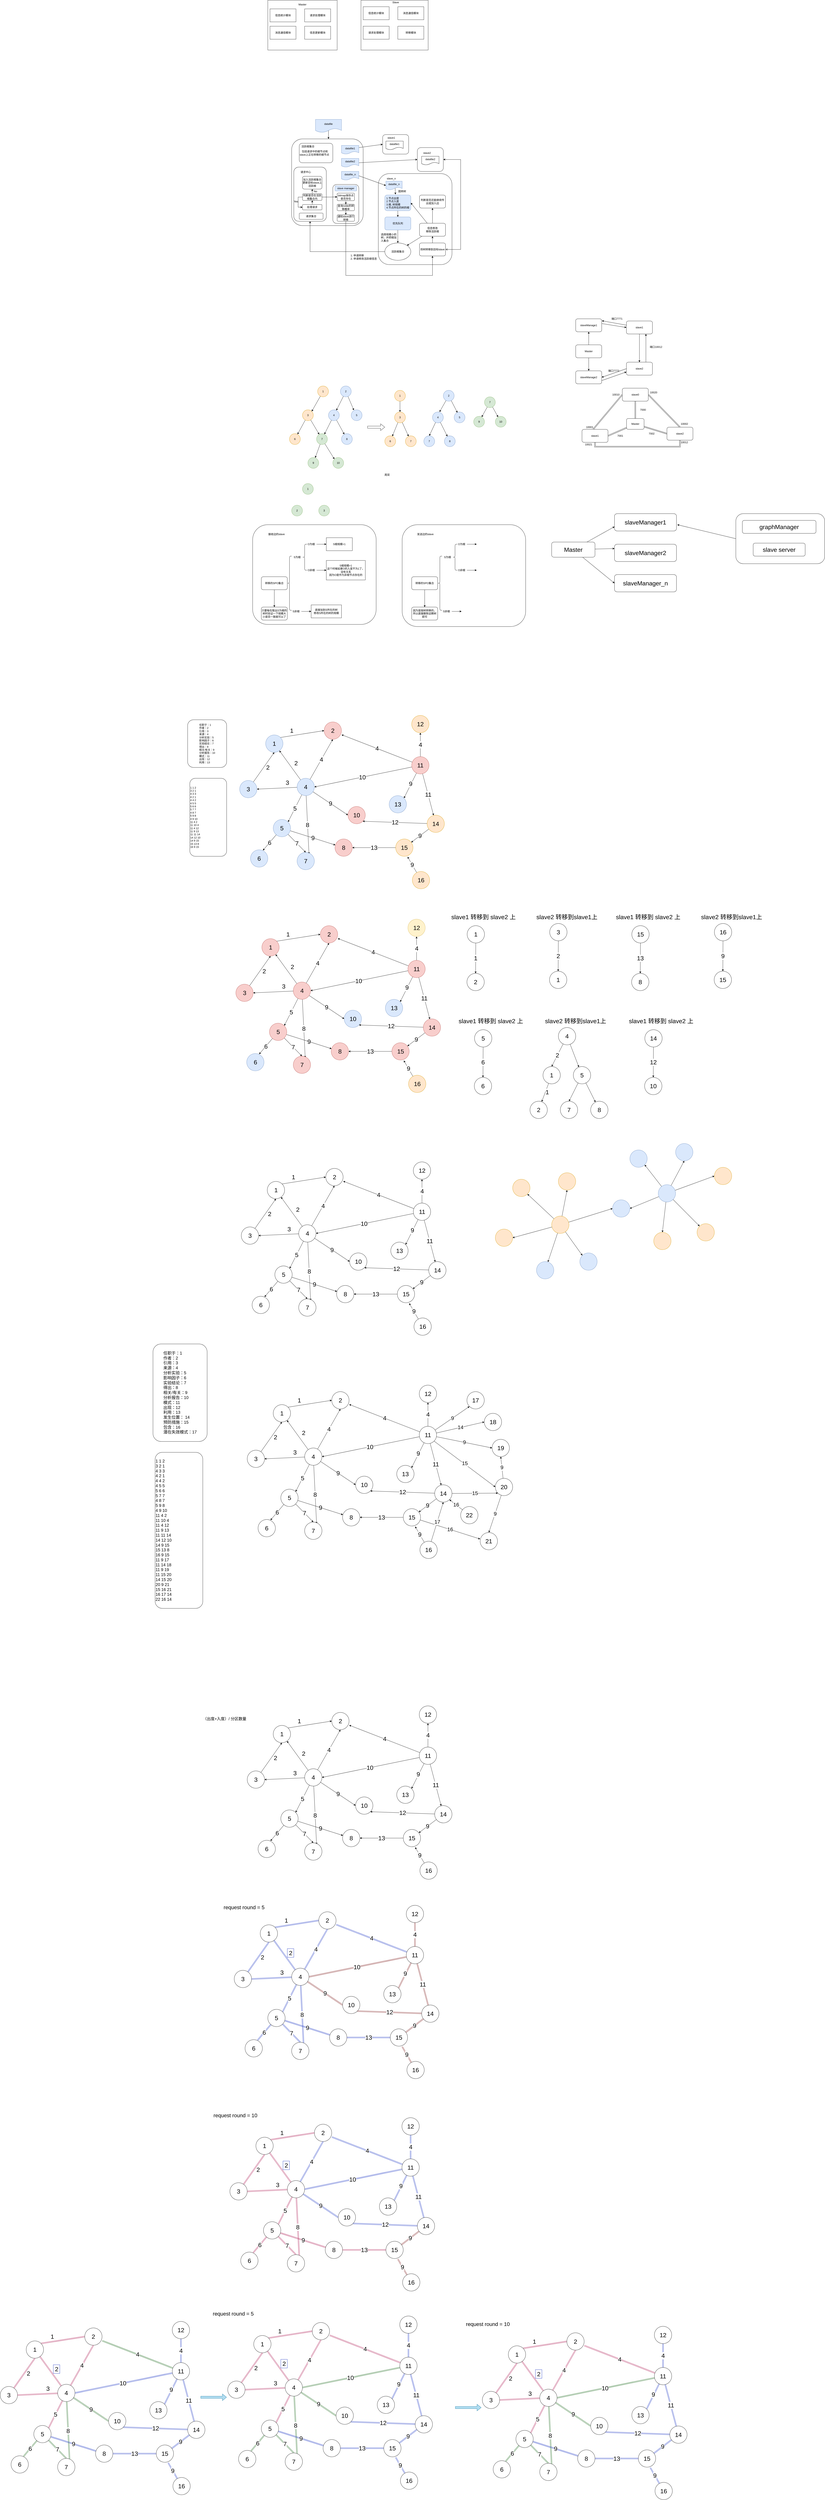 <mxfile version="17.1.3" type="github">
  <diagram id="CnrGdjlpG-0PLHqotfFn" name="Page-1">
    <mxGraphModel dx="3648" dy="1564" grid="1" gridSize="10" guides="1" tooltips="1" connect="1" arrows="1" fold="1" page="1" pageScale="1" pageWidth="827" pageHeight="1169" math="0" shadow="0">
      <root>
        <mxCell id="0" />
        <mxCell id="1" parent="0" />
        <mxCell id="g1QRkOlSLJRobrrcsTEr-57" value="" style="rounded=1;whiteSpace=wrap;html=1;" parent="1" vertex="1">
          <mxGeometry x="700" y="2500" width="570" height="470" as="geometry" />
        </mxCell>
        <mxCell id="g1QRkOlSLJRobrrcsTEr-56" value="" style="rounded=1;whiteSpace=wrap;html=1;" parent="1" vertex="1">
          <mxGeometry x="10" y="2500" width="570" height="460" as="geometry" />
        </mxCell>
        <mxCell id="zFU5oNDIlzZ2d6ieY4Zo-1" value="" style="rounded=0;whiteSpace=wrap;html=1;" parent="1" vertex="1">
          <mxGeometry x="80" y="80" width="320" height="230" as="geometry" />
        </mxCell>
        <mxCell id="zFU5oNDIlzZ2d6ieY4Zo-2" value="Master" style="text;html=1;strokeColor=none;fillColor=none;align=center;verticalAlign=middle;whiteSpace=wrap;rounded=0;" parent="1" vertex="1">
          <mxGeometry x="220" y="90" width="40" height="20" as="geometry" />
        </mxCell>
        <mxCell id="zFU5oNDIlzZ2d6ieY4Zo-3" value="" style="rounded=0;whiteSpace=wrap;html=1;" parent="1" vertex="1">
          <mxGeometry x="510" y="80" width="310" height="230" as="geometry" />
        </mxCell>
        <mxCell id="zFU5oNDIlzZ2d6ieY4Zo-4" value="Slave" style="text;html=1;strokeColor=none;fillColor=none;align=center;verticalAlign=middle;whiteSpace=wrap;rounded=0;" parent="1" vertex="1">
          <mxGeometry x="650" y="80" width="40" height="20" as="geometry" />
        </mxCell>
        <mxCell id="zFU5oNDIlzZ2d6ieY4Zo-5" value="信息统计模块" style="rounded=0;whiteSpace=wrap;html=1;" parent="1" vertex="1">
          <mxGeometry x="90" y="120" width="120" height="60" as="geometry" />
        </mxCell>
        <mxCell id="zFU5oNDIlzZ2d6ieY4Zo-6" value="请求处理模块" style="rounded=0;whiteSpace=wrap;html=1;" parent="1" vertex="1">
          <mxGeometry x="250" y="120" width="120" height="60" as="geometry" />
        </mxCell>
        <mxCell id="zFU5oNDIlzZ2d6ieY4Zo-7" value="消息通信模块" style="rounded=0;whiteSpace=wrap;html=1;" parent="1" vertex="1">
          <mxGeometry x="90" y="200" width="120" height="60" as="geometry" />
        </mxCell>
        <mxCell id="zFU5oNDIlzZ2d6ieY4Zo-8" value="信息更新模块" style="rounded=0;whiteSpace=wrap;html=1;" parent="1" vertex="1">
          <mxGeometry x="250" y="200" width="120" height="60" as="geometry" />
        </mxCell>
        <mxCell id="zFU5oNDIlzZ2d6ieY4Zo-9" value="信息统计模块" style="rounded=0;whiteSpace=wrap;html=1;" parent="1" vertex="1">
          <mxGeometry x="520" y="110" width="120" height="60" as="geometry" />
        </mxCell>
        <mxCell id="zFU5oNDIlzZ2d6ieY4Zo-10" value="消息通信模块" style="rounded=0;whiteSpace=wrap;html=1;" parent="1" vertex="1">
          <mxGeometry x="680" y="110" width="120" height="60" as="geometry" />
        </mxCell>
        <mxCell id="zFU5oNDIlzZ2d6ieY4Zo-11" value="请求处理模块" style="rounded=0;whiteSpace=wrap;html=1;" parent="1" vertex="1">
          <mxGeometry x="520" y="200" width="120" height="60" as="geometry" />
        </mxCell>
        <mxCell id="zFU5oNDIlzZ2d6ieY4Zo-12" value="转移模块" style="rounded=0;whiteSpace=wrap;html=1;" parent="1" vertex="1">
          <mxGeometry x="680" y="200" width="120" height="60" as="geometry" />
        </mxCell>
        <mxCell id="y5PRtlSAv2PTJu1oQnsw-1" value="" style="rounded=1;whiteSpace=wrap;html=1;" parent="1" vertex="1">
          <mxGeometry x="190" y="720" width="330" height="400" as="geometry" />
        </mxCell>
        <mxCell id="y5PRtlSAv2PTJu1oQnsw-4" style="edgeStyle=orthogonalEdgeStyle;rounded=0;orthogonalLoop=1;jettySize=auto;html=1;exitX=0.525;exitY=0.8;exitDx=0;exitDy=0;exitPerimeter=0;" parent="1" source="y5PRtlSAv2PTJu1oQnsw-3" target="y5PRtlSAv2PTJu1oQnsw-1" edge="1">
          <mxGeometry relative="1" as="geometry">
            <Array as="points">
              <mxPoint x="360" y="648" />
            </Array>
          </mxGeometry>
        </mxCell>
        <mxCell id="y5PRtlSAv2PTJu1oQnsw-3" value="datafile" style="shape=document;whiteSpace=wrap;html=1;boundedLbl=1;fillColor=#dae8fc;strokeColor=#6c8ebf;" parent="1" vertex="1">
          <mxGeometry x="300" y="630" width="120" height="60" as="geometry" />
        </mxCell>
        <mxCell id="y5PRtlSAv2PTJu1oQnsw-18" style="rounded=0;orthogonalLoop=1;jettySize=auto;html=1;exitX=1;exitY=0.25;exitDx=0;exitDy=0;entryX=0;entryY=0.5;entryDx=0;entryDy=0;" parent="1" source="y5PRtlSAv2PTJu1oQnsw-5" target="y5PRtlSAv2PTJu1oQnsw-9" edge="1">
          <mxGeometry relative="1" as="geometry" />
        </mxCell>
        <mxCell id="y5PRtlSAv2PTJu1oQnsw-5" value="datafile1" style="shape=document;whiteSpace=wrap;html=1;boundedLbl=1;fillColor=#dae8fc;strokeColor=#6c8ebf;" parent="1" vertex="1">
          <mxGeometry x="420" y="750" width="80" height="40" as="geometry" />
        </mxCell>
        <mxCell id="y5PRtlSAv2PTJu1oQnsw-19" style="edgeStyle=none;rounded=0;orthogonalLoop=1;jettySize=auto;html=1;exitX=1;exitY=0.5;exitDx=0;exitDy=0;entryX=0;entryY=0.5;entryDx=0;entryDy=0;" parent="1" source="y5PRtlSAv2PTJu1oQnsw-6" target="y5PRtlSAv2PTJu1oQnsw-11" edge="1">
          <mxGeometry relative="1" as="geometry" />
        </mxCell>
        <mxCell id="y5PRtlSAv2PTJu1oQnsw-6" value="datafile2" style="shape=document;whiteSpace=wrap;html=1;boundedLbl=1;fillColor=#dae8fc;strokeColor=#6c8ebf;" parent="1" vertex="1">
          <mxGeometry x="420" y="810" width="80" height="40" as="geometry" />
        </mxCell>
        <mxCell id="y5PRtlSAv2PTJu1oQnsw-7" value="datafile_n" style="shape=document;whiteSpace=wrap;html=1;boundedLbl=1;fillColor=#dae8fc;strokeColor=#6c8ebf;" parent="1" vertex="1">
          <mxGeometry x="420" y="870" width="80" height="40" as="geometry" />
        </mxCell>
        <mxCell id="y5PRtlSAv2PTJu1oQnsw-9" value="" style="rounded=1;whiteSpace=wrap;html=1;" parent="1" vertex="1">
          <mxGeometry x="610" y="700" width="120" height="90" as="geometry" />
        </mxCell>
        <mxCell id="y5PRtlSAv2PTJu1oQnsw-10" value="slave1" style="text;html=1;strokeColor=none;fillColor=none;align=center;verticalAlign=middle;whiteSpace=wrap;rounded=0;" parent="1" vertex="1">
          <mxGeometry x="620" y="700" width="60" height="30" as="geometry" />
        </mxCell>
        <mxCell id="y5PRtlSAv2PTJu1oQnsw-11" value="" style="rounded=1;whiteSpace=wrap;html=1;" parent="1" vertex="1">
          <mxGeometry x="770" y="760" width="120" height="110" as="geometry" />
        </mxCell>
        <mxCell id="y5PRtlSAv2PTJu1oQnsw-12" value="slave2" style="text;html=1;strokeColor=none;fillColor=none;align=center;verticalAlign=middle;whiteSpace=wrap;rounded=0;" parent="1" vertex="1">
          <mxGeometry x="785" y="770" width="60" height="30" as="geometry" />
        </mxCell>
        <mxCell id="y5PRtlSAv2PTJu1oQnsw-13" value="" style="rounded=1;whiteSpace=wrap;html=1;" parent="1" vertex="1">
          <mxGeometry x="590" y="880" width="340" height="420" as="geometry" />
        </mxCell>
        <mxCell id="y5PRtlSAv2PTJu1oQnsw-14" value="slave_n" style="text;html=1;strokeColor=none;fillColor=none;align=center;verticalAlign=middle;whiteSpace=wrap;rounded=0;" parent="1" vertex="1">
          <mxGeometry x="620" y="888" width="60" height="30" as="geometry" />
        </mxCell>
        <mxCell id="y5PRtlSAv2PTJu1oQnsw-15" value="datafile1" style="shape=document;whiteSpace=wrap;html=1;boundedLbl=1;" parent="1" vertex="1">
          <mxGeometry x="625" y="730" width="80" height="40" as="geometry" />
        </mxCell>
        <mxCell id="y5PRtlSAv2PTJu1oQnsw-16" value="datafile2" style="shape=document;whiteSpace=wrap;html=1;boundedLbl=1;" parent="1" vertex="1">
          <mxGeometry x="790" y="800" width="80" height="40" as="geometry" />
        </mxCell>
        <mxCell id="y5PRtlSAv2PTJu1oQnsw-22" style="edgeStyle=none;rounded=0;orthogonalLoop=1;jettySize=auto;html=1;entryX=0.408;entryY=-0.034;entryDx=0;entryDy=0;entryPerimeter=0;exitX=0.569;exitY=0.81;exitDx=0;exitDy=0;exitPerimeter=0;" parent="1" source="y5PRtlSAv2PTJu1oQnsw-17" target="y5PRtlSAv2PTJu1oQnsw-21" edge="1">
          <mxGeometry relative="1" as="geometry" />
        </mxCell>
        <mxCell id="y5PRtlSAv2PTJu1oQnsw-17" value="datafile_n" style="shape=document;whiteSpace=wrap;html=1;boundedLbl=1;fillColor=#dae8fc;strokeColor=#6c8ebf;" parent="1" vertex="1">
          <mxGeometry x="625" y="915" width="75" height="40" as="geometry" />
        </mxCell>
        <mxCell id="y5PRtlSAv2PTJu1oQnsw-29" style="edgeStyle=none;rounded=0;orthogonalLoop=1;jettySize=auto;html=1;entryX=0.5;entryY=0;entryDx=0;entryDy=0;" parent="1" source="y5PRtlSAv2PTJu1oQnsw-21" target="y5PRtlSAv2PTJu1oQnsw-28" edge="1">
          <mxGeometry relative="1" as="geometry" />
        </mxCell>
        <mxCell id="y5PRtlSAv2PTJu1oQnsw-21" value="&lt;div style=&quot;text-align: left&quot;&gt;&lt;span&gt;1.节点出度&lt;/span&gt;&lt;/div&gt;&lt;span&gt;&lt;div style=&quot;text-align: left&quot;&gt;&lt;span&gt;2.节点入度&lt;/span&gt;&lt;/div&gt;&lt;/span&gt;&lt;div style=&quot;text-align: left&quot;&gt;&lt;span&gt;3.根, 树规模&lt;/span&gt;&lt;/div&gt;&lt;div style=&quot;text-align: left&quot;&gt;&lt;span&gt;4.节点所在的树的根&lt;/span&gt;&lt;/div&gt;" style="rounded=1;whiteSpace=wrap;html=1;fillColor=#dae8fc;strokeColor=#6c8ebf;" parent="1" vertex="1">
          <mxGeometry x="620" y="978.75" width="120" height="72.5" as="geometry" />
        </mxCell>
        <mxCell id="y5PRtlSAv2PTJu1oQnsw-23" value="图转树" style="text;html=1;strokeColor=none;fillColor=none;align=center;verticalAlign=middle;whiteSpace=wrap;rounded=0;" parent="1" vertex="1">
          <mxGeometry x="670" y="946.5" width="60" height="30" as="geometry" />
        </mxCell>
        <mxCell id="y5PRtlSAv2PTJu1oQnsw-37" style="edgeStyle=orthogonalEdgeStyle;rounded=0;orthogonalLoop=1;jettySize=auto;html=1;entryX=0.5;entryY=1;entryDx=0;entryDy=0;" parent="1" source="y5PRtlSAv2PTJu1oQnsw-26" target="y5PRtlSAv2PTJu1oQnsw-34" edge="1">
          <mxGeometry relative="1" as="geometry" />
        </mxCell>
        <mxCell id="y5PRtlSAv2PTJu1oQnsw-26" value="活跃根集合" style="ellipse;whiteSpace=wrap;html=1;" parent="1" vertex="1">
          <mxGeometry x="620" y="1200" width="120" height="80" as="geometry" />
        </mxCell>
        <mxCell id="y5PRtlSAv2PTJu1oQnsw-31" style="edgeStyle=orthogonalEdgeStyle;rounded=0;orthogonalLoop=1;jettySize=auto;html=1;entryX=0.5;entryY=0;entryDx=0;entryDy=0;exitX=0.5;exitY=1;exitDx=0;exitDy=0;" parent="1" source="y5PRtlSAv2PTJu1oQnsw-28" target="y5PRtlSAv2PTJu1oQnsw-26" edge="1">
          <mxGeometry relative="1" as="geometry" />
        </mxCell>
        <mxCell id="y5PRtlSAv2PTJu1oQnsw-28" value="优先队列" style="rounded=1;whiteSpace=wrap;html=1;fillColor=#dae8fc;strokeColor=#6c8ebf;" parent="1" vertex="1">
          <mxGeometry x="620" y="1080" width="120" height="60" as="geometry" />
        </mxCell>
        <mxCell id="y5PRtlSAv2PTJu1oQnsw-32" value="选择规模小的树，并把根加入集合" style="text;html=1;strokeColor=none;fillColor=none;align=left;verticalAlign=middle;whiteSpace=wrap;rounded=0;" parent="1" vertex="1">
          <mxGeometry x="600" y="1160" width="80" height="30" as="geometry" />
        </mxCell>
        <mxCell id="y5PRtlSAv2PTJu1oQnsw-20" style="edgeStyle=none;rounded=0;orthogonalLoop=1;jettySize=auto;html=1;exitX=1;exitY=0.5;exitDx=0;exitDy=0;entryX=0;entryY=0.5;entryDx=0;entryDy=0;" parent="1" source="y5PRtlSAv2PTJu1oQnsw-7" target="y5PRtlSAv2PTJu1oQnsw-17" edge="1">
          <mxGeometry relative="1" as="geometry" />
        </mxCell>
        <mxCell id="y5PRtlSAv2PTJu1oQnsw-34" value="" style="rounded=1;whiteSpace=wrap;html=1;" parent="1" vertex="1">
          <mxGeometry x="200" y="850" width="150" height="250" as="geometry" />
        </mxCell>
        <mxCell id="y5PRtlSAv2PTJu1oQnsw-35" value="请求中心" style="text;html=1;strokeColor=none;fillColor=none;align=center;verticalAlign=middle;whiteSpace=wrap;rounded=0;" parent="1" vertex="1">
          <mxGeometry x="225" y="858" width="60" height="30" as="geometry" />
        </mxCell>
        <mxCell id="y5PRtlSAv2PTJu1oQnsw-38" value="1. 申请转移&lt;br&gt;2. 申请修改活跃根信息" style="text;html=1;strokeColor=none;fillColor=none;align=left;verticalAlign=middle;whiteSpace=wrap;rounded=0;" parent="1" vertex="1">
          <mxGeometry x="460" y="1250" width="130" height="30" as="geometry" />
        </mxCell>
        <mxCell id="y5PRtlSAv2PTJu1oQnsw-47" style="edgeStyle=orthogonalEdgeStyle;rounded=0;orthogonalLoop=1;jettySize=auto;html=1;entryX=0.5;entryY=1;entryDx=0;entryDy=0;" parent="1" source="y5PRtlSAv2PTJu1oQnsw-39" target="y5PRtlSAv2PTJu1oQnsw-44" edge="1">
          <mxGeometry relative="1" as="geometry" />
        </mxCell>
        <mxCell id="y5PRtlSAv2PTJu1oQnsw-39" value="处理请求" style="rounded=1;whiteSpace=wrap;html=1;" parent="1" vertex="1">
          <mxGeometry x="240" y="1022.5" width="90" height="25" as="geometry" />
        </mxCell>
        <mxCell id="y5PRtlSAv2PTJu1oQnsw-40" value="&amp;nbsp; &amp;nbsp;包括请求中的根节点和slave上正在转移的根节点" style="rounded=1;whiteSpace=wrap;html=1;align=left;" parent="1" vertex="1">
          <mxGeometry x="225" y="740" width="155" height="90" as="geometry" />
        </mxCell>
        <mxCell id="y5PRtlSAv2PTJu1oQnsw-42" value="" style="rounded=1;whiteSpace=wrap;html=1;" parent="1" vertex="1">
          <mxGeometry x="380" y="930" width="120" height="180" as="geometry" />
        </mxCell>
        <mxCell id="y5PRtlSAv2PTJu1oQnsw-43" value="slave manager" style="rounded=1;whiteSpace=wrap;html=1;fillColor=#dae8fc;strokeColor=#6c8ebf;" parent="1" vertex="1">
          <mxGeometry x="390" y="936.5" width="100" height="23.5" as="geometry" />
        </mxCell>
        <mxCell id="y5PRtlSAv2PTJu1oQnsw-48" style="edgeStyle=orthogonalEdgeStyle;rounded=0;orthogonalLoop=1;jettySize=auto;html=1;entryX=0;entryY=0.5;entryDx=0;entryDy=0;" parent="1" source="y5PRtlSAv2PTJu1oQnsw-44" target="y5PRtlSAv2PTJu1oQnsw-61" edge="1">
          <mxGeometry relative="1" as="geometry" />
        </mxCell>
        <mxCell id="y5PRtlSAv2PTJu1oQnsw-53" style="edgeStyle=orthogonalEdgeStyle;rounded=0;orthogonalLoop=1;jettySize=auto;html=1;" parent="1" source="y5PRtlSAv2PTJu1oQnsw-44" target="y5PRtlSAv2PTJu1oQnsw-51" edge="1">
          <mxGeometry relative="1" as="geometry" />
        </mxCell>
        <mxCell id="y5PRtlSAv2PTJu1oQnsw-55" style="edgeStyle=orthogonalEdgeStyle;rounded=0;orthogonalLoop=1;jettySize=auto;html=1;entryX=0;entryY=0.5;entryDx=0;entryDy=0;" parent="1" source="y5PRtlSAv2PTJu1oQnsw-44" target="y5PRtlSAv2PTJu1oQnsw-39" edge="1">
          <mxGeometry relative="1" as="geometry">
            <Array as="points">
              <mxPoint x="220" y="988.5" />
              <mxPoint x="220" y="1035.5" />
            </Array>
          </mxGeometry>
        </mxCell>
        <mxCell id="y5PRtlSAv2PTJu1oQnsw-44" value="判断是否在活跃根集合内" style="rounded=1;whiteSpace=wrap;html=1;" parent="1" vertex="1">
          <mxGeometry x="240" y="972.75" width="90" height="31" as="geometry" />
        </mxCell>
        <mxCell id="y5PRtlSAv2PTJu1oQnsw-45" value="活跃根集合" style="text;html=1;strokeColor=none;fillColor=none;align=center;verticalAlign=middle;whiteSpace=wrap;rounded=0;" parent="1" vertex="1">
          <mxGeometry x="225" y="740" width="80" height="30" as="geometry" />
        </mxCell>
        <mxCell id="y5PRtlSAv2PTJu1oQnsw-63" style="edgeStyle=orthogonalEdgeStyle;rounded=0;orthogonalLoop=1;jettySize=auto;html=1;entryX=0.5;entryY=0;entryDx=0;entryDy=0;" parent="1" source="y5PRtlSAv2PTJu1oQnsw-49" target="y5PRtlSAv2PTJu1oQnsw-60" edge="1">
          <mxGeometry relative="1" as="geometry" />
        </mxCell>
        <mxCell id="y5PRtlSAv2PTJu1oQnsw-49" value="查询node的转移概率" style="rounded=1;whiteSpace=wrap;html=1;" parent="1" vertex="1">
          <mxGeometry x="400" y="1021.25" width="80" height="30" as="geometry" />
        </mxCell>
        <mxCell id="y5PRtlSAv2PTJu1oQnsw-51" value="加入活跃根集合&lt;br&gt;更新目标slave上活跃根" style="rounded=1;whiteSpace=wrap;html=1;" parent="1" vertex="1">
          <mxGeometry x="240" y="892.5" width="90" height="59" as="geometry" />
        </mxCell>
        <mxCell id="y5PRtlSAv2PTJu1oQnsw-56" value="Yes" style="text;html=1;strokeColor=none;fillColor=none;align=center;verticalAlign=middle;whiteSpace=wrap;rounded=0;" parent="1" vertex="1">
          <mxGeometry x="200" y="1003.75" width="20" height="10" as="geometry" />
        </mxCell>
        <mxCell id="y5PRtlSAv2PTJu1oQnsw-59" value="No" style="text;html=1;strokeColor=none;fillColor=none;align=center;verticalAlign=middle;whiteSpace=wrap;rounded=0;" parent="1" vertex="1">
          <mxGeometry x="285" y="951.5" width="30" height="20" as="geometry" />
        </mxCell>
        <mxCell id="y5PRtlSAv2PTJu1oQnsw-65" style="edgeStyle=orthogonalEdgeStyle;rounded=0;orthogonalLoop=1;jettySize=auto;html=1;entryX=0.5;entryY=1;entryDx=0;entryDy=0;" parent="1" source="y5PRtlSAv2PTJu1oQnsw-60" target="y5PRtlSAv2PTJu1oQnsw-64" edge="1">
          <mxGeometry relative="1" as="geometry">
            <Array as="points">
              <mxPoint x="440" y="1350" />
              <mxPoint x="840" y="1350" />
            </Array>
          </mxGeometry>
        </mxCell>
        <mxCell id="y5PRtlSAv2PTJu1oQnsw-60" value="通知slave进行转移" style="rounded=1;whiteSpace=wrap;html=1;" parent="1" vertex="1">
          <mxGeometry x="400" y="1070" width="80" height="30" as="geometry" />
        </mxCell>
        <mxCell id="y5PRtlSAv2PTJu1oQnsw-62" style="edgeStyle=orthogonalEdgeStyle;rounded=0;orthogonalLoop=1;jettySize=auto;html=1;entryX=0.5;entryY=0;entryDx=0;entryDy=0;" parent="1" source="y5PRtlSAv2PTJu1oQnsw-61" target="y5PRtlSAv2PTJu1oQnsw-49" edge="1">
          <mxGeometry relative="1" as="geometry" />
        </mxCell>
        <mxCell id="y5PRtlSAv2PTJu1oQnsw-61" value="bitmap保存点是否存在" style="rounded=1;whiteSpace=wrap;html=1;" parent="1" vertex="1">
          <mxGeometry x="400" y="970" width="80" height="35" as="geometry" />
        </mxCell>
        <mxCell id="y5PRtlSAv2PTJu1oQnsw-71" style="edgeStyle=orthogonalEdgeStyle;rounded=0;orthogonalLoop=1;jettySize=auto;html=1;entryX=0.5;entryY=1;entryDx=0;entryDy=0;" parent="1" source="y5PRtlSAv2PTJu1oQnsw-64" target="y5PRtlSAv2PTJu1oQnsw-68" edge="1">
          <mxGeometry relative="1" as="geometry" />
        </mxCell>
        <mxCell id="y5PRtlSAv2PTJu1oQnsw-125" style="edgeStyle=orthogonalEdgeStyle;rounded=0;orthogonalLoop=1;jettySize=auto;html=1;entryX=1;entryY=0.5;entryDx=0;entryDy=0;startArrow=classic;startFill=0;" parent="1" source="y5PRtlSAv2PTJu1oQnsw-64" target="y5PRtlSAv2PTJu1oQnsw-11" edge="1">
          <mxGeometry relative="1" as="geometry">
            <Array as="points">
              <mxPoint x="970" y="1230" />
              <mxPoint x="970" y="815" />
            </Array>
          </mxGeometry>
        </mxCell>
        <mxCell id="y5PRtlSAv2PTJu1oQnsw-64" value="将树转移到目标slave" style="rounded=1;whiteSpace=wrap;html=1;" parent="1" vertex="1">
          <mxGeometry x="780" y="1200" width="120" height="60" as="geometry" />
        </mxCell>
        <mxCell id="y5PRtlSAv2PTJu1oQnsw-72" style="rounded=0;orthogonalLoop=1;jettySize=auto;html=1;entryX=1;entryY=0.5;entryDx=0;entryDy=0;" parent="1" source="y5PRtlSAv2PTJu1oQnsw-68" target="y5PRtlSAv2PTJu1oQnsw-21" edge="1">
          <mxGeometry relative="1" as="geometry" />
        </mxCell>
        <mxCell id="y5PRtlSAv2PTJu1oQnsw-73" style="edgeStyle=none;rounded=0;orthogonalLoop=1;jettySize=auto;html=1;entryX=1;entryY=0;entryDx=0;entryDy=0;" parent="1" source="y5PRtlSAv2PTJu1oQnsw-68" target="y5PRtlSAv2PTJu1oQnsw-26" edge="1">
          <mxGeometry relative="1" as="geometry" />
        </mxCell>
        <mxCell id="y5PRtlSAv2PTJu1oQnsw-79" style="edgeStyle=none;rounded=0;orthogonalLoop=1;jettySize=auto;html=1;entryX=0.5;entryY=1;entryDx=0;entryDy=0;" parent="1" source="y5PRtlSAv2PTJu1oQnsw-68" target="y5PRtlSAv2PTJu1oQnsw-74" edge="1">
          <mxGeometry relative="1" as="geometry" />
        </mxCell>
        <mxCell id="y5PRtlSAv2PTJu1oQnsw-68" value="信息修改&lt;br&gt;移除活跃根" style="rounded=1;whiteSpace=wrap;html=1;" parent="1" vertex="1">
          <mxGeometry x="780" y="1109" width="120" height="60" as="geometry" />
        </mxCell>
        <mxCell id="y5PRtlSAv2PTJu1oQnsw-74" value="判断是否还能继续传出或加入边" style="rounded=1;whiteSpace=wrap;html=1;" parent="1" vertex="1">
          <mxGeometry x="780" y="979" width="120" height="60" as="geometry" />
        </mxCell>
        <mxCell id="y5PRtlSAv2PTJu1oQnsw-75" value="请求集合" style="rounded=1;whiteSpace=wrap;html=1;" parent="1" vertex="1">
          <mxGeometry x="225" y="1062" width="110" height="29" as="geometry" />
        </mxCell>
        <mxCell id="y5PRtlSAv2PTJu1oQnsw-83" value="6" style="ellipse;whiteSpace=wrap;html=1;aspect=fixed;fillColor=#ffe6cc;strokeColor=#d79b00;" parent="1" vertex="1">
          <mxGeometry x="620" y="2090" width="50" height="50" as="geometry" />
        </mxCell>
        <mxCell id="y5PRtlSAv2PTJu1oQnsw-84" value="10" style="ellipse;whiteSpace=wrap;html=1;aspect=fixed;fillColor=#d5e8d4;strokeColor=#82b366;" parent="1" vertex="1">
          <mxGeometry x="380" y="2190" width="50" height="50" as="geometry" />
        </mxCell>
        <mxCell id="y5PRtlSAv2PTJu1oQnsw-85" value="9" style="ellipse;whiteSpace=wrap;html=1;aspect=fixed;fillColor=#d5e8d4;strokeColor=#82b366;" parent="1" vertex="1">
          <mxGeometry x="265" y="2190" width="50" height="50" as="geometry" />
        </mxCell>
        <mxCell id="y5PRtlSAv2PTJu1oQnsw-86" value="7" style="ellipse;whiteSpace=wrap;html=1;aspect=fixed;fillColor=#ffe6cc;strokeColor=#d79b00;" parent="1" vertex="1">
          <mxGeometry x="715" y="2090" width="50" height="50" as="geometry" />
        </mxCell>
        <mxCell id="y5PRtlSAv2PTJu1oQnsw-108" style="edgeStyle=none;rounded=0;orthogonalLoop=1;jettySize=auto;html=1;" parent="1" source="y5PRtlSAv2PTJu1oQnsw-87" target="y5PRtlSAv2PTJu1oQnsw-83" edge="1">
          <mxGeometry relative="1" as="geometry" />
        </mxCell>
        <mxCell id="y5PRtlSAv2PTJu1oQnsw-109" style="edgeStyle=none;rounded=0;orthogonalLoop=1;jettySize=auto;html=1;" parent="1" source="y5PRtlSAv2PTJu1oQnsw-87" target="y5PRtlSAv2PTJu1oQnsw-86" edge="1">
          <mxGeometry relative="1" as="geometry" />
        </mxCell>
        <mxCell id="y5PRtlSAv2PTJu1oQnsw-87" value="3" style="ellipse;whiteSpace=wrap;html=1;aspect=fixed;fillColor=#ffe6cc;strokeColor=#d79b00;" parent="1" vertex="1">
          <mxGeometry x="665" y="1980" width="50" height="50" as="geometry" />
        </mxCell>
        <mxCell id="y5PRtlSAv2PTJu1oQnsw-107" style="edgeStyle=none;rounded=0;orthogonalLoop=1;jettySize=auto;html=1;entryX=0.5;entryY=0;entryDx=0;entryDy=0;" parent="1" source="y5PRtlSAv2PTJu1oQnsw-88" target="y5PRtlSAv2PTJu1oQnsw-87" edge="1">
          <mxGeometry relative="1" as="geometry" />
        </mxCell>
        <mxCell id="y5PRtlSAv2PTJu1oQnsw-88" value="1" style="ellipse;whiteSpace=wrap;html=1;aspect=fixed;fillColor=#ffe6cc;strokeColor=#d79b00;" parent="1" vertex="1">
          <mxGeometry x="665" y="1880" width="50" height="50" as="geometry" />
        </mxCell>
        <mxCell id="y5PRtlSAv2PTJu1oQnsw-89" value="5" style="ellipse;whiteSpace=wrap;html=1;aspect=fixed;fillColor=#dae8fc;strokeColor=#6c8ebf;" parent="1" vertex="1">
          <mxGeometry x="465" y="1970" width="50" height="50" as="geometry" />
        </mxCell>
        <mxCell id="y5PRtlSAv2PTJu1oQnsw-90" value="6" style="ellipse;whiteSpace=wrap;html=1;aspect=fixed;fillColor=#ffe6cc;strokeColor=#d79b00;" parent="1" vertex="1">
          <mxGeometry x="180" y="2080" width="50" height="50" as="geometry" />
        </mxCell>
        <mxCell id="y5PRtlSAv2PTJu1oQnsw-91" value="8" style="ellipse;whiteSpace=wrap;html=1;aspect=fixed;fillColor=#dae8fc;strokeColor=#6c8ebf;" parent="1" vertex="1">
          <mxGeometry x="420" y="2080" width="50" height="50" as="geometry" />
        </mxCell>
        <mxCell id="y5PRtlSAv2PTJu1oQnsw-104" style="edgeStyle=none;rounded=0;orthogonalLoop=1;jettySize=auto;html=1;" parent="1" source="y5PRtlSAv2PTJu1oQnsw-92" target="y5PRtlSAv2PTJu1oQnsw-85" edge="1">
          <mxGeometry relative="1" as="geometry" />
        </mxCell>
        <mxCell id="y5PRtlSAv2PTJu1oQnsw-105" style="edgeStyle=none;rounded=0;orthogonalLoop=1;jettySize=auto;html=1;entryX=0;entryY=0;entryDx=0;entryDy=0;" parent="1" source="y5PRtlSAv2PTJu1oQnsw-92" target="y5PRtlSAv2PTJu1oQnsw-84" edge="1">
          <mxGeometry relative="1" as="geometry" />
        </mxCell>
        <mxCell id="y5PRtlSAv2PTJu1oQnsw-92" value="7" style="ellipse;whiteSpace=wrap;html=1;aspect=fixed;fillColor=#d5e8d4;strokeColor=#82b366;" parent="1" vertex="1">
          <mxGeometry x="305" y="2080" width="50" height="50" as="geometry" />
        </mxCell>
        <mxCell id="y5PRtlSAv2PTJu1oQnsw-102" style="edgeStyle=none;rounded=0;orthogonalLoop=1;jettySize=auto;html=1;" parent="1" source="y5PRtlSAv2PTJu1oQnsw-93" target="y5PRtlSAv2PTJu1oQnsw-92" edge="1">
          <mxGeometry relative="1" as="geometry" />
        </mxCell>
        <mxCell id="y5PRtlSAv2PTJu1oQnsw-103" style="edgeStyle=none;rounded=0;orthogonalLoop=1;jettySize=auto;html=1;" parent="1" source="y5PRtlSAv2PTJu1oQnsw-93" target="y5PRtlSAv2PTJu1oQnsw-91" edge="1">
          <mxGeometry relative="1" as="geometry" />
        </mxCell>
        <mxCell id="y5PRtlSAv2PTJu1oQnsw-93" value="4" style="ellipse;whiteSpace=wrap;html=1;aspect=fixed;fillColor=#dae8fc;strokeColor=#6c8ebf;" parent="1" vertex="1">
          <mxGeometry x="360" y="1970" width="50" height="50" as="geometry" />
        </mxCell>
        <mxCell id="y5PRtlSAv2PTJu1oQnsw-100" style="edgeStyle=none;rounded=0;orthogonalLoop=1;jettySize=auto;html=1;" parent="1" source="y5PRtlSAv2PTJu1oQnsw-94" target="y5PRtlSAv2PTJu1oQnsw-90" edge="1">
          <mxGeometry relative="1" as="geometry" />
        </mxCell>
        <mxCell id="y5PRtlSAv2PTJu1oQnsw-101" style="edgeStyle=none;rounded=0;orthogonalLoop=1;jettySize=auto;html=1;" parent="1" source="y5PRtlSAv2PTJu1oQnsw-94" target="y5PRtlSAv2PTJu1oQnsw-92" edge="1">
          <mxGeometry relative="1" as="geometry" />
        </mxCell>
        <mxCell id="y5PRtlSAv2PTJu1oQnsw-94" value="3" style="ellipse;whiteSpace=wrap;html=1;aspect=fixed;fillColor=#ffe6cc;strokeColor=#d79b00;" parent="1" vertex="1">
          <mxGeometry x="240" y="1970" width="50" height="50" as="geometry" />
        </mxCell>
        <mxCell id="y5PRtlSAv2PTJu1oQnsw-99" style="edgeStyle=none;rounded=0;orthogonalLoop=1;jettySize=auto;html=1;" parent="1" source="y5PRtlSAv2PTJu1oQnsw-95" target="y5PRtlSAv2PTJu1oQnsw-93" edge="1">
          <mxGeometry relative="1" as="geometry" />
        </mxCell>
        <mxCell id="y5PRtlSAv2PTJu1oQnsw-106" style="edgeStyle=none;rounded=0;orthogonalLoop=1;jettySize=auto;html=1;entryX=0.245;entryY=0.035;entryDx=0;entryDy=0;entryPerimeter=0;" parent="1" source="y5PRtlSAv2PTJu1oQnsw-95" target="y5PRtlSAv2PTJu1oQnsw-89" edge="1">
          <mxGeometry relative="1" as="geometry" />
        </mxCell>
        <mxCell id="y5PRtlSAv2PTJu1oQnsw-95" value="2" style="ellipse;whiteSpace=wrap;html=1;aspect=fixed;fillColor=#dae8fc;strokeColor=#6c8ebf;" parent="1" vertex="1">
          <mxGeometry x="415" y="1860" width="50" height="50" as="geometry" />
        </mxCell>
        <mxCell id="y5PRtlSAv2PTJu1oQnsw-97" style="edgeStyle=none;rounded=0;orthogonalLoop=1;jettySize=auto;html=1;entryX=1;entryY=0;entryDx=0;entryDy=0;" parent="1" source="y5PRtlSAv2PTJu1oQnsw-96" target="y5PRtlSAv2PTJu1oQnsw-94" edge="1">
          <mxGeometry relative="1" as="geometry" />
        </mxCell>
        <mxCell id="y5PRtlSAv2PTJu1oQnsw-96" value="1" style="ellipse;whiteSpace=wrap;html=1;aspect=fixed;fillColor=#ffe6cc;strokeColor=#d79b00;" parent="1" vertex="1">
          <mxGeometry x="310" y="1860" width="50" height="50" as="geometry" />
        </mxCell>
        <mxCell id="y5PRtlSAv2PTJu1oQnsw-117" style="edgeStyle=none;rounded=0;orthogonalLoop=1;jettySize=auto;html=1;entryX=0.5;entryY=0;entryDx=0;entryDy=0;" parent="1" source="y5PRtlSAv2PTJu1oQnsw-110" target="y5PRtlSAv2PTJu1oQnsw-114" edge="1">
          <mxGeometry relative="1" as="geometry" />
        </mxCell>
        <mxCell id="y5PRtlSAv2PTJu1oQnsw-118" style="edgeStyle=none;rounded=0;orthogonalLoop=1;jettySize=auto;html=1;" parent="1" source="y5PRtlSAv2PTJu1oQnsw-110" target="y5PRtlSAv2PTJu1oQnsw-111" edge="1">
          <mxGeometry relative="1" as="geometry" />
        </mxCell>
        <mxCell id="y5PRtlSAv2PTJu1oQnsw-110" value="4" style="ellipse;whiteSpace=wrap;html=1;aspect=fixed;fillColor=#dae8fc;strokeColor=#6c8ebf;" parent="1" vertex="1">
          <mxGeometry x="840" y="1980" width="50" height="50" as="geometry" />
        </mxCell>
        <mxCell id="y5PRtlSAv2PTJu1oQnsw-111" value="8" style="ellipse;whiteSpace=wrap;html=1;aspect=fixed;fillColor=#dae8fc;strokeColor=#6c8ebf;" parent="1" vertex="1">
          <mxGeometry x="895" y="2090" width="50" height="50" as="geometry" />
        </mxCell>
        <mxCell id="y5PRtlSAv2PTJu1oQnsw-115" style="edgeStyle=none;rounded=0;orthogonalLoop=1;jettySize=auto;html=1;entryX=0.65;entryY=-0.005;entryDx=0;entryDy=0;entryPerimeter=0;" parent="1" source="y5PRtlSAv2PTJu1oQnsw-112" target="y5PRtlSAv2PTJu1oQnsw-110" edge="1">
          <mxGeometry relative="1" as="geometry" />
        </mxCell>
        <mxCell id="y5PRtlSAv2PTJu1oQnsw-116" style="edgeStyle=none;rounded=0;orthogonalLoop=1;jettySize=auto;html=1;entryX=0.303;entryY=0.064;entryDx=0;entryDy=0;entryPerimeter=0;" parent="1" source="y5PRtlSAv2PTJu1oQnsw-112" target="y5PRtlSAv2PTJu1oQnsw-113" edge="1">
          <mxGeometry relative="1" as="geometry" />
        </mxCell>
        <mxCell id="y5PRtlSAv2PTJu1oQnsw-112" value="2" style="ellipse;whiteSpace=wrap;html=1;aspect=fixed;fillColor=#dae8fc;strokeColor=#6c8ebf;" parent="1" vertex="1">
          <mxGeometry x="890" y="1880" width="50" height="50" as="geometry" />
        </mxCell>
        <mxCell id="y5PRtlSAv2PTJu1oQnsw-113" value="5" style="ellipse;whiteSpace=wrap;html=1;aspect=fixed;fillColor=#dae8fc;strokeColor=#6c8ebf;" parent="1" vertex="1">
          <mxGeometry x="940" y="1980" width="50" height="50" as="geometry" />
        </mxCell>
        <mxCell id="y5PRtlSAv2PTJu1oQnsw-114" value="7" style="ellipse;whiteSpace=wrap;html=1;aspect=fixed;fillColor=#dae8fc;strokeColor=#6c8ebf;" parent="1" vertex="1">
          <mxGeometry x="800" y="2090" width="50" height="50" as="geometry" />
        </mxCell>
        <mxCell id="y5PRtlSAv2PTJu1oQnsw-122" style="edgeStyle=none;rounded=0;orthogonalLoop=1;jettySize=auto;html=1;" parent="1" source="y5PRtlSAv2PTJu1oQnsw-119" target="y5PRtlSAv2PTJu1oQnsw-120" edge="1">
          <mxGeometry relative="1" as="geometry" />
        </mxCell>
        <mxCell id="y5PRtlSAv2PTJu1oQnsw-123" style="edgeStyle=none;rounded=0;orthogonalLoop=1;jettySize=auto;html=1;" parent="1" source="y5PRtlSAv2PTJu1oQnsw-119" target="y5PRtlSAv2PTJu1oQnsw-121" edge="1">
          <mxGeometry relative="1" as="geometry" />
        </mxCell>
        <mxCell id="y5PRtlSAv2PTJu1oQnsw-119" value="7" style="ellipse;whiteSpace=wrap;html=1;aspect=fixed;fillColor=#d5e8d4;strokeColor=#82b366;" parent="1" vertex="1">
          <mxGeometry x="1080" y="1910" width="50" height="50" as="geometry" />
        </mxCell>
        <mxCell id="y5PRtlSAv2PTJu1oQnsw-120" value="9" style="ellipse;whiteSpace=wrap;html=1;aspect=fixed;fillColor=#d5e8d4;strokeColor=#82b366;" parent="1" vertex="1">
          <mxGeometry x="1030" y="2000" width="50" height="50" as="geometry" />
        </mxCell>
        <mxCell id="y5PRtlSAv2PTJu1oQnsw-121" value="10" style="ellipse;whiteSpace=wrap;html=1;aspect=fixed;fillColor=#d5e8d4;strokeColor=#82b366;" parent="1" vertex="1">
          <mxGeometry x="1130" y="2000" width="50" height="50" as="geometry" />
        </mxCell>
        <mxCell id="y5PRtlSAv2PTJu1oQnsw-124" value="" style="shape=flexArrow;endArrow=classic;html=1;rounded=0;" parent="1" edge="1">
          <mxGeometry width="50" height="50" relative="1" as="geometry">
            <mxPoint x="540" y="2050" as="sourcePoint" />
            <mxPoint x="620" y="2050" as="targetPoint" />
          </mxGeometry>
        </mxCell>
        <mxCell id="d6v1-Cpk0N6mENJpjrq7-2" value="1" style="ellipse;whiteSpace=wrap;html=1;aspect=fixed;fillColor=#d5e8d4;strokeColor=#82b366;" parent="1" vertex="1">
          <mxGeometry x="240" y="2310" width="50" height="50" as="geometry" />
        </mxCell>
        <mxCell id="d6v1-Cpk0N6mENJpjrq7-3" value="2" style="ellipse;whiteSpace=wrap;html=1;aspect=fixed;fillColor=#d5e8d4;strokeColor=#82b366;" parent="1" vertex="1">
          <mxGeometry x="190" y="2410" width="50" height="50" as="geometry" />
        </mxCell>
        <mxCell id="d6v1-Cpk0N6mENJpjrq7-4" value="3" style="ellipse;whiteSpace=wrap;html=1;aspect=fixed;fillColor=#d5e8d4;strokeColor=#82b366;" parent="1" vertex="1">
          <mxGeometry x="315" y="2410" width="50" height="50" as="geometry" />
        </mxCell>
        <mxCell id="g1QRkOlSLJRobrrcsTEr-17" value="" style="edgeStyle=orthogonalEdgeStyle;rounded=0;orthogonalLoop=1;jettySize=auto;html=1;" parent="1" source="g1QRkOlSLJRobrrcsTEr-1" target="g1QRkOlSLJRobrrcsTEr-16" edge="1">
          <mxGeometry relative="1" as="geometry" />
        </mxCell>
        <mxCell id="g1QRkOlSLJRobrrcsTEr-1" value="转移的SPO集合" style="rounded=1;whiteSpace=wrap;html=1;" parent="1" vertex="1">
          <mxGeometry x="50" y="2740" width="120" height="60" as="geometry" />
        </mxCell>
        <mxCell id="g1QRkOlSLJRobrrcsTEr-2" value="" style="shape=curlyBracket;whiteSpace=wrap;html=1;rounded=1;" parent="1" vertex="1">
          <mxGeometry x="170" y="2645" width="20" height="250" as="geometry" />
        </mxCell>
        <mxCell id="g1QRkOlSLJRobrrcsTEr-3" value="S为根" style="text;html=1;align=center;verticalAlign=middle;resizable=0;points=[];autosize=1;strokeColor=none;fillColor=none;" parent="1" vertex="1">
          <mxGeometry x="190" y="2640" width="50" height="20" as="geometry" />
        </mxCell>
        <mxCell id="g1QRkOlSLJRobrrcsTEr-4" value="" style="shape=curlyBracket;whiteSpace=wrap;html=1;rounded=1;" parent="1" vertex="1">
          <mxGeometry x="240" y="2590" width="20" height="120" as="geometry" />
        </mxCell>
        <mxCell id="g1QRkOlSLJRobrrcsTEr-7" value="" style="edgeStyle=orthogonalEdgeStyle;rounded=0;orthogonalLoop=1;jettySize=auto;html=1;" parent="1" source="g1QRkOlSLJRobrrcsTEr-5" target="g1QRkOlSLJRobrrcsTEr-6" edge="1">
          <mxGeometry relative="1" as="geometry" />
        </mxCell>
        <mxCell id="g1QRkOlSLJRobrrcsTEr-5" value="O为根" style="text;html=1;align=center;verticalAlign=middle;resizable=0;points=[];autosize=1;strokeColor=none;fillColor=none;" parent="1" vertex="1">
          <mxGeometry x="255" y="2580" width="50" height="20" as="geometry" />
        </mxCell>
        <mxCell id="g1QRkOlSLJRobrrcsTEr-6" value="S根规模+1" style="whiteSpace=wrap;html=1;" parent="1" vertex="1">
          <mxGeometry x="350" y="2560" width="120" height="60" as="geometry" />
        </mxCell>
        <mxCell id="g1QRkOlSLJRobrrcsTEr-10" value="" style="edgeStyle=orthogonalEdgeStyle;rounded=0;orthogonalLoop=1;jettySize=auto;html=1;" parent="1" source="g1QRkOlSLJRobrrcsTEr-8" target="g1QRkOlSLJRobrrcsTEr-9" edge="1">
          <mxGeometry relative="1" as="geometry" />
        </mxCell>
        <mxCell id="g1QRkOlSLJRobrrcsTEr-8" value="O非根" style="text;html=1;align=center;verticalAlign=middle;resizable=0;points=[];autosize=1;strokeColor=none;fillColor=none;" parent="1" vertex="1">
          <mxGeometry x="255" y="2700" width="50" height="20" as="geometry" />
        </mxCell>
        <mxCell id="g1QRkOlSLJRobrrcsTEr-9" value="&lt;span&gt;S根规模+1&lt;br&gt;这个时候如果O的入度不为1了，没有关系&lt;br&gt;因为O是作为非根节点存在的&lt;br&gt;&lt;/span&gt;" style="whiteSpace=wrap;html=1;" parent="1" vertex="1">
          <mxGeometry x="350" y="2665" width="180" height="90" as="geometry" />
        </mxCell>
        <mxCell id="g1QRkOlSLJRobrrcsTEr-15" value="" style="edgeStyle=orthogonalEdgeStyle;rounded=0;orthogonalLoop=1;jettySize=auto;html=1;" parent="1" source="g1QRkOlSLJRobrrcsTEr-11" target="g1QRkOlSLJRobrrcsTEr-14" edge="1">
          <mxGeometry relative="1" as="geometry" />
        </mxCell>
        <mxCell id="g1QRkOlSLJRobrrcsTEr-11" value="S非根" style="text;html=1;align=center;verticalAlign=middle;resizable=0;points=[];autosize=1;strokeColor=none;fillColor=none;" parent="1" vertex="1">
          <mxGeometry x="185" y="2890" width="50" height="20" as="geometry" />
        </mxCell>
        <mxCell id="g1QRkOlSLJRobrrcsTEr-14" value="直接加到S所在的树&lt;br&gt;修改S所在的树的规模" style="whiteSpace=wrap;html=1;" parent="1" vertex="1">
          <mxGeometry x="280" y="2870" width="140" height="60" as="geometry" />
        </mxCell>
        <mxCell id="g1QRkOlSLJRobrrcsTEr-16" value="只要每在取出S为根的树时验证一下规模大小是否一致就可以了" style="rounded=1;whiteSpace=wrap;html=1;" parent="1" vertex="1">
          <mxGeometry x="50" y="2880" width="120" height="60" as="geometry" />
        </mxCell>
        <mxCell id="g1QRkOlSLJRobrrcsTEr-38" value="周双" style="text;html=1;align=center;verticalAlign=middle;resizable=0;points=[];autosize=1;strokeColor=none;fillColor=none;" parent="1" vertex="1">
          <mxGeometry x="610" y="2260" width="40" height="20" as="geometry" />
        </mxCell>
        <mxCell id="g1QRkOlSLJRobrrcsTEr-41" value="" style="edgeStyle=orthogonalEdgeStyle;rounded=0;orthogonalLoop=1;jettySize=auto;html=1;" parent="1" source="g1QRkOlSLJRobrrcsTEr-42" target="g1QRkOlSLJRobrrcsTEr-55" edge="1">
          <mxGeometry relative="1" as="geometry" />
        </mxCell>
        <mxCell id="g1QRkOlSLJRobrrcsTEr-42" value="转移的SPO集合" style="rounded=1;whiteSpace=wrap;html=1;" parent="1" vertex="1">
          <mxGeometry x="744" y="2740" width="120" height="60" as="geometry" />
        </mxCell>
        <mxCell id="g1QRkOlSLJRobrrcsTEr-43" value="" style="shape=curlyBracket;whiteSpace=wrap;html=1;rounded=1;" parent="1" vertex="1">
          <mxGeometry x="864" y="2645" width="20" height="250" as="geometry" />
        </mxCell>
        <mxCell id="g1QRkOlSLJRobrrcsTEr-44" value="S为根" style="text;html=1;align=center;verticalAlign=middle;resizable=0;points=[];autosize=1;strokeColor=none;fillColor=none;" parent="1" vertex="1">
          <mxGeometry x="884" y="2640" width="50" height="20" as="geometry" />
        </mxCell>
        <mxCell id="g1QRkOlSLJRobrrcsTEr-45" value="" style="shape=curlyBracket;whiteSpace=wrap;html=1;rounded=1;" parent="1" vertex="1">
          <mxGeometry x="934" y="2590" width="20" height="120" as="geometry" />
        </mxCell>
        <mxCell id="g1QRkOlSLJRobrrcsTEr-46" value="" style="edgeStyle=orthogonalEdgeStyle;rounded=0;orthogonalLoop=1;jettySize=auto;html=1;" parent="1" source="g1QRkOlSLJRobrrcsTEr-47" edge="1">
          <mxGeometry relative="1" as="geometry">
            <mxPoint x="1044" y="2590.0" as="targetPoint" />
          </mxGeometry>
        </mxCell>
        <mxCell id="g1QRkOlSLJRobrrcsTEr-47" value="O为根" style="text;html=1;align=center;verticalAlign=middle;resizable=0;points=[];autosize=1;strokeColor=none;fillColor=none;" parent="1" vertex="1">
          <mxGeometry x="949" y="2580" width="50" height="20" as="geometry" />
        </mxCell>
        <mxCell id="g1QRkOlSLJRobrrcsTEr-49" value="" style="edgeStyle=orthogonalEdgeStyle;rounded=0;orthogonalLoop=1;jettySize=auto;html=1;" parent="1" source="g1QRkOlSLJRobrrcsTEr-50" edge="1">
          <mxGeometry relative="1" as="geometry">
            <mxPoint x="1044" y="2710.0" as="targetPoint" />
          </mxGeometry>
        </mxCell>
        <mxCell id="g1QRkOlSLJRobrrcsTEr-50" value="O非根" style="text;html=1;align=center;verticalAlign=middle;resizable=0;points=[];autosize=1;strokeColor=none;fillColor=none;" parent="1" vertex="1">
          <mxGeometry x="949" y="2700" width="50" height="20" as="geometry" />
        </mxCell>
        <mxCell id="g1QRkOlSLJRobrrcsTEr-52" value="" style="edgeStyle=orthogonalEdgeStyle;rounded=0;orthogonalLoop=1;jettySize=auto;html=1;" parent="1" source="g1QRkOlSLJRobrrcsTEr-53" edge="1">
          <mxGeometry relative="1" as="geometry">
            <mxPoint x="974" y="2900.0" as="targetPoint" />
          </mxGeometry>
        </mxCell>
        <mxCell id="g1QRkOlSLJRobrrcsTEr-53" value="S非根" style="text;html=1;align=center;verticalAlign=middle;resizable=0;points=[];autosize=1;strokeColor=none;fillColor=none;" parent="1" vertex="1">
          <mxGeometry x="879" y="2890" width="50" height="20" as="geometry" />
        </mxCell>
        <mxCell id="g1QRkOlSLJRobrrcsTEr-55" value="因为是按树转移的，所以直接删除这颗树即可" style="rounded=1;whiteSpace=wrap;html=1;" parent="1" vertex="1">
          <mxGeometry x="744" y="2880" width="120" height="60" as="geometry" />
        </mxCell>
        <mxCell id="g1QRkOlSLJRobrrcsTEr-58" value="接收边的slave" style="text;html=1;strokeColor=none;fillColor=none;align=center;verticalAlign=middle;whiteSpace=wrap;rounded=0;" parent="1" vertex="1">
          <mxGeometry x="60" y="2529" width="120" height="30" as="geometry" />
        </mxCell>
        <mxCell id="g1QRkOlSLJRobrrcsTEr-59" value="发送边的slave" style="text;html=1;strokeColor=none;fillColor=none;align=center;verticalAlign=middle;whiteSpace=wrap;rounded=0;" parent="1" vertex="1">
          <mxGeometry x="744" y="2529" width="126" height="30" as="geometry" />
        </mxCell>
        <mxCell id="g1QRkOlSLJRobrrcsTEr-62" style="edgeStyle=none;rounded=0;orthogonalLoop=1;jettySize=auto;html=1;exitX=1;exitY=0;exitDx=0;exitDy=0;entryX=0;entryY=0.5;entryDx=0;entryDy=0;fontSize=28;" parent="1" source="g1QRkOlSLJRobrrcsTEr-60" target="g1QRkOlSLJRobrrcsTEr-61" edge="1">
          <mxGeometry relative="1" as="geometry" />
        </mxCell>
        <mxCell id="g1QRkOlSLJRobrrcsTEr-60" value="1" style="ellipse;whiteSpace=wrap;html=1;aspect=fixed;fillColor=#dae8fc;strokeColor=#6c8ebf;fontSize=28;" parent="1" vertex="1">
          <mxGeometry x="70" y="3470" width="80" height="80" as="geometry" />
        </mxCell>
        <mxCell id="g1QRkOlSLJRobrrcsTEr-61" value="2" style="ellipse;whiteSpace=wrap;html=1;aspect=fixed;fillColor=#f8cecc;strokeColor=#b85450;fontSize=28;" parent="1" vertex="1">
          <mxGeometry x="340" y="3410" width="80" height="80" as="geometry" />
        </mxCell>
        <mxCell id="g1QRkOlSLJRobrrcsTEr-65" style="edgeStyle=none;rounded=0;orthogonalLoop=1;jettySize=auto;html=1;entryX=0.5;entryY=1;entryDx=0;entryDy=0;fontSize=28;" parent="1" source="g1QRkOlSLJRobrrcsTEr-63" target="g1QRkOlSLJRobrrcsTEr-60" edge="1">
          <mxGeometry relative="1" as="geometry" />
        </mxCell>
        <mxCell id="g1QRkOlSLJRobrrcsTEr-63" value="3" style="ellipse;whiteSpace=wrap;html=1;aspect=fixed;fillColor=#dae8fc;strokeColor=#6c8ebf;fontSize=28;" parent="1" vertex="1">
          <mxGeometry x="-50" y="3680" width="80" height="80" as="geometry" />
        </mxCell>
        <mxCell id="g1QRkOlSLJRobrrcsTEr-64" value="1" style="text;html=1;align=center;verticalAlign=middle;resizable=0;points=[];autosize=1;strokeColor=none;fillColor=none;fontSize=28;" parent="1" vertex="1">
          <mxGeometry x="175" y="3430" width="30" height="40" as="geometry" />
        </mxCell>
        <mxCell id="g1QRkOlSLJRobrrcsTEr-66" value="2" style="text;html=1;align=center;verticalAlign=middle;resizable=0;points=[];autosize=1;strokeColor=none;fillColor=none;fontSize=28;" parent="1" vertex="1">
          <mxGeometry x="65" y="3600" width="30" height="40" as="geometry" />
        </mxCell>
        <mxCell id="g1QRkOlSLJRobrrcsTEr-68" style="edgeStyle=none;rounded=0;orthogonalLoop=1;jettySize=auto;html=1;fontSize=28;" parent="1" source="g1QRkOlSLJRobrrcsTEr-67" target="g1QRkOlSLJRobrrcsTEr-60" edge="1">
          <mxGeometry relative="1" as="geometry">
            <Array as="points" />
          </mxGeometry>
        </mxCell>
        <mxCell id="g1QRkOlSLJRobrrcsTEr-71" style="edgeStyle=none;rounded=0;orthogonalLoop=1;jettySize=auto;html=1;entryX=1;entryY=0.5;entryDx=0;entryDy=0;fontSize=28;" parent="1" source="g1QRkOlSLJRobrrcsTEr-67" target="g1QRkOlSLJRobrrcsTEr-63" edge="1">
          <mxGeometry relative="1" as="geometry" />
        </mxCell>
        <mxCell id="g1QRkOlSLJRobrrcsTEr-74" value="4" style="edgeStyle=none;rounded=0;orthogonalLoop=1;jettySize=auto;html=1;entryX=0.5;entryY=1;entryDx=0;entryDy=0;fontSize=28;" parent="1" source="g1QRkOlSLJRobrrcsTEr-67" target="g1QRkOlSLJRobrrcsTEr-61" edge="1">
          <mxGeometry relative="1" as="geometry" />
        </mxCell>
        <mxCell id="g1QRkOlSLJRobrrcsTEr-76" value="5" style="edgeStyle=none;rounded=0;orthogonalLoop=1;jettySize=auto;html=1;entryX=1;entryY=0;entryDx=0;entryDy=0;fontSize=28;" parent="1" source="g1QRkOlSLJRobrrcsTEr-67" target="g1QRkOlSLJRobrrcsTEr-75" edge="1">
          <mxGeometry relative="1" as="geometry" />
        </mxCell>
        <mxCell id="g1QRkOlSLJRobrrcsTEr-81" value="8" style="edgeStyle=none;rounded=0;orthogonalLoop=1;jettySize=auto;html=1;entryX=0.688;entryY=0.1;entryDx=0;entryDy=0;entryPerimeter=0;fontSize=28;" parent="1" source="g1QRkOlSLJRobrrcsTEr-67" target="g1QRkOlSLJRobrrcsTEr-79" edge="1">
          <mxGeometry relative="1" as="geometry" />
        </mxCell>
        <mxCell id="g1QRkOlSLJRobrrcsTEr-85" value="9" style="edgeStyle=none;rounded=0;orthogonalLoop=1;jettySize=auto;html=1;entryX=0;entryY=0.5;entryDx=0;entryDy=0;fontSize=28;" parent="1" source="g1QRkOlSLJRobrrcsTEr-67" target="g1QRkOlSLJRobrrcsTEr-84" edge="1">
          <mxGeometry relative="1" as="geometry" />
        </mxCell>
        <mxCell id="g1QRkOlSLJRobrrcsTEr-67" value="4" style="ellipse;whiteSpace=wrap;html=1;aspect=fixed;fillColor=#dae8fc;strokeColor=#6c8ebf;fontSize=28;" parent="1" vertex="1">
          <mxGeometry x="215" y="3670" width="80" height="80" as="geometry" />
        </mxCell>
        <mxCell id="g1QRkOlSLJRobrrcsTEr-69" value="2" style="text;html=1;align=center;verticalAlign=middle;resizable=0;points=[];autosize=1;strokeColor=none;fillColor=none;fontSize=28;" parent="1" vertex="1">
          <mxGeometry x="195" y="3580" width="30" height="40" as="geometry" />
        </mxCell>
        <mxCell id="g1QRkOlSLJRobrrcsTEr-70" value="&lt;div style=&quot;text-align: left&quot;&gt;&lt;span&gt;任职于：1&lt;/span&gt;&lt;span style=&quot;white-space: pre&quot;&gt; &lt;/span&gt;&lt;/div&gt;&lt;div style=&quot;text-align: left&quot;&gt;&lt;span&gt;作者：2&lt;/span&gt;&lt;/div&gt;&lt;div style=&quot;text-align: left&quot;&gt;&lt;span&gt;引用：3&lt;/span&gt;&lt;/div&gt;&lt;div style=&quot;text-align: left&quot;&gt;&lt;span&gt;来源：4&lt;/span&gt;&lt;/div&gt;&lt;div style=&quot;text-align: left&quot;&gt;&lt;span&gt;分析实验：5&lt;/span&gt;&lt;/div&gt;&lt;div style=&quot;text-align: left&quot;&gt;影响因子：6&lt;/div&gt;&lt;div style=&quot;text-align: left&quot;&gt;实验结论：7&lt;/div&gt;&lt;div style=&quot;text-align: left&quot;&gt;得出：8&lt;/div&gt;&lt;div style=&quot;text-align: left&quot;&gt;相关/有关：9&lt;/div&gt;&lt;div style=&quot;text-align: left&quot;&gt;分析报告：10&lt;/div&gt;&lt;div style=&quot;text-align: left&quot;&gt;模式：11&lt;/div&gt;&lt;div style=&quot;text-align: left&quot;&gt;出现：12&lt;/div&gt;&lt;div style=&quot;text-align: left&quot;&gt;利用：13&lt;/div&gt;" style="rounded=1;whiteSpace=wrap;html=1;" parent="1" vertex="1">
          <mxGeometry x="-290" y="3400" width="180" height="220" as="geometry" />
        </mxCell>
        <mxCell id="g1QRkOlSLJRobrrcsTEr-72" value="3" style="text;html=1;align=center;verticalAlign=middle;resizable=0;points=[];autosize=1;strokeColor=none;fillColor=none;fontSize=28;" parent="1" vertex="1">
          <mxGeometry x="155" y="3670" width="30" height="40" as="geometry" />
        </mxCell>
        <mxCell id="g1QRkOlSLJRobrrcsTEr-73" value="1 1 2&lt;br&gt;3 2 1&lt;br&gt;4 3 3&lt;br&gt;4 2 1&lt;br&gt;4 4 2&lt;br&gt;4 5 5&lt;br&gt;5 6 6&lt;br&gt;5 7 7&lt;br&gt;4 8 7&lt;br&gt;5 9 8&lt;br&gt;4 9 10&lt;br&gt;11 4 2&lt;br&gt;11 10 4&lt;br&gt;11 4 12&lt;br&gt;11 9 13&lt;br&gt;11 11 14&lt;br&gt;14 12 10&lt;br&gt;14 9 15&lt;br&gt;15 13 8&lt;br&gt;16 9 15" style="rounded=1;whiteSpace=wrap;html=1;align=left;" parent="1" vertex="1">
          <mxGeometry x="-280" y="3670" width="170" height="360" as="geometry" />
        </mxCell>
        <mxCell id="g1QRkOlSLJRobrrcsTEr-78" value="6" style="edgeStyle=none;rounded=0;orthogonalLoop=1;jettySize=auto;html=1;entryX=0.718;entryY=0.037;entryDx=0;entryDy=0;entryPerimeter=0;fontSize=28;" parent="1" source="g1QRkOlSLJRobrrcsTEr-75" target="g1QRkOlSLJRobrrcsTEr-77" edge="1">
          <mxGeometry relative="1" as="geometry" />
        </mxCell>
        <mxCell id="g1QRkOlSLJRobrrcsTEr-80" value="7" style="edgeStyle=none;rounded=0;orthogonalLoop=1;jettySize=auto;html=1;exitX=1;exitY=1;exitDx=0;exitDy=0;entryX=0.5;entryY=0;entryDx=0;entryDy=0;fontSize=28;" parent="1" source="g1QRkOlSLJRobrrcsTEr-75" target="g1QRkOlSLJRobrrcsTEr-79" edge="1">
          <mxGeometry relative="1" as="geometry" />
        </mxCell>
        <mxCell id="g1QRkOlSLJRobrrcsTEr-83" value="9" style="edgeStyle=none;rounded=0;orthogonalLoop=1;jettySize=auto;html=1;fontSize=28;" parent="1" source="g1QRkOlSLJRobrrcsTEr-75" target="g1QRkOlSLJRobrrcsTEr-82" edge="1">
          <mxGeometry relative="1" as="geometry" />
        </mxCell>
        <mxCell id="g1QRkOlSLJRobrrcsTEr-75" value="5" style="ellipse;whiteSpace=wrap;html=1;aspect=fixed;fillColor=#dae8fc;strokeColor=#6c8ebf;fontSize=28;" parent="1" vertex="1">
          <mxGeometry x="105" y="3860" width="80" height="80" as="geometry" />
        </mxCell>
        <mxCell id="g1QRkOlSLJRobrrcsTEr-77" value="6" style="ellipse;whiteSpace=wrap;html=1;aspect=fixed;fillColor=#dae8fc;strokeColor=#6c8ebf;fontSize=28;" parent="1" vertex="1">
          <mxGeometry y="4000" width="80" height="80" as="geometry" />
        </mxCell>
        <mxCell id="g1QRkOlSLJRobrrcsTEr-79" value="7" style="ellipse;whiteSpace=wrap;html=1;aspect=fixed;fillColor=#dae8fc;strokeColor=#6c8ebf;fontSize=28;" parent="1" vertex="1">
          <mxGeometry x="215" y="4012" width="80" height="80" as="geometry" />
        </mxCell>
        <mxCell id="g1QRkOlSLJRobrrcsTEr-82" value="8" style="ellipse;whiteSpace=wrap;html=1;aspect=fixed;fillColor=#f8cecc;strokeColor=#b85450;fontSize=28;" parent="1" vertex="1">
          <mxGeometry x="390" y="3950" width="80" height="80" as="geometry" />
        </mxCell>
        <mxCell id="g1QRkOlSLJRobrrcsTEr-84" value="10" style="ellipse;whiteSpace=wrap;html=1;aspect=fixed;fillColor=#f8cecc;strokeColor=#b85450;fontSize=28;" parent="1" vertex="1">
          <mxGeometry x="450" y="3800" width="80" height="80" as="geometry" />
        </mxCell>
        <mxCell id="g1QRkOlSLJRobrrcsTEr-87" value="4" style="edgeStyle=none;rounded=0;orthogonalLoop=1;jettySize=auto;html=1;entryX=1.007;entryY=0.738;entryDx=0;entryDy=0;entryPerimeter=0;fontSize=28;" parent="1" source="g1QRkOlSLJRobrrcsTEr-86" target="g1QRkOlSLJRobrrcsTEr-61" edge="1">
          <mxGeometry relative="1" as="geometry" />
        </mxCell>
        <mxCell id="g1QRkOlSLJRobrrcsTEr-88" style="edgeStyle=none;rounded=0;orthogonalLoop=1;jettySize=auto;html=1;entryX=1;entryY=0.5;entryDx=0;entryDy=0;fontSize=28;" parent="1" source="g1QRkOlSLJRobrrcsTEr-86" target="g1QRkOlSLJRobrrcsTEr-67" edge="1">
          <mxGeometry relative="1" as="geometry" />
        </mxCell>
        <mxCell id="g1QRkOlSLJRobrrcsTEr-89" value="10" style="edgeLabel;html=1;align=center;verticalAlign=middle;resizable=0;points=[];fontSize=28;" parent="g1QRkOlSLJRobrrcsTEr-88" vertex="1" connectable="0">
          <mxGeometry x="0.017" relative="1" as="geometry">
            <mxPoint as="offset" />
          </mxGeometry>
        </mxCell>
        <mxCell id="g1QRkOlSLJRobrrcsTEr-91" value="4" style="edgeStyle=none;rounded=0;orthogonalLoop=1;jettySize=auto;html=1;entryX=0.5;entryY=1;entryDx=0;entryDy=0;fontSize=28;" parent="1" source="g1QRkOlSLJRobrrcsTEr-86" target="g1QRkOlSLJRobrrcsTEr-90" edge="1">
          <mxGeometry relative="1" as="geometry">
            <Array as="points" />
          </mxGeometry>
        </mxCell>
        <mxCell id="g1QRkOlSLJRobrrcsTEr-93" style="edgeStyle=none;rounded=0;orthogonalLoop=1;jettySize=auto;html=1;entryX=1;entryY=0;entryDx=0;entryDy=0;fontSize=28;" parent="1" source="g1QRkOlSLJRobrrcsTEr-86" target="g1QRkOlSLJRobrrcsTEr-92" edge="1">
          <mxGeometry relative="1" as="geometry" />
        </mxCell>
        <mxCell id="g1QRkOlSLJRobrrcsTEr-94" value="9" style="edgeLabel;html=1;align=center;verticalAlign=middle;resizable=0;points=[];fontSize=28;" parent="g1QRkOlSLJRobrrcsTEr-93" vertex="1" connectable="0">
          <mxGeometry x="-0.13" y="-2" relative="1" as="geometry">
            <mxPoint y="-1" as="offset" />
          </mxGeometry>
        </mxCell>
        <mxCell id="g1QRkOlSLJRobrrcsTEr-96" value="11" style="edgeStyle=none;rounded=0;orthogonalLoop=1;jettySize=auto;html=1;entryX=0.377;entryY=0.017;entryDx=0;entryDy=0;entryPerimeter=0;fontSize=28;" parent="1" source="g1QRkOlSLJRobrrcsTEr-86" target="g1QRkOlSLJRobrrcsTEr-95" edge="1">
          <mxGeometry relative="1" as="geometry" />
        </mxCell>
        <mxCell id="g1QRkOlSLJRobrrcsTEr-86" value="11" style="ellipse;whiteSpace=wrap;html=1;aspect=fixed;fillColor=#f8cecc;strokeColor=#b85450;fontSize=28;" parent="1" vertex="1">
          <mxGeometry x="744" y="3570" width="80" height="80" as="geometry" />
        </mxCell>
        <mxCell id="g1QRkOlSLJRobrrcsTEr-90" value="12" style="ellipse;whiteSpace=wrap;html=1;aspect=fixed;fillColor=#ffe6cc;strokeColor=#d79b00;fontSize=28;" parent="1" vertex="1">
          <mxGeometry x="744" y="3380" width="80" height="80" as="geometry" />
        </mxCell>
        <mxCell id="g1QRkOlSLJRobrrcsTEr-92" value="13" style="ellipse;whiteSpace=wrap;html=1;aspect=fixed;fillColor=#dae8fc;strokeColor=#6c8ebf;fontSize=28;" parent="1" vertex="1">
          <mxGeometry x="640" y="3750" width="80" height="80" as="geometry" />
        </mxCell>
        <mxCell id="g1QRkOlSLJRobrrcsTEr-97" value="12" style="edgeStyle=none;rounded=0;orthogonalLoop=1;jettySize=auto;html=1;entryX=1;entryY=1;entryDx=0;entryDy=0;fontSize=28;" parent="1" source="g1QRkOlSLJRobrrcsTEr-95" target="g1QRkOlSLJRobrrcsTEr-84" edge="1">
          <mxGeometry relative="1" as="geometry" />
        </mxCell>
        <mxCell id="g1QRkOlSLJRobrrcsTEr-99" value="9" style="edgeStyle=none;rounded=0;orthogonalLoop=1;jettySize=auto;html=1;fontSize=28;" parent="1" source="g1QRkOlSLJRobrrcsTEr-95" target="g1QRkOlSLJRobrrcsTEr-98" edge="1">
          <mxGeometry relative="1" as="geometry" />
        </mxCell>
        <mxCell id="g1QRkOlSLJRobrrcsTEr-95" value="14" style="ellipse;whiteSpace=wrap;html=1;aspect=fixed;fillColor=#ffe6cc;strokeColor=#d79b00;fontSize=28;" parent="1" vertex="1">
          <mxGeometry x="815" y="3840" width="80" height="80" as="geometry" />
        </mxCell>
        <mxCell id="g1QRkOlSLJRobrrcsTEr-100" value="13" style="edgeStyle=none;rounded=0;orthogonalLoop=1;jettySize=auto;html=1;entryX=1;entryY=0.5;entryDx=0;entryDy=0;fontSize=28;" parent="1" source="g1QRkOlSLJRobrrcsTEr-98" target="g1QRkOlSLJRobrrcsTEr-82" edge="1">
          <mxGeometry relative="1" as="geometry" />
        </mxCell>
        <mxCell id="g1QRkOlSLJRobrrcsTEr-98" value="15" style="ellipse;whiteSpace=wrap;html=1;aspect=fixed;fillColor=#ffe6cc;strokeColor=#d79b00;fontSize=28;" parent="1" vertex="1">
          <mxGeometry x="670" y="3950" width="80" height="80" as="geometry" />
        </mxCell>
        <mxCell id="g1QRkOlSLJRobrrcsTEr-102" value="9" style="edgeStyle=none;rounded=0;orthogonalLoop=1;jettySize=auto;html=1;entryX=0.689;entryY=1.027;entryDx=0;entryDy=0;entryPerimeter=0;fontSize=28;" parent="1" source="g1QRkOlSLJRobrrcsTEr-101" target="g1QRkOlSLJRobrrcsTEr-98" edge="1">
          <mxGeometry relative="1" as="geometry" />
        </mxCell>
        <mxCell id="g1QRkOlSLJRobrrcsTEr-101" value="16" style="ellipse;whiteSpace=wrap;html=1;aspect=fixed;fillColor=#ffe6cc;strokeColor=#d79b00;fontSize=28;" parent="1" vertex="1">
          <mxGeometry x="747" y="4100" width="80" height="80" as="geometry" />
        </mxCell>
        <mxCell id="g1QRkOlSLJRobrrcsTEr-103" style="edgeStyle=none;rounded=0;orthogonalLoop=1;jettySize=auto;html=1;exitX=1;exitY=0;exitDx=0;exitDy=0;entryX=0;entryY=0.5;entryDx=0;entryDy=0;fontSize=28;" parent="1" source="g1QRkOlSLJRobrrcsTEr-104" target="g1QRkOlSLJRobrrcsTEr-105" edge="1">
          <mxGeometry relative="1" as="geometry" />
        </mxCell>
        <mxCell id="g1QRkOlSLJRobrrcsTEr-104" value="1" style="ellipse;whiteSpace=wrap;html=1;aspect=fixed;fillColor=#f8cecc;strokeColor=#b85450;fontSize=28;" parent="1" vertex="1">
          <mxGeometry x="52.5" y="4410" width="80" height="80" as="geometry" />
        </mxCell>
        <mxCell id="g1QRkOlSLJRobrrcsTEr-105" value="2" style="ellipse;whiteSpace=wrap;html=1;aspect=fixed;fillColor=#f8cecc;strokeColor=#b85450;fontSize=28;" parent="1" vertex="1">
          <mxGeometry x="322.5" y="4350" width="80" height="80" as="geometry" />
        </mxCell>
        <mxCell id="g1QRkOlSLJRobrrcsTEr-106" style="edgeStyle=none;rounded=0;orthogonalLoop=1;jettySize=auto;html=1;entryX=0.5;entryY=1;entryDx=0;entryDy=0;fontSize=28;" parent="1" source="g1QRkOlSLJRobrrcsTEr-107" target="g1QRkOlSLJRobrrcsTEr-104" edge="1">
          <mxGeometry relative="1" as="geometry" />
        </mxCell>
        <mxCell id="g1QRkOlSLJRobrrcsTEr-107" value="3" style="ellipse;whiteSpace=wrap;html=1;aspect=fixed;fillColor=#f8cecc;strokeColor=#b85450;fontSize=28;" parent="1" vertex="1">
          <mxGeometry x="-67.5" y="4620" width="80" height="80" as="geometry" />
        </mxCell>
        <mxCell id="g1QRkOlSLJRobrrcsTEr-108" value="1" style="text;html=1;align=center;verticalAlign=middle;resizable=0;points=[];autosize=1;strokeColor=none;fillColor=none;fontSize=28;" parent="1" vertex="1">
          <mxGeometry x="157.5" y="4370" width="30" height="40" as="geometry" />
        </mxCell>
        <mxCell id="g1QRkOlSLJRobrrcsTEr-109" value="2" style="text;html=1;align=center;verticalAlign=middle;resizable=0;points=[];autosize=1;strokeColor=none;fillColor=none;fontSize=28;" parent="1" vertex="1">
          <mxGeometry x="47.5" y="4540" width="30" height="40" as="geometry" />
        </mxCell>
        <mxCell id="g1QRkOlSLJRobrrcsTEr-110" style="edgeStyle=none;rounded=0;orthogonalLoop=1;jettySize=auto;html=1;fontSize=28;" parent="1" source="g1QRkOlSLJRobrrcsTEr-116" target="g1QRkOlSLJRobrrcsTEr-104" edge="1">
          <mxGeometry relative="1" as="geometry">
            <Array as="points" />
          </mxGeometry>
        </mxCell>
        <mxCell id="g1QRkOlSLJRobrrcsTEr-111" style="edgeStyle=none;rounded=0;orthogonalLoop=1;jettySize=auto;html=1;entryX=1;entryY=0.5;entryDx=0;entryDy=0;fontSize=28;" parent="1" source="g1QRkOlSLJRobrrcsTEr-116" target="g1QRkOlSLJRobrrcsTEr-107" edge="1">
          <mxGeometry relative="1" as="geometry" />
        </mxCell>
        <mxCell id="g1QRkOlSLJRobrrcsTEr-112" value="4" style="edgeStyle=none;rounded=0;orthogonalLoop=1;jettySize=auto;html=1;entryX=0.5;entryY=1;entryDx=0;entryDy=0;fontSize=28;" parent="1" source="g1QRkOlSLJRobrrcsTEr-116" target="g1QRkOlSLJRobrrcsTEr-105" edge="1">
          <mxGeometry relative="1" as="geometry" />
        </mxCell>
        <mxCell id="g1QRkOlSLJRobrrcsTEr-113" value="5" style="edgeStyle=none;rounded=0;orthogonalLoop=1;jettySize=auto;html=1;entryX=1;entryY=0;entryDx=0;entryDy=0;fontSize=28;" parent="1" source="g1QRkOlSLJRobrrcsTEr-116" target="g1QRkOlSLJRobrrcsTEr-122" edge="1">
          <mxGeometry relative="1" as="geometry" />
        </mxCell>
        <mxCell id="g1QRkOlSLJRobrrcsTEr-114" value="8" style="edgeStyle=none;rounded=0;orthogonalLoop=1;jettySize=auto;html=1;entryX=0.688;entryY=0.1;entryDx=0;entryDy=0;entryPerimeter=0;fontSize=28;" parent="1" source="g1QRkOlSLJRobrrcsTEr-116" target="g1QRkOlSLJRobrrcsTEr-124" edge="1">
          <mxGeometry relative="1" as="geometry" />
        </mxCell>
        <mxCell id="g1QRkOlSLJRobrrcsTEr-115" value="9" style="edgeStyle=none;rounded=0;orthogonalLoop=1;jettySize=auto;html=1;entryX=0;entryY=0.5;entryDx=0;entryDy=0;fontSize=28;" parent="1" source="g1QRkOlSLJRobrrcsTEr-116" target="g1QRkOlSLJRobrrcsTEr-126" edge="1">
          <mxGeometry relative="1" as="geometry" />
        </mxCell>
        <mxCell id="g1QRkOlSLJRobrrcsTEr-116" value="4" style="ellipse;whiteSpace=wrap;html=1;aspect=fixed;fillColor=#f8cecc;strokeColor=#b85450;fontSize=28;" parent="1" vertex="1">
          <mxGeometry x="197.5" y="4610" width="80" height="80" as="geometry" />
        </mxCell>
        <mxCell id="g1QRkOlSLJRobrrcsTEr-117" value="2" style="text;html=1;align=center;verticalAlign=middle;resizable=0;points=[];autosize=1;strokeColor=none;fillColor=none;fontSize=28;" parent="1" vertex="1">
          <mxGeometry x="177.5" y="4520" width="30" height="40" as="geometry" />
        </mxCell>
        <mxCell id="g1QRkOlSLJRobrrcsTEr-118" value="3" style="text;html=1;align=center;verticalAlign=middle;resizable=0;points=[];autosize=1;strokeColor=none;fillColor=none;fontSize=28;" parent="1" vertex="1">
          <mxGeometry x="137.5" y="4610" width="30" height="40" as="geometry" />
        </mxCell>
        <mxCell id="g1QRkOlSLJRobrrcsTEr-119" value="6" style="edgeStyle=none;rounded=0;orthogonalLoop=1;jettySize=auto;html=1;entryX=0.718;entryY=0.037;entryDx=0;entryDy=0;entryPerimeter=0;fontSize=28;" parent="1" source="g1QRkOlSLJRobrrcsTEr-122" target="g1QRkOlSLJRobrrcsTEr-123" edge="1">
          <mxGeometry relative="1" as="geometry" />
        </mxCell>
        <mxCell id="g1QRkOlSLJRobrrcsTEr-120" value="7" style="edgeStyle=none;rounded=0;orthogonalLoop=1;jettySize=auto;html=1;exitX=1;exitY=1;exitDx=0;exitDy=0;entryX=0.5;entryY=0;entryDx=0;entryDy=0;fontSize=28;" parent="1" source="g1QRkOlSLJRobrrcsTEr-122" target="g1QRkOlSLJRobrrcsTEr-124" edge="1">
          <mxGeometry relative="1" as="geometry" />
        </mxCell>
        <mxCell id="g1QRkOlSLJRobrrcsTEr-121" value="9" style="edgeStyle=none;rounded=0;orthogonalLoop=1;jettySize=auto;html=1;fontSize=28;" parent="1" source="g1QRkOlSLJRobrrcsTEr-122" target="g1QRkOlSLJRobrrcsTEr-125" edge="1">
          <mxGeometry relative="1" as="geometry" />
        </mxCell>
        <mxCell id="g1QRkOlSLJRobrrcsTEr-122" value="5" style="ellipse;whiteSpace=wrap;html=1;aspect=fixed;fillColor=#f8cecc;strokeColor=#b85450;fontSize=28;" parent="1" vertex="1">
          <mxGeometry x="87.5" y="4800" width="80" height="80" as="geometry" />
        </mxCell>
        <mxCell id="g1QRkOlSLJRobrrcsTEr-123" value="6" style="ellipse;whiteSpace=wrap;html=1;aspect=fixed;fillColor=#dae8fc;strokeColor=#6c8ebf;fontSize=28;" parent="1" vertex="1">
          <mxGeometry x="-17.5" y="4940" width="80" height="80" as="geometry" />
        </mxCell>
        <mxCell id="g1QRkOlSLJRobrrcsTEr-124" value="7" style="ellipse;whiteSpace=wrap;html=1;aspect=fixed;fillColor=#f8cecc;strokeColor=#b85450;fontSize=28;" parent="1" vertex="1">
          <mxGeometry x="197.5" y="4952" width="80" height="80" as="geometry" />
        </mxCell>
        <mxCell id="g1QRkOlSLJRobrrcsTEr-125" value="8" style="ellipse;whiteSpace=wrap;html=1;aspect=fixed;fillColor=#f8cecc;strokeColor=#b85450;fontSize=28;" parent="1" vertex="1">
          <mxGeometry x="372.5" y="4890" width="80" height="80" as="geometry" />
        </mxCell>
        <mxCell id="g1QRkOlSLJRobrrcsTEr-126" value="10" style="ellipse;whiteSpace=wrap;html=1;aspect=fixed;fillColor=#dae8fc;strokeColor=#6c8ebf;fontSize=28;" parent="1" vertex="1">
          <mxGeometry x="432.5" y="4740" width="80" height="80" as="geometry" />
        </mxCell>
        <mxCell id="g1QRkOlSLJRobrrcsTEr-127" value="4" style="edgeStyle=none;rounded=0;orthogonalLoop=1;jettySize=auto;html=1;entryX=1.007;entryY=0.738;entryDx=0;entryDy=0;entryPerimeter=0;fontSize=28;" parent="1" source="g1QRkOlSLJRobrrcsTEr-134" target="g1QRkOlSLJRobrrcsTEr-105" edge="1">
          <mxGeometry relative="1" as="geometry" />
        </mxCell>
        <mxCell id="g1QRkOlSLJRobrrcsTEr-128" style="edgeStyle=none;rounded=0;orthogonalLoop=1;jettySize=auto;html=1;entryX=1;entryY=0.5;entryDx=0;entryDy=0;fontSize=28;" parent="1" source="g1QRkOlSLJRobrrcsTEr-134" target="g1QRkOlSLJRobrrcsTEr-116" edge="1">
          <mxGeometry relative="1" as="geometry" />
        </mxCell>
        <mxCell id="g1QRkOlSLJRobrrcsTEr-129" value="10" style="edgeLabel;html=1;align=center;verticalAlign=middle;resizable=0;points=[];fontSize=28;" parent="g1QRkOlSLJRobrrcsTEr-128" vertex="1" connectable="0">
          <mxGeometry x="0.017" relative="1" as="geometry">
            <mxPoint as="offset" />
          </mxGeometry>
        </mxCell>
        <mxCell id="g1QRkOlSLJRobrrcsTEr-130" value="4" style="edgeStyle=none;rounded=0;orthogonalLoop=1;jettySize=auto;html=1;entryX=0.5;entryY=1;entryDx=0;entryDy=0;fontSize=28;" parent="1" source="g1QRkOlSLJRobrrcsTEr-134" target="g1QRkOlSLJRobrrcsTEr-135" edge="1">
          <mxGeometry relative="1" as="geometry">
            <Array as="points" />
          </mxGeometry>
        </mxCell>
        <mxCell id="g1QRkOlSLJRobrrcsTEr-131" style="edgeStyle=none;rounded=0;orthogonalLoop=1;jettySize=auto;html=1;entryX=1;entryY=0;entryDx=0;entryDy=0;fontSize=28;" parent="1" source="g1QRkOlSLJRobrrcsTEr-134" target="g1QRkOlSLJRobrrcsTEr-136" edge="1">
          <mxGeometry relative="1" as="geometry" />
        </mxCell>
        <mxCell id="g1QRkOlSLJRobrrcsTEr-132" value="9" style="edgeLabel;html=1;align=center;verticalAlign=middle;resizable=0;points=[];fontSize=28;" parent="g1QRkOlSLJRobrrcsTEr-131" vertex="1" connectable="0">
          <mxGeometry x="-0.13" y="-2" relative="1" as="geometry">
            <mxPoint y="-1" as="offset" />
          </mxGeometry>
        </mxCell>
        <mxCell id="g1QRkOlSLJRobrrcsTEr-133" value="11" style="edgeStyle=none;rounded=0;orthogonalLoop=1;jettySize=auto;html=1;entryX=0.377;entryY=0.017;entryDx=0;entryDy=0;entryPerimeter=0;fontSize=28;" parent="1" source="g1QRkOlSLJRobrrcsTEr-134" target="g1QRkOlSLJRobrrcsTEr-139" edge="1">
          <mxGeometry relative="1" as="geometry" />
        </mxCell>
        <mxCell id="g1QRkOlSLJRobrrcsTEr-134" value="11" style="ellipse;whiteSpace=wrap;html=1;aspect=fixed;fillColor=#f8cecc;strokeColor=#b85450;fontSize=28;" parent="1" vertex="1">
          <mxGeometry x="726.5" y="4510" width="80" height="80" as="geometry" />
        </mxCell>
        <mxCell id="g1QRkOlSLJRobrrcsTEr-135" value="12" style="ellipse;whiteSpace=wrap;html=1;aspect=fixed;fillColor=#fff2cc;strokeColor=#d6b656;fontSize=28;" parent="1" vertex="1">
          <mxGeometry x="726.5" y="4320" width="80" height="80" as="geometry" />
        </mxCell>
        <mxCell id="g1QRkOlSLJRobrrcsTEr-136" value="13" style="ellipse;whiteSpace=wrap;html=1;aspect=fixed;fillColor=#dae8fc;strokeColor=#6c8ebf;fontSize=28;" parent="1" vertex="1">
          <mxGeometry x="622.5" y="4690" width="80" height="80" as="geometry" />
        </mxCell>
        <mxCell id="g1QRkOlSLJRobrrcsTEr-137" value="12" style="edgeStyle=none;rounded=0;orthogonalLoop=1;jettySize=auto;html=1;entryX=1;entryY=1;entryDx=0;entryDy=0;fontSize=28;" parent="1" source="g1QRkOlSLJRobrrcsTEr-139" target="g1QRkOlSLJRobrrcsTEr-126" edge="1">
          <mxGeometry relative="1" as="geometry" />
        </mxCell>
        <mxCell id="g1QRkOlSLJRobrrcsTEr-138" value="9" style="edgeStyle=none;rounded=0;orthogonalLoop=1;jettySize=auto;html=1;fontSize=28;" parent="1" source="g1QRkOlSLJRobrrcsTEr-139" target="g1QRkOlSLJRobrrcsTEr-141" edge="1">
          <mxGeometry relative="1" as="geometry" />
        </mxCell>
        <mxCell id="g1QRkOlSLJRobrrcsTEr-139" value="14" style="ellipse;whiteSpace=wrap;html=1;aspect=fixed;fillColor=#f8cecc;strokeColor=#b85450;fontSize=28;" parent="1" vertex="1">
          <mxGeometry x="797.5" y="4780" width="80" height="80" as="geometry" />
        </mxCell>
        <mxCell id="g1QRkOlSLJRobrrcsTEr-140" value="13" style="edgeStyle=none;rounded=0;orthogonalLoop=1;jettySize=auto;html=1;entryX=1;entryY=0.5;entryDx=0;entryDy=0;fontSize=28;" parent="1" source="g1QRkOlSLJRobrrcsTEr-141" target="g1QRkOlSLJRobrrcsTEr-125" edge="1">
          <mxGeometry relative="1" as="geometry" />
        </mxCell>
        <mxCell id="g1QRkOlSLJRobrrcsTEr-141" value="15" style="ellipse;whiteSpace=wrap;html=1;aspect=fixed;fillColor=#f8cecc;strokeColor=#b85450;fontSize=28;" parent="1" vertex="1">
          <mxGeometry x="652.5" y="4890" width="80" height="80" as="geometry" />
        </mxCell>
        <mxCell id="g1QRkOlSLJRobrrcsTEr-142" value="9" style="edgeStyle=none;rounded=0;orthogonalLoop=1;jettySize=auto;html=1;entryX=0.689;entryY=1.027;entryDx=0;entryDy=0;entryPerimeter=0;fontSize=28;" parent="1" source="g1QRkOlSLJRobrrcsTEr-143" target="g1QRkOlSLJRobrrcsTEr-141" edge="1">
          <mxGeometry relative="1" as="geometry" />
        </mxCell>
        <mxCell id="g1QRkOlSLJRobrrcsTEr-143" value="16" style="ellipse;whiteSpace=wrap;html=1;aspect=fixed;fillColor=#ffe6cc;strokeColor=#d79b00;fontSize=28;" parent="1" vertex="1">
          <mxGeometry x="729.5" y="5040" width="80" height="80" as="geometry" />
        </mxCell>
        <mxCell id="g1QRkOlSLJRobrrcsTEr-144" style="edgeStyle=none;rounded=0;orthogonalLoop=1;jettySize=auto;html=1;exitX=1;exitY=0;exitDx=0;exitDy=0;entryX=0;entryY=0.5;entryDx=0;entryDy=0;fontSize=28;" parent="1" source="g1QRkOlSLJRobrrcsTEr-145" target="g1QRkOlSLJRobrrcsTEr-146" edge="1">
          <mxGeometry relative="1" as="geometry" />
        </mxCell>
        <mxCell id="g1QRkOlSLJRobrrcsTEr-145" value="1" style="ellipse;whiteSpace=wrap;html=1;aspect=fixed;fontSize=28;" parent="1" vertex="1">
          <mxGeometry x="77.5" y="5530" width="80" height="80" as="geometry" />
        </mxCell>
        <mxCell id="g1QRkOlSLJRobrrcsTEr-146" value="2" style="ellipse;whiteSpace=wrap;html=1;aspect=fixed;fontSize=28;" parent="1" vertex="1">
          <mxGeometry x="347.5" y="5470" width="80" height="80" as="geometry" />
        </mxCell>
        <mxCell id="g1QRkOlSLJRobrrcsTEr-147" style="edgeStyle=none;rounded=0;orthogonalLoop=1;jettySize=auto;html=1;entryX=0.5;entryY=1;entryDx=0;entryDy=0;fontSize=28;" parent="1" source="g1QRkOlSLJRobrrcsTEr-148" target="g1QRkOlSLJRobrrcsTEr-145" edge="1">
          <mxGeometry relative="1" as="geometry" />
        </mxCell>
        <mxCell id="g1QRkOlSLJRobrrcsTEr-148" value="3" style="ellipse;whiteSpace=wrap;html=1;aspect=fixed;fontSize=28;" parent="1" vertex="1">
          <mxGeometry x="-42.5" y="5740" width="80" height="80" as="geometry" />
        </mxCell>
        <mxCell id="g1QRkOlSLJRobrrcsTEr-149" value="1" style="text;html=1;align=center;verticalAlign=middle;resizable=0;points=[];autosize=1;fontSize=28;" parent="1" vertex="1">
          <mxGeometry x="182.5" y="5490" width="30" height="40" as="geometry" />
        </mxCell>
        <mxCell id="g1QRkOlSLJRobrrcsTEr-150" value="2" style="text;html=1;align=center;verticalAlign=middle;resizable=0;points=[];autosize=1;fontSize=28;" parent="1" vertex="1">
          <mxGeometry x="72.5" y="5660" width="30" height="40" as="geometry" />
        </mxCell>
        <mxCell id="g1QRkOlSLJRobrrcsTEr-151" style="edgeStyle=none;rounded=0;orthogonalLoop=1;jettySize=auto;html=1;fontSize=28;" parent="1" source="g1QRkOlSLJRobrrcsTEr-157" target="g1QRkOlSLJRobrrcsTEr-145" edge="1">
          <mxGeometry relative="1" as="geometry">
            <Array as="points" />
          </mxGeometry>
        </mxCell>
        <mxCell id="g1QRkOlSLJRobrrcsTEr-152" style="edgeStyle=none;rounded=0;orthogonalLoop=1;jettySize=auto;html=1;entryX=1;entryY=0.5;entryDx=0;entryDy=0;fontSize=28;" parent="1" source="g1QRkOlSLJRobrrcsTEr-157" target="g1QRkOlSLJRobrrcsTEr-148" edge="1">
          <mxGeometry relative="1" as="geometry" />
        </mxCell>
        <mxCell id="g1QRkOlSLJRobrrcsTEr-153" value="4" style="edgeStyle=none;rounded=0;orthogonalLoop=1;jettySize=auto;html=1;entryX=0.5;entryY=1;entryDx=0;entryDy=0;fontSize=28;" parent="1" source="g1QRkOlSLJRobrrcsTEr-157" target="g1QRkOlSLJRobrrcsTEr-146" edge="1">
          <mxGeometry relative="1" as="geometry" />
        </mxCell>
        <mxCell id="g1QRkOlSLJRobrrcsTEr-154" value="5" style="edgeStyle=none;rounded=0;orthogonalLoop=1;jettySize=auto;html=1;entryX=1;entryY=0;entryDx=0;entryDy=0;fontSize=28;" parent="1" source="g1QRkOlSLJRobrrcsTEr-157" target="g1QRkOlSLJRobrrcsTEr-163" edge="1">
          <mxGeometry relative="1" as="geometry" />
        </mxCell>
        <mxCell id="g1QRkOlSLJRobrrcsTEr-155" value="8" style="edgeStyle=none;rounded=0;orthogonalLoop=1;jettySize=auto;html=1;entryX=0.688;entryY=0.1;entryDx=0;entryDy=0;entryPerimeter=0;fontSize=28;" parent="1" source="g1QRkOlSLJRobrrcsTEr-157" target="g1QRkOlSLJRobrrcsTEr-165" edge="1">
          <mxGeometry relative="1" as="geometry" />
        </mxCell>
        <mxCell id="g1QRkOlSLJRobrrcsTEr-156" value="9" style="edgeStyle=none;rounded=0;orthogonalLoop=1;jettySize=auto;html=1;entryX=0;entryY=0.5;entryDx=0;entryDy=0;fontSize=28;" parent="1" source="g1QRkOlSLJRobrrcsTEr-157" target="g1QRkOlSLJRobrrcsTEr-167" edge="1">
          <mxGeometry relative="1" as="geometry" />
        </mxCell>
        <mxCell id="g1QRkOlSLJRobrrcsTEr-157" value="4" style="ellipse;whiteSpace=wrap;html=1;aspect=fixed;fontSize=28;" parent="1" vertex="1">
          <mxGeometry x="222.5" y="5730" width="80" height="80" as="geometry" />
        </mxCell>
        <mxCell id="g1QRkOlSLJRobrrcsTEr-158" value="2" style="text;html=1;align=center;verticalAlign=middle;resizable=0;points=[];autosize=1;fontSize=28;" parent="1" vertex="1">
          <mxGeometry x="202.5" y="5640" width="30" height="40" as="geometry" />
        </mxCell>
        <mxCell id="g1QRkOlSLJRobrrcsTEr-159" value="3" style="text;html=1;align=center;verticalAlign=middle;resizable=0;points=[];autosize=1;fontSize=28;" parent="1" vertex="1">
          <mxGeometry x="162.5" y="5730" width="30" height="40" as="geometry" />
        </mxCell>
        <mxCell id="g1QRkOlSLJRobrrcsTEr-160" value="6" style="edgeStyle=none;rounded=0;orthogonalLoop=1;jettySize=auto;html=1;entryX=0.718;entryY=0.037;entryDx=0;entryDy=0;entryPerimeter=0;fontSize=28;" parent="1" source="g1QRkOlSLJRobrrcsTEr-163" target="g1QRkOlSLJRobrrcsTEr-164" edge="1">
          <mxGeometry relative="1" as="geometry" />
        </mxCell>
        <mxCell id="g1QRkOlSLJRobrrcsTEr-161" value="7" style="edgeStyle=none;rounded=0;orthogonalLoop=1;jettySize=auto;html=1;exitX=1;exitY=1;exitDx=0;exitDy=0;entryX=0.5;entryY=0;entryDx=0;entryDy=0;fontSize=28;" parent="1" source="g1QRkOlSLJRobrrcsTEr-163" target="g1QRkOlSLJRobrrcsTEr-165" edge="1">
          <mxGeometry relative="1" as="geometry" />
        </mxCell>
        <mxCell id="g1QRkOlSLJRobrrcsTEr-162" value="9" style="edgeStyle=none;rounded=0;orthogonalLoop=1;jettySize=auto;html=1;fontSize=28;" parent="1" source="g1QRkOlSLJRobrrcsTEr-163" target="g1QRkOlSLJRobrrcsTEr-166" edge="1">
          <mxGeometry relative="1" as="geometry" />
        </mxCell>
        <mxCell id="g1QRkOlSLJRobrrcsTEr-163" value="5" style="ellipse;whiteSpace=wrap;html=1;aspect=fixed;fontSize=28;" parent="1" vertex="1">
          <mxGeometry x="112.5" y="5920" width="80" height="80" as="geometry" />
        </mxCell>
        <mxCell id="g1QRkOlSLJRobrrcsTEr-164" value="6" style="ellipse;whiteSpace=wrap;html=1;aspect=fixed;fontSize=28;" parent="1" vertex="1">
          <mxGeometry x="7.5" y="6060" width="80" height="80" as="geometry" />
        </mxCell>
        <mxCell id="g1QRkOlSLJRobrrcsTEr-165" value="7" style="ellipse;whiteSpace=wrap;html=1;aspect=fixed;fontSize=28;" parent="1" vertex="1">
          <mxGeometry x="222.5" y="6072" width="80" height="80" as="geometry" />
        </mxCell>
        <mxCell id="g1QRkOlSLJRobrrcsTEr-166" value="8" style="ellipse;whiteSpace=wrap;html=1;aspect=fixed;fontSize=28;" parent="1" vertex="1">
          <mxGeometry x="397.5" y="6010" width="80" height="80" as="geometry" />
        </mxCell>
        <mxCell id="g1QRkOlSLJRobrrcsTEr-167" value="10" style="ellipse;whiteSpace=wrap;html=1;aspect=fixed;fontSize=28;" parent="1" vertex="1">
          <mxGeometry x="457.5" y="5860" width="80" height="80" as="geometry" />
        </mxCell>
        <mxCell id="g1QRkOlSLJRobrrcsTEr-168" value="4" style="edgeStyle=none;rounded=0;orthogonalLoop=1;jettySize=auto;html=1;entryX=1.007;entryY=0.738;entryDx=0;entryDy=0;entryPerimeter=0;fontSize=28;" parent="1" source="g1QRkOlSLJRobrrcsTEr-175" target="g1QRkOlSLJRobrrcsTEr-146" edge="1">
          <mxGeometry relative="1" as="geometry" />
        </mxCell>
        <mxCell id="g1QRkOlSLJRobrrcsTEr-169" style="edgeStyle=none;rounded=0;orthogonalLoop=1;jettySize=auto;html=1;entryX=1;entryY=0.5;entryDx=0;entryDy=0;fontSize=28;" parent="1" source="g1QRkOlSLJRobrrcsTEr-175" target="g1QRkOlSLJRobrrcsTEr-157" edge="1">
          <mxGeometry relative="1" as="geometry" />
        </mxCell>
        <mxCell id="g1QRkOlSLJRobrrcsTEr-170" value="10" style="edgeLabel;html=1;align=center;verticalAlign=middle;resizable=0;points=[];fontSize=28;" parent="g1QRkOlSLJRobrrcsTEr-169" vertex="1" connectable="0">
          <mxGeometry x="0.017" relative="1" as="geometry">
            <mxPoint as="offset" />
          </mxGeometry>
        </mxCell>
        <mxCell id="g1QRkOlSLJRobrrcsTEr-171" value="4" style="edgeStyle=none;rounded=0;orthogonalLoop=1;jettySize=auto;html=1;entryX=0.5;entryY=1;entryDx=0;entryDy=0;fontSize=28;" parent="1" source="g1QRkOlSLJRobrrcsTEr-175" target="g1QRkOlSLJRobrrcsTEr-176" edge="1">
          <mxGeometry relative="1" as="geometry">
            <Array as="points" />
          </mxGeometry>
        </mxCell>
        <mxCell id="g1QRkOlSLJRobrrcsTEr-172" style="edgeStyle=none;rounded=0;orthogonalLoop=1;jettySize=auto;html=1;entryX=1;entryY=0;entryDx=0;entryDy=0;fontSize=28;" parent="1" source="g1QRkOlSLJRobrrcsTEr-175" target="g1QRkOlSLJRobrrcsTEr-177" edge="1">
          <mxGeometry relative="1" as="geometry" />
        </mxCell>
        <mxCell id="g1QRkOlSLJRobrrcsTEr-173" value="9" style="edgeLabel;html=1;align=center;verticalAlign=middle;resizable=0;points=[];fontSize=28;" parent="g1QRkOlSLJRobrrcsTEr-172" vertex="1" connectable="0">
          <mxGeometry x="-0.13" y="-2" relative="1" as="geometry">
            <mxPoint y="-1" as="offset" />
          </mxGeometry>
        </mxCell>
        <mxCell id="g1QRkOlSLJRobrrcsTEr-174" value="11" style="edgeStyle=none;rounded=0;orthogonalLoop=1;jettySize=auto;html=1;entryX=0.377;entryY=0.017;entryDx=0;entryDy=0;entryPerimeter=0;fontSize=28;" parent="1" source="g1QRkOlSLJRobrrcsTEr-175" target="g1QRkOlSLJRobrrcsTEr-180" edge="1">
          <mxGeometry relative="1" as="geometry" />
        </mxCell>
        <mxCell id="g1QRkOlSLJRobrrcsTEr-175" value="11" style="ellipse;whiteSpace=wrap;html=1;aspect=fixed;fontSize=28;" parent="1" vertex="1">
          <mxGeometry x="751.5" y="5630" width="80" height="80" as="geometry" />
        </mxCell>
        <mxCell id="g1QRkOlSLJRobrrcsTEr-176" value="12" style="ellipse;whiteSpace=wrap;html=1;aspect=fixed;fontSize=28;" parent="1" vertex="1">
          <mxGeometry x="751.5" y="5440" width="80" height="80" as="geometry" />
        </mxCell>
        <mxCell id="g1QRkOlSLJRobrrcsTEr-177" value="13" style="ellipse;whiteSpace=wrap;html=1;aspect=fixed;fontSize=28;" parent="1" vertex="1">
          <mxGeometry x="647.5" y="5810" width="80" height="80" as="geometry" />
        </mxCell>
        <mxCell id="g1QRkOlSLJRobrrcsTEr-178" value="12" style="edgeStyle=none;rounded=0;orthogonalLoop=1;jettySize=auto;html=1;entryX=1;entryY=1;entryDx=0;entryDy=0;fontSize=28;" parent="1" source="g1QRkOlSLJRobrrcsTEr-180" target="g1QRkOlSLJRobrrcsTEr-167" edge="1">
          <mxGeometry relative="1" as="geometry" />
        </mxCell>
        <mxCell id="g1QRkOlSLJRobrrcsTEr-179" value="9" style="edgeStyle=none;rounded=0;orthogonalLoop=1;jettySize=auto;html=1;fontSize=28;" parent="1" source="g1QRkOlSLJRobrrcsTEr-180" target="g1QRkOlSLJRobrrcsTEr-182" edge="1">
          <mxGeometry relative="1" as="geometry" />
        </mxCell>
        <mxCell id="g1QRkOlSLJRobrrcsTEr-180" value="14" style="ellipse;whiteSpace=wrap;html=1;aspect=fixed;fontSize=28;" parent="1" vertex="1">
          <mxGeometry x="822.5" y="5900" width="80" height="80" as="geometry" />
        </mxCell>
        <mxCell id="g1QRkOlSLJRobrrcsTEr-181" value="13" style="edgeStyle=none;rounded=0;orthogonalLoop=1;jettySize=auto;html=1;entryX=1;entryY=0.5;entryDx=0;entryDy=0;fontSize=28;" parent="1" source="g1QRkOlSLJRobrrcsTEr-182" target="g1QRkOlSLJRobrrcsTEr-166" edge="1">
          <mxGeometry relative="1" as="geometry" />
        </mxCell>
        <mxCell id="g1QRkOlSLJRobrrcsTEr-182" value="15" style="ellipse;whiteSpace=wrap;html=1;aspect=fixed;fontSize=28;" parent="1" vertex="1">
          <mxGeometry x="677.5" y="6010" width="80" height="80" as="geometry" />
        </mxCell>
        <mxCell id="g1QRkOlSLJRobrrcsTEr-183" value="9" style="edgeStyle=none;rounded=0;orthogonalLoop=1;jettySize=auto;html=1;entryX=0.689;entryY=1.027;entryDx=0;entryDy=0;entryPerimeter=0;fontSize=28;" parent="1" source="g1QRkOlSLJRobrrcsTEr-184" target="g1QRkOlSLJRobrrcsTEr-182" edge="1">
          <mxGeometry relative="1" as="geometry" />
        </mxCell>
        <mxCell id="g1QRkOlSLJRobrrcsTEr-184" value="16" style="ellipse;whiteSpace=wrap;html=1;aspect=fixed;fontSize=28;" parent="1" vertex="1">
          <mxGeometry x="754.5" y="6160" width="80" height="80" as="geometry" />
        </mxCell>
        <mxCell id="g1QRkOlSLJRobrrcsTEr-189" style="edgeStyle=none;rounded=0;orthogonalLoop=1;jettySize=auto;html=1;entryX=0;entryY=0.75;entryDx=0;entryDy=0;fontSize=28;" parent="1" source="g1QRkOlSLJRobrrcsTEr-185" target="g1QRkOlSLJRobrrcsTEr-186" edge="1">
          <mxGeometry relative="1" as="geometry" />
        </mxCell>
        <mxCell id="g1QRkOlSLJRobrrcsTEr-190" style="edgeStyle=none;rounded=0;orthogonalLoop=1;jettySize=auto;html=1;entryX=0;entryY=0.25;entryDx=0;entryDy=0;fontSize=28;" parent="1" source="g1QRkOlSLJRobrrcsTEr-185" target="g1QRkOlSLJRobrrcsTEr-187" edge="1">
          <mxGeometry relative="1" as="geometry" />
        </mxCell>
        <mxCell id="g1QRkOlSLJRobrrcsTEr-191" style="edgeStyle=none;rounded=0;orthogonalLoop=1;jettySize=auto;html=1;entryX=0;entryY=0.5;entryDx=0;entryDy=0;fontSize=28;" parent="1" source="g1QRkOlSLJRobrrcsTEr-185" target="g1QRkOlSLJRobrrcsTEr-188" edge="1">
          <mxGeometry relative="1" as="geometry" />
        </mxCell>
        <mxCell id="g1QRkOlSLJRobrrcsTEr-185" value="Master" style="rounded=1;whiteSpace=wrap;html=1;fontSize=28;" parent="1" vertex="1">
          <mxGeometry x="1390" y="2580" width="200" height="70" as="geometry" />
        </mxCell>
        <mxCell id="g1QRkOlSLJRobrrcsTEr-186" value="slaveManager1" style="rounded=1;whiteSpace=wrap;html=1;fontSize=28;" parent="1" vertex="1">
          <mxGeometry x="1680" y="2449" width="286" height="80" as="geometry" />
        </mxCell>
        <mxCell id="g1QRkOlSLJRobrrcsTEr-187" value="slaveManager2" style="rounded=1;whiteSpace=wrap;html=1;fontSize=28;" parent="1" vertex="1">
          <mxGeometry x="1680" y="2590" width="286" height="80" as="geometry" />
        </mxCell>
        <mxCell id="g1QRkOlSLJRobrrcsTEr-188" value="slaveManager_n" style="rounded=1;whiteSpace=wrap;html=1;fontSize=28;" parent="1" vertex="1">
          <mxGeometry x="1680" y="2730" width="286" height="80" as="geometry" />
        </mxCell>
        <mxCell id="g1QRkOlSLJRobrrcsTEr-192" value="" style="rounded=1;whiteSpace=wrap;html=1;fontSize=28;" parent="1" vertex="1">
          <mxGeometry x="2240" y="2449" width="410" height="231" as="geometry" />
        </mxCell>
        <mxCell id="g1QRkOlSLJRobrrcsTEr-193" value="graphManager" style="rounded=1;whiteSpace=wrap;html=1;fontSize=28;" parent="1" vertex="1">
          <mxGeometry x="2270" y="2480" width="340" height="60" as="geometry" />
        </mxCell>
        <mxCell id="g1QRkOlSLJRobrrcsTEr-194" value="slave server" style="rounded=1;whiteSpace=wrap;html=1;fontSize=28;" parent="1" vertex="1">
          <mxGeometry x="2320" y="2585" width="240" height="60" as="geometry" />
        </mxCell>
        <mxCell id="g1QRkOlSLJRobrrcsTEr-195" style="edgeStyle=none;rounded=0;orthogonalLoop=1;jettySize=auto;html=1;fontSize=28;exitX=0;exitY=0.5;exitDx=0;exitDy=0;" parent="1" source="g1QRkOlSLJRobrrcsTEr-192" edge="1">
          <mxGeometry relative="1" as="geometry">
            <mxPoint x="1970" y="2500" as="targetPoint" />
            <mxPoint x="2220" y="2550" as="sourcePoint" />
          </mxGeometry>
        </mxCell>
        <mxCell id="g1QRkOlSLJRobrrcsTEr-198" value="1" style="edgeStyle=none;rounded=0;orthogonalLoop=1;jettySize=auto;html=1;entryX=0.5;entryY=0;entryDx=0;entryDy=0;fontSize=28;" parent="1" source="g1QRkOlSLJRobrrcsTEr-196" target="g1QRkOlSLJRobrrcsTEr-197" edge="1">
          <mxGeometry relative="1" as="geometry" />
        </mxCell>
        <mxCell id="g1QRkOlSLJRobrrcsTEr-196" value="1" style="ellipse;whiteSpace=wrap;html=1;aspect=fixed;fontSize=28;" parent="1" vertex="1">
          <mxGeometry x="1000" y="4350" width="80" height="80" as="geometry" />
        </mxCell>
        <mxCell id="g1QRkOlSLJRobrrcsTEr-197" value="2" style="ellipse;whiteSpace=wrap;html=1;aspect=fixed;fontSize=28;" parent="1" vertex="1">
          <mxGeometry x="999" y="4570" width="80" height="80" as="geometry" />
        </mxCell>
        <mxCell id="g1QRkOlSLJRobrrcsTEr-199" value="slave1 转移到 slave2 上" style="text;html=1;align=center;verticalAlign=middle;resizable=0;points=[];autosize=1;strokeColor=none;fillColor=none;fontSize=28;" parent="1" vertex="1">
          <mxGeometry x="920" y="4290" width="310" height="40" as="geometry" />
        </mxCell>
        <mxCell id="g1QRkOlSLJRobrrcsTEr-200" value="2" style="edgeStyle=none;rounded=0;orthogonalLoop=1;jettySize=auto;html=1;entryX=0.5;entryY=0;entryDx=0;entryDy=0;fontSize=28;" parent="1" source="g1QRkOlSLJRobrrcsTEr-201" target="g1QRkOlSLJRobrrcsTEr-202" edge="1">
          <mxGeometry relative="1" as="geometry" />
        </mxCell>
        <mxCell id="g1QRkOlSLJRobrrcsTEr-201" value="3" style="ellipse;whiteSpace=wrap;html=1;aspect=fixed;fontSize=28;" parent="1" vertex="1">
          <mxGeometry x="1381" y="4340" width="80" height="80" as="geometry" />
        </mxCell>
        <mxCell id="g1QRkOlSLJRobrrcsTEr-202" value="1" style="ellipse;whiteSpace=wrap;html=1;aspect=fixed;fontSize=28;" parent="1" vertex="1">
          <mxGeometry x="1380" y="4560" width="80" height="80" as="geometry" />
        </mxCell>
        <mxCell id="g1QRkOlSLJRobrrcsTEr-203" value="slave2 转移到slave1上" style="text;html=1;align=center;verticalAlign=middle;resizable=0;points=[];autosize=1;strokeColor=none;fillColor=none;fontSize=28;" parent="1" vertex="1">
          <mxGeometry x="1310" y="4290" width="300" height="40" as="geometry" />
        </mxCell>
        <mxCell id="g1QRkOlSLJRobrrcsTEr-204" value="13" style="edgeStyle=none;rounded=0;orthogonalLoop=1;jettySize=auto;html=1;entryX=0.5;entryY=0;entryDx=0;entryDy=0;fontSize=28;" parent="1" source="g1QRkOlSLJRobrrcsTEr-205" target="g1QRkOlSLJRobrrcsTEr-206" edge="1">
          <mxGeometry relative="1" as="geometry" />
        </mxCell>
        <mxCell id="g1QRkOlSLJRobrrcsTEr-205" value="15" style="ellipse;whiteSpace=wrap;html=1;aspect=fixed;fontSize=28;" parent="1" vertex="1">
          <mxGeometry x="1760" y="4350" width="80" height="80" as="geometry" />
        </mxCell>
        <mxCell id="g1QRkOlSLJRobrrcsTEr-206" value="8" style="ellipse;whiteSpace=wrap;html=1;aspect=fixed;fontSize=28;" parent="1" vertex="1">
          <mxGeometry x="1759" y="4570" width="80" height="80" as="geometry" />
        </mxCell>
        <mxCell id="g1QRkOlSLJRobrrcsTEr-207" value="slave1 转移到 slave2 上" style="text;html=1;align=center;verticalAlign=middle;resizable=0;points=[];autosize=1;strokeColor=none;fillColor=none;fontSize=28;" parent="1" vertex="1">
          <mxGeometry x="1680" y="4290" width="310" height="40" as="geometry" />
        </mxCell>
        <mxCell id="g1QRkOlSLJRobrrcsTEr-208" value="9" style="edgeStyle=none;rounded=0;orthogonalLoop=1;jettySize=auto;html=1;entryX=0.5;entryY=0;entryDx=0;entryDy=0;fontSize=28;" parent="1" source="g1QRkOlSLJRobrrcsTEr-209" target="g1QRkOlSLJRobrrcsTEr-210" edge="1">
          <mxGeometry relative="1" as="geometry" />
        </mxCell>
        <mxCell id="g1QRkOlSLJRobrrcsTEr-209" value="16" style="ellipse;whiteSpace=wrap;html=1;aspect=fixed;fontSize=28;" parent="1" vertex="1">
          <mxGeometry x="2141" y="4340" width="80" height="80" as="geometry" />
        </mxCell>
        <mxCell id="g1QRkOlSLJRobrrcsTEr-210" value="15" style="ellipse;whiteSpace=wrap;html=1;aspect=fixed;fontSize=28;" parent="1" vertex="1">
          <mxGeometry x="2140" y="4560" width="80" height="80" as="geometry" />
        </mxCell>
        <mxCell id="g1QRkOlSLJRobrrcsTEr-211" value="slave2 转移到slave1上" style="text;html=1;align=center;verticalAlign=middle;resizable=0;points=[];autosize=1;strokeColor=none;fillColor=none;fontSize=28;" parent="1" vertex="1">
          <mxGeometry x="2070" y="4290" width="300" height="40" as="geometry" />
        </mxCell>
        <mxCell id="g1QRkOlSLJRobrrcsTEr-212" value="6" style="edgeStyle=none;rounded=0;orthogonalLoop=1;jettySize=auto;html=1;entryX=0.5;entryY=0;entryDx=0;entryDy=0;fontSize=28;" parent="1" source="g1QRkOlSLJRobrrcsTEr-213" target="g1QRkOlSLJRobrrcsTEr-214" edge="1">
          <mxGeometry relative="1" as="geometry" />
        </mxCell>
        <mxCell id="g1QRkOlSLJRobrrcsTEr-213" value="5" style="ellipse;whiteSpace=wrap;html=1;aspect=fixed;fontSize=28;" parent="1" vertex="1">
          <mxGeometry x="1034" y="4830" width="80" height="80" as="geometry" />
        </mxCell>
        <mxCell id="g1QRkOlSLJRobrrcsTEr-214" value="6" style="ellipse;whiteSpace=wrap;html=1;aspect=fixed;fontSize=28;" parent="1" vertex="1">
          <mxGeometry x="1033" y="5050" width="80" height="80" as="geometry" />
        </mxCell>
        <mxCell id="g1QRkOlSLJRobrrcsTEr-215" value="slave1 转移到 slave2 上" style="text;html=1;align=center;verticalAlign=middle;resizable=0;points=[];autosize=1;strokeColor=none;fillColor=none;fontSize=28;" parent="1" vertex="1">
          <mxGeometry x="954" y="4770" width="310" height="40" as="geometry" />
        </mxCell>
        <mxCell id="g1QRkOlSLJRobrrcsTEr-217" value="2" style="edgeStyle=none;rounded=0;orthogonalLoop=1;jettySize=auto;html=1;entryX=0.5;entryY=0;entryDx=0;entryDy=0;fontSize=28;" parent="1" source="g1QRkOlSLJRobrrcsTEr-218" target="g1QRkOlSLJRobrrcsTEr-219" edge="1">
          <mxGeometry relative="1" as="geometry" />
        </mxCell>
        <mxCell id="g1QRkOlSLJRobrrcsTEr-225" style="edgeStyle=none;rounded=0;orthogonalLoop=1;jettySize=auto;html=1;fontSize=28;" parent="1" source="g1QRkOlSLJRobrrcsTEr-218" target="g1QRkOlSLJRobrrcsTEr-224" edge="1">
          <mxGeometry relative="1" as="geometry" />
        </mxCell>
        <mxCell id="g1QRkOlSLJRobrrcsTEr-218" value="4" style="ellipse;whiteSpace=wrap;html=1;aspect=fixed;fontSize=28;" parent="1" vertex="1">
          <mxGeometry x="1421" y="4820" width="80" height="80" as="geometry" />
        </mxCell>
        <mxCell id="g1QRkOlSLJRobrrcsTEr-222" value="" style="edgeStyle=none;rounded=0;orthogonalLoop=1;jettySize=auto;html=1;fontSize=28;" parent="1" source="g1QRkOlSLJRobrrcsTEr-219" target="g1QRkOlSLJRobrrcsTEr-221" edge="1">
          <mxGeometry relative="1" as="geometry" />
        </mxCell>
        <mxCell id="g1QRkOlSLJRobrrcsTEr-223" value="1" style="edgeLabel;html=1;align=center;verticalAlign=middle;resizable=0;points=[];fontSize=28;" parent="g1QRkOlSLJRobrrcsTEr-222" vertex="1" connectable="0">
          <mxGeometry x="-0.119" y="7" relative="1" as="geometry">
            <mxPoint as="offset" />
          </mxGeometry>
        </mxCell>
        <mxCell id="g1QRkOlSLJRobrrcsTEr-219" value="1" style="ellipse;whiteSpace=wrap;html=1;aspect=fixed;fontSize=28;" parent="1" vertex="1">
          <mxGeometry x="1350" y="5000" width="80" height="80" as="geometry" />
        </mxCell>
        <mxCell id="g1QRkOlSLJRobrrcsTEr-220" value="slave2 转移到slave1上" style="text;html=1;align=center;verticalAlign=middle;resizable=0;points=[];autosize=1;strokeColor=none;fillColor=none;fontSize=28;" parent="1" vertex="1">
          <mxGeometry x="1350" y="4770" width="300" height="40" as="geometry" />
        </mxCell>
        <mxCell id="g1QRkOlSLJRobrrcsTEr-221" value="2" style="ellipse;whiteSpace=wrap;html=1;aspect=fixed;fontSize=28;direction=south;" parent="1" vertex="1">
          <mxGeometry x="1290" y="5160" width="80" height="80" as="geometry" />
        </mxCell>
        <mxCell id="g1QRkOlSLJRobrrcsTEr-228" style="edgeStyle=none;rounded=0;orthogonalLoop=1;jettySize=auto;html=1;entryX=0.5;entryY=0;entryDx=0;entryDy=0;fontSize=28;" parent="1" source="g1QRkOlSLJRobrrcsTEr-224" target="g1QRkOlSLJRobrrcsTEr-226" edge="1">
          <mxGeometry relative="1" as="geometry" />
        </mxCell>
        <mxCell id="g1QRkOlSLJRobrrcsTEr-229" style="edgeStyle=none;rounded=0;orthogonalLoop=1;jettySize=auto;html=1;fontSize=28;" parent="1" source="g1QRkOlSLJRobrrcsTEr-224" target="g1QRkOlSLJRobrrcsTEr-227" edge="1">
          <mxGeometry relative="1" as="geometry" />
        </mxCell>
        <mxCell id="g1QRkOlSLJRobrrcsTEr-224" value="5" style="ellipse;whiteSpace=wrap;html=1;aspect=fixed;fontSize=28;" parent="1" vertex="1">
          <mxGeometry x="1490" y="5000" width="80" height="80" as="geometry" />
        </mxCell>
        <mxCell id="g1QRkOlSLJRobrrcsTEr-226" value="7" style="ellipse;whiteSpace=wrap;html=1;aspect=fixed;fontSize=28;" parent="1" vertex="1">
          <mxGeometry x="1430" y="5160" width="80" height="80" as="geometry" />
        </mxCell>
        <mxCell id="g1QRkOlSLJRobrrcsTEr-227" value="8" style="ellipse;whiteSpace=wrap;html=1;aspect=fixed;fontSize=28;" parent="1" vertex="1">
          <mxGeometry x="1570" y="5160" width="80" height="80" as="geometry" />
        </mxCell>
        <mxCell id="g1QRkOlSLJRobrrcsTEr-230" value="12" style="edgeStyle=none;rounded=0;orthogonalLoop=1;jettySize=auto;html=1;entryX=0.5;entryY=0;entryDx=0;entryDy=0;fontSize=28;" parent="1" source="g1QRkOlSLJRobrrcsTEr-231" target="g1QRkOlSLJRobrrcsTEr-232" edge="1">
          <mxGeometry relative="1" as="geometry" />
        </mxCell>
        <mxCell id="g1QRkOlSLJRobrrcsTEr-231" value="14" style="ellipse;whiteSpace=wrap;html=1;aspect=fixed;fontSize=28;" parent="1" vertex="1">
          <mxGeometry x="1820" y="4830" width="80" height="80" as="geometry" />
        </mxCell>
        <mxCell id="g1QRkOlSLJRobrrcsTEr-232" value="10" style="ellipse;whiteSpace=wrap;html=1;aspect=fixed;fontSize=28;" parent="1" vertex="1">
          <mxGeometry x="1819" y="5050" width="80" height="80" as="geometry" />
        </mxCell>
        <mxCell id="g1QRkOlSLJRobrrcsTEr-233" value="slave1 转移到 slave2 上" style="text;html=1;align=center;verticalAlign=middle;resizable=0;points=[];autosize=1;strokeColor=none;fillColor=none;fontSize=28;" parent="1" vertex="1">
          <mxGeometry x="1740" y="4770" width="310" height="40" as="geometry" />
        </mxCell>
        <mxCell id="g1QRkOlSLJRobrrcsTEr-254" style="edgeStyle=none;rounded=0;orthogonalLoop=1;jettySize=auto;html=1;entryX=1;entryY=0.5;entryDx=0;entryDy=0;fontSize=28;" parent="1" source="g1QRkOlSLJRobrrcsTEr-235" target="g1QRkOlSLJRobrrcsTEr-237" edge="1">
          <mxGeometry relative="1" as="geometry" />
        </mxCell>
        <mxCell id="g1QRkOlSLJRobrrcsTEr-255" style="edgeStyle=none;rounded=0;orthogonalLoop=1;jettySize=auto;html=1;entryX=1;entryY=1;entryDx=0;entryDy=0;fontSize=28;" parent="1" source="g1QRkOlSLJRobrrcsTEr-235" target="g1QRkOlSLJRobrrcsTEr-236" edge="1">
          <mxGeometry relative="1" as="geometry" />
        </mxCell>
        <mxCell id="g1QRkOlSLJRobrrcsTEr-256" style="edgeStyle=none;rounded=0;orthogonalLoop=1;jettySize=auto;html=1;fontSize=28;entryX=0.5;entryY=1;entryDx=0;entryDy=0;" parent="1" source="g1QRkOlSLJRobrrcsTEr-235" target="g1QRkOlSLJRobrrcsTEr-239" edge="1">
          <mxGeometry relative="1" as="geometry">
            <mxPoint x="1460" y="5580" as="targetPoint" />
          </mxGeometry>
        </mxCell>
        <mxCell id="g1QRkOlSLJRobrrcsTEr-257" style="edgeStyle=none;rounded=0;orthogonalLoop=1;jettySize=auto;html=1;fontSize=28;" parent="1" source="g1QRkOlSLJRobrrcsTEr-235" target="g1QRkOlSLJRobrrcsTEr-238" edge="1">
          <mxGeometry relative="1" as="geometry" />
        </mxCell>
        <mxCell id="g1QRkOlSLJRobrrcsTEr-258" style="edgeStyle=none;rounded=0;orthogonalLoop=1;jettySize=auto;html=1;entryX=0;entryY=0;entryDx=0;entryDy=0;fontSize=28;" parent="1" source="g1QRkOlSLJRobrrcsTEr-235" target="g1QRkOlSLJRobrrcsTEr-240" edge="1">
          <mxGeometry relative="1" as="geometry" />
        </mxCell>
        <mxCell id="g1QRkOlSLJRobrrcsTEr-259" style="edgeStyle=none;rounded=0;orthogonalLoop=1;jettySize=auto;html=1;entryX=0;entryY=0.5;entryDx=0;entryDy=0;fontSize=28;" parent="1" source="g1QRkOlSLJRobrrcsTEr-235" target="g1QRkOlSLJRobrrcsTEr-243" edge="1">
          <mxGeometry relative="1" as="geometry" />
        </mxCell>
        <mxCell id="g1QRkOlSLJRobrrcsTEr-235" value="" style="ellipse;whiteSpace=wrap;html=1;aspect=fixed;fontSize=28;fillColor=#ffe6cc;strokeColor=#d79b00;" parent="1" vertex="1">
          <mxGeometry x="1390" y="5690" width="80" height="80" as="geometry" />
        </mxCell>
        <mxCell id="g1QRkOlSLJRobrrcsTEr-236" value="" style="ellipse;whiteSpace=wrap;html=1;aspect=fixed;fontSize=28;fillColor=#ffe6cc;strokeColor=#d79b00;" parent="1" vertex="1">
          <mxGeometry x="1210" y="5520" width="80" height="80" as="geometry" />
        </mxCell>
        <mxCell id="g1QRkOlSLJRobrrcsTEr-237" value="" style="ellipse;whiteSpace=wrap;html=1;aspect=fixed;fontSize=28;fillColor=#ffe6cc;strokeColor=#d79b00;" parent="1" vertex="1">
          <mxGeometry x="1130" y="5750" width="80" height="80" as="geometry" />
        </mxCell>
        <mxCell id="g1QRkOlSLJRobrrcsTEr-238" value="" style="ellipse;whiteSpace=wrap;html=1;aspect=fixed;fontSize=28;fillColor=#dae8fc;strokeColor=#6c8ebf;" parent="1" vertex="1">
          <mxGeometry x="1320" y="5900" width="80" height="80" as="geometry" />
        </mxCell>
        <mxCell id="g1QRkOlSLJRobrrcsTEr-239" value="" style="ellipse;whiteSpace=wrap;html=1;aspect=fixed;fontSize=28;fillColor=#ffe6cc;strokeColor=#d79b00;" parent="1" vertex="1">
          <mxGeometry x="1421" y="5490" width="80" height="80" as="geometry" />
        </mxCell>
        <mxCell id="g1QRkOlSLJRobrrcsTEr-240" value="" style="ellipse;whiteSpace=wrap;html=1;aspect=fixed;fontSize=28;fillColor=#dae8fc;strokeColor=#6c8ebf;" parent="1" vertex="1">
          <mxGeometry x="1520" y="5860" width="80" height="80" as="geometry" />
        </mxCell>
        <mxCell id="g1QRkOlSLJRobrrcsTEr-261" style="edgeStyle=none;rounded=0;orthogonalLoop=1;jettySize=auto;html=1;fontSize=28;entryX=1;entryY=0.5;entryDx=0;entryDy=0;" parent="1" source="g1QRkOlSLJRobrrcsTEr-241" target="g1QRkOlSLJRobrrcsTEr-243" edge="1">
          <mxGeometry relative="1" as="geometry">
            <mxPoint x="1740" y="5650" as="targetPoint" />
          </mxGeometry>
        </mxCell>
        <mxCell id="g1QRkOlSLJRobrrcsTEr-262" style="edgeStyle=none;rounded=0;orthogonalLoop=1;jettySize=auto;html=1;entryX=0.5;entryY=0;entryDx=0;entryDy=0;fontSize=28;" parent="1" source="g1QRkOlSLJRobrrcsTEr-241" target="g1QRkOlSLJRobrrcsTEr-244" edge="1">
          <mxGeometry relative="1" as="geometry" />
        </mxCell>
        <mxCell id="g1QRkOlSLJRobrrcsTEr-263" style="edgeStyle=none;rounded=0;orthogonalLoop=1;jettySize=auto;html=1;entryX=0;entryY=0;entryDx=0;entryDy=0;fontSize=28;" parent="1" source="g1QRkOlSLJRobrrcsTEr-241" target="g1QRkOlSLJRobrrcsTEr-246" edge="1">
          <mxGeometry relative="1" as="geometry" />
        </mxCell>
        <mxCell id="g1QRkOlSLJRobrrcsTEr-264" style="edgeStyle=none;rounded=0;orthogonalLoop=1;jettySize=auto;html=1;entryX=0;entryY=0.5;entryDx=0;entryDy=0;fontSize=28;" parent="1" source="g1QRkOlSLJRobrrcsTEr-241" target="g1QRkOlSLJRobrrcsTEr-253" edge="1">
          <mxGeometry relative="1" as="geometry" />
        </mxCell>
        <mxCell id="g1QRkOlSLJRobrrcsTEr-265" style="edgeStyle=none;rounded=0;orthogonalLoop=1;jettySize=auto;html=1;entryX=0.5;entryY=1;entryDx=0;entryDy=0;fontSize=28;" parent="1" source="g1QRkOlSLJRobrrcsTEr-241" target="g1QRkOlSLJRobrrcsTEr-245" edge="1">
          <mxGeometry relative="1" as="geometry" />
        </mxCell>
        <mxCell id="g1QRkOlSLJRobrrcsTEr-266" style="edgeStyle=none;rounded=0;orthogonalLoop=1;jettySize=auto;html=1;entryX=1;entryY=1;entryDx=0;entryDy=0;fontSize=28;" parent="1" source="g1QRkOlSLJRobrrcsTEr-241" target="g1QRkOlSLJRobrrcsTEr-242" edge="1">
          <mxGeometry relative="1" as="geometry" />
        </mxCell>
        <mxCell id="g1QRkOlSLJRobrrcsTEr-241" value="" style="ellipse;whiteSpace=wrap;html=1;aspect=fixed;fontSize=28;fillColor=#dae8fc;strokeColor=#6c8ebf;" parent="1" vertex="1">
          <mxGeometry x="1882" y="5545" width="80" height="80" as="geometry" />
        </mxCell>
        <mxCell id="g1QRkOlSLJRobrrcsTEr-242" value="" style="ellipse;whiteSpace=wrap;html=1;aspect=fixed;fontSize=28;fillColor=#dae8fc;strokeColor=#6c8ebf;" parent="1" vertex="1">
          <mxGeometry x="1751" y="5385" width="80" height="80" as="geometry" />
        </mxCell>
        <mxCell id="g1QRkOlSLJRobrrcsTEr-243" value="" style="ellipse;whiteSpace=wrap;html=1;aspect=fixed;fontSize=28;fillColor=#dae8fc;strokeColor=#6c8ebf;" parent="1" vertex="1">
          <mxGeometry x="1671" y="5615" width="80" height="80" as="geometry" />
        </mxCell>
        <mxCell id="g1QRkOlSLJRobrrcsTEr-244" value="" style="ellipse;whiteSpace=wrap;html=1;aspect=fixed;fontSize=28;fillColor=#ffe6cc;strokeColor=#d79b00;" parent="1" vertex="1">
          <mxGeometry x="1861" y="5765" width="80" height="80" as="geometry" />
        </mxCell>
        <mxCell id="g1QRkOlSLJRobrrcsTEr-245" value="" style="ellipse;whiteSpace=wrap;html=1;aspect=fixed;fontSize=28;fillColor=#dae8fc;strokeColor=#6c8ebf;" parent="1" vertex="1">
          <mxGeometry x="1962" y="5355" width="80" height="80" as="geometry" />
        </mxCell>
        <mxCell id="g1QRkOlSLJRobrrcsTEr-246" value="" style="ellipse;whiteSpace=wrap;html=1;aspect=fixed;fontSize=28;fillColor=#ffe6cc;strokeColor=#d79b00;" parent="1" vertex="1">
          <mxGeometry x="2061" y="5725" width="80" height="80" as="geometry" />
        </mxCell>
        <mxCell id="g1QRkOlSLJRobrrcsTEr-253" value="" style="ellipse;whiteSpace=wrap;html=1;aspect=fixed;fontSize=28;fillColor=#ffe6cc;strokeColor=#d79b00;" parent="1" vertex="1">
          <mxGeometry x="2141" y="5465" width="80" height="80" as="geometry" />
        </mxCell>
        <mxCell id="g1QRkOlSLJRobrrcsTEr-267" style="rounded=0;orthogonalLoop=1;jettySize=auto;html=1;entryX=0;entryY=0.5;entryDx=0;entryDy=0;exitX=1.008;exitY=0.367;exitDx=0;exitDy=0;exitPerimeter=0;" parent="1" source="g1QRkOlSLJRobrrcsTEr-282" target="g1QRkOlSLJRobrrcsTEr-274" edge="1">
          <mxGeometry relative="1" as="geometry" />
        </mxCell>
        <mxCell id="g1QRkOlSLJRobrrcsTEr-268" style="edgeStyle=none;rounded=0;orthogonalLoop=1;jettySize=auto;html=1;exitX=1;exitY=0.75;exitDx=0;exitDy=0;entryX=0;entryY=0.75;entryDx=0;entryDy=0;" parent="1" source="g1QRkOlSLJRobrrcsTEr-283" target="g1QRkOlSLJRobrrcsTEr-277" edge="1">
          <mxGeometry relative="1" as="geometry" />
        </mxCell>
        <mxCell id="g1QRkOlSLJRobrrcsTEr-269" style="edgeStyle=none;rounded=0;orthogonalLoop=1;jettySize=auto;html=1;entryX=0.5;entryY=0;entryDx=0;entryDy=0;" parent="1" source="g1QRkOlSLJRobrrcsTEr-271" target="g1QRkOlSLJRobrrcsTEr-283" edge="1">
          <mxGeometry relative="1" as="geometry" />
        </mxCell>
        <mxCell id="g1QRkOlSLJRobrrcsTEr-270" style="edgeStyle=none;rounded=0;orthogonalLoop=1;jettySize=auto;html=1;exitX=0.5;exitY=0;exitDx=0;exitDy=0;" parent="1" source="g1QRkOlSLJRobrrcsTEr-271" target="g1QRkOlSLJRobrrcsTEr-282" edge="1">
          <mxGeometry relative="1" as="geometry" />
        </mxCell>
        <mxCell id="g1QRkOlSLJRobrrcsTEr-271" value="Master" style="rounded=1;whiteSpace=wrap;html=1;" parent="1" vertex="1">
          <mxGeometry x="1501" y="1670" width="120" height="60" as="geometry" />
        </mxCell>
        <mxCell id="g1QRkOlSLJRobrrcsTEr-272" style="edgeStyle=none;rounded=0;orthogonalLoop=1;jettySize=auto;html=1;entryX=1.008;entryY=0.15;entryDx=0;entryDy=0;entryPerimeter=0;" parent="1" source="g1QRkOlSLJRobrrcsTEr-274" target="g1QRkOlSLJRobrrcsTEr-282" edge="1">
          <mxGeometry relative="1" as="geometry" />
        </mxCell>
        <mxCell id="g1QRkOlSLJRobrrcsTEr-273" style="edgeStyle=none;rounded=0;orthogonalLoop=1;jettySize=auto;html=1;" parent="1" source="g1QRkOlSLJRobrrcsTEr-274" target="g1QRkOlSLJRobrrcsTEr-277" edge="1">
          <mxGeometry relative="1" as="geometry" />
        </mxCell>
        <mxCell id="g1QRkOlSLJRobrrcsTEr-274" value="slave1" style="rounded=1;whiteSpace=wrap;html=1;" parent="1" vertex="1">
          <mxGeometry x="1735" y="1560" width="120" height="60" as="geometry" />
        </mxCell>
        <mxCell id="g1QRkOlSLJRobrrcsTEr-275" style="edgeStyle=none;rounded=0;orthogonalLoop=1;jettySize=auto;html=1;exitX=0;exitY=0.5;exitDx=0;exitDy=0;entryX=1;entryY=0.5;entryDx=0;entryDy=0;" parent="1" source="g1QRkOlSLJRobrrcsTEr-277" target="g1QRkOlSLJRobrrcsTEr-283" edge="1">
          <mxGeometry relative="1" as="geometry" />
        </mxCell>
        <mxCell id="g1QRkOlSLJRobrrcsTEr-276" style="edgeStyle=none;rounded=0;orthogonalLoop=1;jettySize=auto;html=1;exitX=0.75;exitY=0;exitDx=0;exitDy=0;entryX=0.75;entryY=1;entryDx=0;entryDy=0;" parent="1" source="g1QRkOlSLJRobrrcsTEr-277" target="g1QRkOlSLJRobrrcsTEr-274" edge="1">
          <mxGeometry relative="1" as="geometry" />
        </mxCell>
        <mxCell id="g1QRkOlSLJRobrrcsTEr-277" value="slave2" style="rounded=1;whiteSpace=wrap;html=1;" parent="1" vertex="1">
          <mxGeometry x="1735" y="1750" width="120" height="60" as="geometry" />
        </mxCell>
        <mxCell id="g1QRkOlSLJRobrrcsTEr-278" value="端口7771" style="text;html=1;align=center;verticalAlign=middle;resizable=0;points=[];autosize=1;strokeColor=none;fillColor=none;" parent="1" vertex="1">
          <mxGeometry x="1656" y="1540" width="70" height="20" as="geometry" />
        </mxCell>
        <mxCell id="g1QRkOlSLJRobrrcsTEr-279" style="edgeStyle=none;rounded=0;orthogonalLoop=1;jettySize=auto;html=1;entryX=0;entryY=0.75;entryDx=0;entryDy=0;" parent="1" source="g1QRkOlSLJRobrrcsTEr-277" target="g1QRkOlSLJRobrrcsTEr-277" edge="1">
          <mxGeometry relative="1" as="geometry" />
        </mxCell>
        <mxCell id="g1QRkOlSLJRobrrcsTEr-280" value="端口7772" style="text;html=1;align=center;verticalAlign=middle;resizable=0;points=[];autosize=1;strokeColor=none;fillColor=none;" parent="1" vertex="1">
          <mxGeometry x="1641" y="1780" width="70" height="20" as="geometry" />
        </mxCell>
        <mxCell id="g1QRkOlSLJRobrrcsTEr-281" value="端口10012" style="text;html=1;align=center;verticalAlign=middle;resizable=0;points=[];autosize=1;strokeColor=none;fillColor=none;" parent="1" vertex="1">
          <mxGeometry x="1836" y="1670" width="70" height="20" as="geometry" />
        </mxCell>
        <mxCell id="g1QRkOlSLJRobrrcsTEr-282" value="slaveManage1" style="rounded=1;whiteSpace=wrap;html=1;" parent="1" vertex="1">
          <mxGeometry x="1501" y="1550" width="120" height="60" as="geometry" />
        </mxCell>
        <mxCell id="g1QRkOlSLJRobrrcsTEr-283" value="slaveManage2" style="rounded=1;whiteSpace=wrap;html=1;" parent="1" vertex="1">
          <mxGeometry x="1501" y="1790" width="120" height="60" as="geometry" />
        </mxCell>
        <mxCell id="g1QRkOlSLJRobrrcsTEr-297" style="edgeStyle=none;rounded=0;orthogonalLoop=1;jettySize=auto;html=1;entryX=0.5;entryY=1;entryDx=0;entryDy=0;fontSize=12;shape=link;" parent="1" source="g1QRkOlSLJRobrrcsTEr-293" target="g1QRkOlSLJRobrrcsTEr-294" edge="1">
          <mxGeometry relative="1" as="geometry" />
        </mxCell>
        <mxCell id="g1QRkOlSLJRobrrcsTEr-299" style="edgeStyle=none;shape=link;rounded=0;orthogonalLoop=1;jettySize=auto;html=1;entryX=1;entryY=0.5;entryDx=0;entryDy=0;fontSize=12;" parent="1" source="g1QRkOlSLJRobrrcsTEr-293" target="g1QRkOlSLJRobrrcsTEr-296" edge="1">
          <mxGeometry relative="1" as="geometry" />
        </mxCell>
        <mxCell id="g1QRkOlSLJRobrrcsTEr-301" style="edgeStyle=none;shape=link;rounded=0;orthogonalLoop=1;jettySize=auto;html=1;entryX=0;entryY=0.5;entryDx=0;entryDy=0;fontSize=12;" parent="1" source="g1QRkOlSLJRobrrcsTEr-293" target="g1QRkOlSLJRobrrcsTEr-295" edge="1">
          <mxGeometry relative="1" as="geometry" />
        </mxCell>
        <mxCell id="g1QRkOlSLJRobrrcsTEr-293" value="Master" style="rounded=1;whiteSpace=wrap;html=1;fontSize=12;" parent="1" vertex="1">
          <mxGeometry x="1735.5" y="2010" width="81" height="50" as="geometry" />
        </mxCell>
        <mxCell id="g1QRkOlSLJRobrrcsTEr-303" style="edgeStyle=none;shape=link;rounded=0;orthogonalLoop=1;jettySize=auto;html=1;entryX=0.435;entryY=-0.012;entryDx=0;entryDy=0;entryPerimeter=0;fontSize=12;exitX=0;exitY=0.5;exitDx=0;exitDy=0;" parent="1" source="g1QRkOlSLJRobrrcsTEr-294" target="g1QRkOlSLJRobrrcsTEr-296" edge="1">
          <mxGeometry relative="1" as="geometry" />
        </mxCell>
        <mxCell id="g1QRkOlSLJRobrrcsTEr-306" style="edgeStyle=none;shape=link;rounded=0;orthogonalLoop=1;jettySize=auto;html=1;entryX=0.5;entryY=0;entryDx=0;entryDy=0;fontSize=12;exitX=1;exitY=0.5;exitDx=0;exitDy=0;" parent="1" source="g1QRkOlSLJRobrrcsTEr-294" target="g1QRkOlSLJRobrrcsTEr-295" edge="1">
          <mxGeometry relative="1" as="geometry" />
        </mxCell>
        <mxCell id="g1QRkOlSLJRobrrcsTEr-294" value="slave0" style="rounded=1;whiteSpace=wrap;html=1;fontSize=12;" parent="1" vertex="1">
          <mxGeometry x="1716" y="1870" width="120" height="60" as="geometry" />
        </mxCell>
        <mxCell id="g1QRkOlSLJRobrrcsTEr-295" value="slave2" style="rounded=1;whiteSpace=wrap;html=1;fontSize=12;" parent="1" vertex="1">
          <mxGeometry x="1922" y="2050" width="120" height="60" as="geometry" />
        </mxCell>
        <mxCell id="g1QRkOlSLJRobrrcsTEr-309" style="edgeStyle=orthogonalEdgeStyle;shape=link;rounded=0;orthogonalLoop=1;jettySize=auto;html=1;entryX=0.5;entryY=1;entryDx=0;entryDy=0;fontSize=12;exitX=0.5;exitY=1;exitDx=0;exitDy=0;" parent="1" source="g1QRkOlSLJRobrrcsTEr-296" target="g1QRkOlSLJRobrrcsTEr-295" edge="1">
          <mxGeometry relative="1" as="geometry" />
        </mxCell>
        <mxCell id="g1QRkOlSLJRobrrcsTEr-296" value="slave1" style="rounded=1;whiteSpace=wrap;html=1;fontSize=12;" parent="1" vertex="1">
          <mxGeometry x="1530" y="2060" width="120" height="60" as="geometry" />
        </mxCell>
        <mxCell id="g1QRkOlSLJRobrrcsTEr-298" value="7000" style="text;html=1;align=center;verticalAlign=middle;resizable=0;points=[];autosize=1;strokeColor=none;fillColor=none;fontSize=12;" parent="1" vertex="1">
          <mxGeometry x="1791" y="1960" width="40" height="20" as="geometry" />
        </mxCell>
        <mxCell id="g1QRkOlSLJRobrrcsTEr-300" value="7001" style="text;html=1;align=center;verticalAlign=middle;resizable=0;points=[];autosize=1;strokeColor=none;fillColor=none;fontSize=12;" parent="1" vertex="1">
          <mxGeometry x="1686" y="2080" width="40" height="20" as="geometry" />
        </mxCell>
        <mxCell id="g1QRkOlSLJRobrrcsTEr-302" value="7002" style="text;html=1;align=center;verticalAlign=middle;resizable=0;points=[];autosize=1;strokeColor=none;fillColor=none;fontSize=12;" parent="1" vertex="1">
          <mxGeometry x="1831" y="2070" width="40" height="20" as="geometry" />
        </mxCell>
        <mxCell id="g1QRkOlSLJRobrrcsTEr-304" value="10010" style="text;html=1;align=center;verticalAlign=middle;resizable=0;points=[];autosize=1;strokeColor=none;fillColor=none;fontSize=12;" parent="1" vertex="1">
          <mxGeometry x="1661" y="1890" width="50" height="20" as="geometry" />
        </mxCell>
        <mxCell id="g1QRkOlSLJRobrrcsTEr-305" value="10001" style="text;html=1;align=center;verticalAlign=middle;resizable=0;points=[];autosize=1;strokeColor=none;fillColor=none;fontSize=12;" parent="1" vertex="1">
          <mxGeometry x="1540" y="2040" width="50" height="20" as="geometry" />
        </mxCell>
        <mxCell id="g1QRkOlSLJRobrrcsTEr-307" value="10020" style="text;html=1;align=center;verticalAlign=middle;resizable=0;points=[];autosize=1;strokeColor=none;fillColor=none;fontSize=12;" parent="1" vertex="1">
          <mxGeometry x="1835" y="1880" width="50" height="20" as="geometry" />
        </mxCell>
        <mxCell id="g1QRkOlSLJRobrrcsTEr-308" value="10002" style="text;html=1;align=center;verticalAlign=middle;resizable=0;points=[];autosize=1;strokeColor=none;fillColor=none;fontSize=12;" parent="1" vertex="1">
          <mxGeometry x="1977" y="2025" width="50" height="20" as="geometry" />
        </mxCell>
        <mxCell id="g1QRkOlSLJRobrrcsTEr-310" value="10021" style="text;html=1;align=center;verticalAlign=middle;resizable=0;points=[];autosize=1;strokeColor=none;fillColor=none;fontSize=12;" parent="1" vertex="1">
          <mxGeometry x="1535" y="2120" width="50" height="20" as="geometry" />
        </mxCell>
        <mxCell id="g1QRkOlSLJRobrrcsTEr-311" value="10012" style="text;html=1;align=center;verticalAlign=middle;resizable=0;points=[];autosize=1;strokeColor=none;fillColor=none;fontSize=12;" parent="1" vertex="1">
          <mxGeometry x="1977" y="2110" width="50" height="20" as="geometry" />
        </mxCell>
        <mxCell id="g1QRkOlSLJRobrrcsTEr-312" style="edgeStyle=none;rounded=0;orthogonalLoop=1;jettySize=auto;html=1;exitX=1;exitY=0;exitDx=0;exitDy=0;entryX=0;entryY=0.5;entryDx=0;entryDy=0;fontSize=28;" parent="1" source="g1QRkOlSLJRobrrcsTEr-313" target="g1QRkOlSLJRobrrcsTEr-314" edge="1">
          <mxGeometry relative="1" as="geometry" />
        </mxCell>
        <mxCell id="g1QRkOlSLJRobrrcsTEr-313" value="1" style="ellipse;whiteSpace=wrap;html=1;aspect=fixed;fontSize=28;" parent="1" vertex="1">
          <mxGeometry x="105" y="6560" width="80" height="80" as="geometry" />
        </mxCell>
        <mxCell id="g1QRkOlSLJRobrrcsTEr-314" value="2" style="ellipse;whiteSpace=wrap;html=1;aspect=fixed;fontSize=28;" parent="1" vertex="1">
          <mxGeometry x="375" y="6500" width="80" height="80" as="geometry" />
        </mxCell>
        <mxCell id="g1QRkOlSLJRobrrcsTEr-315" style="edgeStyle=none;rounded=0;orthogonalLoop=1;jettySize=auto;html=1;entryX=0.5;entryY=1;entryDx=0;entryDy=0;fontSize=28;" parent="1" source="g1QRkOlSLJRobrrcsTEr-316" target="g1QRkOlSLJRobrrcsTEr-313" edge="1">
          <mxGeometry relative="1" as="geometry" />
        </mxCell>
        <mxCell id="g1QRkOlSLJRobrrcsTEr-316" value="3" style="ellipse;whiteSpace=wrap;html=1;aspect=fixed;fontSize=28;" parent="1" vertex="1">
          <mxGeometry x="-15" y="6770" width="80" height="80" as="geometry" />
        </mxCell>
        <mxCell id="g1QRkOlSLJRobrrcsTEr-317" value="1" style="text;html=1;align=center;verticalAlign=middle;resizable=0;points=[];autosize=1;fontSize=28;" parent="1" vertex="1">
          <mxGeometry x="210" y="6520" width="30" height="40" as="geometry" />
        </mxCell>
        <mxCell id="g1QRkOlSLJRobrrcsTEr-318" value="2" style="text;html=1;align=center;verticalAlign=middle;resizable=0;points=[];autosize=1;fontSize=28;" parent="1" vertex="1">
          <mxGeometry x="100" y="6690" width="30" height="40" as="geometry" />
        </mxCell>
        <mxCell id="g1QRkOlSLJRobrrcsTEr-319" style="edgeStyle=none;rounded=0;orthogonalLoop=1;jettySize=auto;html=1;fontSize=28;" parent="1" source="g1QRkOlSLJRobrrcsTEr-325" target="g1QRkOlSLJRobrrcsTEr-313" edge="1">
          <mxGeometry relative="1" as="geometry">
            <Array as="points" />
          </mxGeometry>
        </mxCell>
        <mxCell id="g1QRkOlSLJRobrrcsTEr-320" style="edgeStyle=none;rounded=0;orthogonalLoop=1;jettySize=auto;html=1;entryX=1;entryY=0.5;entryDx=0;entryDy=0;fontSize=28;" parent="1" source="g1QRkOlSLJRobrrcsTEr-325" target="g1QRkOlSLJRobrrcsTEr-316" edge="1">
          <mxGeometry relative="1" as="geometry" />
        </mxCell>
        <mxCell id="g1QRkOlSLJRobrrcsTEr-321" value="4" style="edgeStyle=none;rounded=0;orthogonalLoop=1;jettySize=auto;html=1;entryX=0.5;entryY=1;entryDx=0;entryDy=0;fontSize=28;" parent="1" source="g1QRkOlSLJRobrrcsTEr-325" target="g1QRkOlSLJRobrrcsTEr-314" edge="1">
          <mxGeometry relative="1" as="geometry" />
        </mxCell>
        <mxCell id="g1QRkOlSLJRobrrcsTEr-322" value="5" style="edgeStyle=none;rounded=0;orthogonalLoop=1;jettySize=auto;html=1;entryX=1;entryY=0;entryDx=0;entryDy=0;fontSize=28;" parent="1" source="g1QRkOlSLJRobrrcsTEr-325" target="g1QRkOlSLJRobrrcsTEr-331" edge="1">
          <mxGeometry relative="1" as="geometry" />
        </mxCell>
        <mxCell id="g1QRkOlSLJRobrrcsTEr-323" value="8" style="edgeStyle=none;rounded=0;orthogonalLoop=1;jettySize=auto;html=1;entryX=0.688;entryY=0.1;entryDx=0;entryDy=0;entryPerimeter=0;fontSize=28;" parent="1" source="g1QRkOlSLJRobrrcsTEr-325" target="g1QRkOlSLJRobrrcsTEr-333" edge="1">
          <mxGeometry relative="1" as="geometry" />
        </mxCell>
        <mxCell id="g1QRkOlSLJRobrrcsTEr-324" value="9" style="edgeStyle=none;rounded=0;orthogonalLoop=1;jettySize=auto;html=1;entryX=0;entryY=0.5;entryDx=0;entryDy=0;fontSize=28;" parent="1" source="g1QRkOlSLJRobrrcsTEr-325" target="g1QRkOlSLJRobrrcsTEr-335" edge="1">
          <mxGeometry relative="1" as="geometry" />
        </mxCell>
        <mxCell id="g1QRkOlSLJRobrrcsTEr-325" value="4" style="ellipse;whiteSpace=wrap;html=1;aspect=fixed;fontSize=28;" parent="1" vertex="1">
          <mxGeometry x="250" y="6760" width="80" height="80" as="geometry" />
        </mxCell>
        <mxCell id="g1QRkOlSLJRobrrcsTEr-326" value="2" style="text;html=1;align=center;verticalAlign=middle;resizable=0;points=[];autosize=1;fontSize=28;" parent="1" vertex="1">
          <mxGeometry x="230" y="6670" width="30" height="40" as="geometry" />
        </mxCell>
        <mxCell id="g1QRkOlSLJRobrrcsTEr-327" value="3" style="text;html=1;align=center;verticalAlign=middle;resizable=0;points=[];autosize=1;fontSize=28;" parent="1" vertex="1">
          <mxGeometry x="190" y="6760" width="30" height="40" as="geometry" />
        </mxCell>
        <mxCell id="g1QRkOlSLJRobrrcsTEr-328" value="6" style="edgeStyle=none;rounded=0;orthogonalLoop=1;jettySize=auto;html=1;entryX=0.718;entryY=0.037;entryDx=0;entryDy=0;entryPerimeter=0;fontSize=28;" parent="1" source="g1QRkOlSLJRobrrcsTEr-331" target="g1QRkOlSLJRobrrcsTEr-332" edge="1">
          <mxGeometry relative="1" as="geometry" />
        </mxCell>
        <mxCell id="g1QRkOlSLJRobrrcsTEr-329" value="7" style="edgeStyle=none;rounded=0;orthogonalLoop=1;jettySize=auto;html=1;exitX=1;exitY=1;exitDx=0;exitDy=0;entryX=0.5;entryY=0;entryDx=0;entryDy=0;fontSize=28;" parent="1" source="g1QRkOlSLJRobrrcsTEr-331" target="g1QRkOlSLJRobrrcsTEr-333" edge="1">
          <mxGeometry relative="1" as="geometry" />
        </mxCell>
        <mxCell id="g1QRkOlSLJRobrrcsTEr-330" value="9" style="edgeStyle=none;rounded=0;orthogonalLoop=1;jettySize=auto;html=1;fontSize=28;" parent="1" source="g1QRkOlSLJRobrrcsTEr-331" target="g1QRkOlSLJRobrrcsTEr-334" edge="1">
          <mxGeometry relative="1" as="geometry" />
        </mxCell>
        <mxCell id="g1QRkOlSLJRobrrcsTEr-331" value="5" style="ellipse;whiteSpace=wrap;html=1;aspect=fixed;fontSize=28;" parent="1" vertex="1">
          <mxGeometry x="140" y="6950" width="80" height="80" as="geometry" />
        </mxCell>
        <mxCell id="g1QRkOlSLJRobrrcsTEr-332" value="6" style="ellipse;whiteSpace=wrap;html=1;aspect=fixed;fontSize=28;" parent="1" vertex="1">
          <mxGeometry x="35" y="7090" width="80" height="80" as="geometry" />
        </mxCell>
        <mxCell id="g1QRkOlSLJRobrrcsTEr-333" value="7" style="ellipse;whiteSpace=wrap;html=1;aspect=fixed;fontSize=28;" parent="1" vertex="1">
          <mxGeometry x="250" y="7102" width="80" height="80" as="geometry" />
        </mxCell>
        <mxCell id="g1QRkOlSLJRobrrcsTEr-334" value="8" style="ellipse;whiteSpace=wrap;html=1;aspect=fixed;fontSize=28;" parent="1" vertex="1">
          <mxGeometry x="425" y="7040" width="80" height="80" as="geometry" />
        </mxCell>
        <mxCell id="g1QRkOlSLJRobrrcsTEr-335" value="10" style="ellipse;whiteSpace=wrap;html=1;aspect=fixed;fontSize=28;" parent="1" vertex="1">
          <mxGeometry x="485" y="6890" width="80" height="80" as="geometry" />
        </mxCell>
        <mxCell id="g1QRkOlSLJRobrrcsTEr-336" value="4" style="edgeStyle=none;rounded=0;orthogonalLoop=1;jettySize=auto;html=1;entryX=1.007;entryY=0.738;entryDx=0;entryDy=0;entryPerimeter=0;fontSize=28;" parent="1" source="g1QRkOlSLJRobrrcsTEr-343" target="g1QRkOlSLJRobrrcsTEr-314" edge="1">
          <mxGeometry relative="1" as="geometry" />
        </mxCell>
        <mxCell id="g1QRkOlSLJRobrrcsTEr-337" style="edgeStyle=none;rounded=0;orthogonalLoop=1;jettySize=auto;html=1;entryX=1;entryY=0.5;entryDx=0;entryDy=0;fontSize=28;" parent="1" source="g1QRkOlSLJRobrrcsTEr-343" target="g1QRkOlSLJRobrrcsTEr-325" edge="1">
          <mxGeometry relative="1" as="geometry" />
        </mxCell>
        <mxCell id="g1QRkOlSLJRobrrcsTEr-338" value="10" style="edgeLabel;html=1;align=center;verticalAlign=middle;resizable=0;points=[];fontSize=28;" parent="g1QRkOlSLJRobrrcsTEr-337" vertex="1" connectable="0">
          <mxGeometry x="0.017" relative="1" as="geometry">
            <mxPoint as="offset" />
          </mxGeometry>
        </mxCell>
        <mxCell id="g1QRkOlSLJRobrrcsTEr-339" value="4" style="edgeStyle=none;rounded=0;orthogonalLoop=1;jettySize=auto;html=1;entryX=0.5;entryY=1;entryDx=0;entryDy=0;fontSize=28;" parent="1" source="g1QRkOlSLJRobrrcsTEr-343" target="g1QRkOlSLJRobrrcsTEr-344" edge="1">
          <mxGeometry relative="1" as="geometry">
            <Array as="points" />
          </mxGeometry>
        </mxCell>
        <mxCell id="g1QRkOlSLJRobrrcsTEr-340" style="edgeStyle=none;rounded=0;orthogonalLoop=1;jettySize=auto;html=1;entryX=1;entryY=0;entryDx=0;entryDy=0;fontSize=28;" parent="1" source="g1QRkOlSLJRobrrcsTEr-343" target="g1QRkOlSLJRobrrcsTEr-345" edge="1">
          <mxGeometry relative="1" as="geometry" />
        </mxCell>
        <mxCell id="g1QRkOlSLJRobrrcsTEr-341" value="9" style="edgeLabel;html=1;align=center;verticalAlign=middle;resizable=0;points=[];fontSize=28;" parent="g1QRkOlSLJRobrrcsTEr-340" vertex="1" connectable="0">
          <mxGeometry x="-0.13" y="-2" relative="1" as="geometry">
            <mxPoint y="-1" as="offset" />
          </mxGeometry>
        </mxCell>
        <mxCell id="g1QRkOlSLJRobrrcsTEr-342" value="11" style="edgeStyle=none;rounded=0;orthogonalLoop=1;jettySize=auto;html=1;entryX=0.377;entryY=0.017;entryDx=0;entryDy=0;entryPerimeter=0;fontSize=28;" parent="1" source="g1QRkOlSLJRobrrcsTEr-343" target="g1QRkOlSLJRobrrcsTEr-348" edge="1">
          <mxGeometry relative="1" as="geometry" />
        </mxCell>
        <mxCell id="g1QRkOlSLJRobrrcsTEr-356" value="&lt;font style=&quot;font-size: 24px&quot;&gt;9&lt;/font&gt;" style="rounded=0;orthogonalLoop=1;jettySize=auto;html=1;entryX=0;entryY=1;entryDx=0;entryDy=0;fontSize=19;" parent="1" source="g1QRkOlSLJRobrrcsTEr-343" target="g1QRkOlSLJRobrrcsTEr-355" edge="1">
          <mxGeometry relative="1" as="geometry" />
        </mxCell>
        <mxCell id="g1QRkOlSLJRobrrcsTEr-358" value="&lt;font style=&quot;font-size: 24px&quot;&gt;14&lt;/font&gt;" style="edgeStyle=none;rounded=0;orthogonalLoop=1;jettySize=auto;html=1;entryX=0;entryY=0.5;entryDx=0;entryDy=0;fontSize=19;" parent="1" source="g1QRkOlSLJRobrrcsTEr-343" target="g1QRkOlSLJRobrrcsTEr-357" edge="1">
          <mxGeometry relative="1" as="geometry" />
        </mxCell>
        <mxCell id="g1QRkOlSLJRobrrcsTEr-360" style="edgeStyle=none;rounded=0;orthogonalLoop=1;jettySize=auto;html=1;exitX=1;exitY=1;exitDx=0;exitDy=0;entryX=0;entryY=0.5;entryDx=0;entryDy=0;fontSize=24;" parent="1" source="g1QRkOlSLJRobrrcsTEr-343" target="g1QRkOlSLJRobrrcsTEr-359" edge="1">
          <mxGeometry relative="1" as="geometry" />
        </mxCell>
        <mxCell id="g1QRkOlSLJRobrrcsTEr-363" value="15" style="edgeLabel;html=1;align=center;verticalAlign=middle;resizable=0;points=[];fontSize=24;" parent="g1QRkOlSLJRobrrcsTEr-360" vertex="1" connectable="0">
          <mxGeometry x="-0.01" y="3" relative="1" as="geometry">
            <mxPoint as="offset" />
          </mxGeometry>
        </mxCell>
        <mxCell id="g1QRkOlSLJRobrrcsTEr-362" value="9" style="edgeStyle=none;rounded=0;orthogonalLoop=1;jettySize=auto;html=1;entryX=0;entryY=0.5;entryDx=0;entryDy=0;fontSize=24;" parent="1" source="g1QRkOlSLJRobrrcsTEr-343" target="g1QRkOlSLJRobrrcsTEr-361" edge="1">
          <mxGeometry relative="1" as="geometry">
            <Array as="points" />
          </mxGeometry>
        </mxCell>
        <mxCell id="g1QRkOlSLJRobrrcsTEr-343" value="11" style="ellipse;whiteSpace=wrap;html=1;aspect=fixed;fontSize=28;" parent="1" vertex="1">
          <mxGeometry x="779" y="6660" width="80" height="80" as="geometry" />
        </mxCell>
        <mxCell id="g1QRkOlSLJRobrrcsTEr-344" value="12" style="ellipse;whiteSpace=wrap;html=1;aspect=fixed;fontSize=28;" parent="1" vertex="1">
          <mxGeometry x="779" y="6470" width="80" height="80" as="geometry" />
        </mxCell>
        <mxCell id="g1QRkOlSLJRobrrcsTEr-345" value="13" style="ellipse;whiteSpace=wrap;html=1;aspect=fixed;fontSize=28;" parent="1" vertex="1">
          <mxGeometry x="675" y="6840" width="80" height="80" as="geometry" />
        </mxCell>
        <mxCell id="g1QRkOlSLJRobrrcsTEr-346" value="12" style="edgeStyle=none;rounded=0;orthogonalLoop=1;jettySize=auto;html=1;entryX=1;entryY=1;entryDx=0;entryDy=0;fontSize=28;" parent="1" source="g1QRkOlSLJRobrrcsTEr-348" target="g1QRkOlSLJRobrrcsTEr-335" edge="1">
          <mxGeometry relative="1" as="geometry" />
        </mxCell>
        <mxCell id="g1QRkOlSLJRobrrcsTEr-347" value="9" style="edgeStyle=none;rounded=0;orthogonalLoop=1;jettySize=auto;html=1;fontSize=28;" parent="1" source="g1QRkOlSLJRobrrcsTEr-348" target="g1QRkOlSLJRobrrcsTEr-350" edge="1">
          <mxGeometry relative="1" as="geometry" />
        </mxCell>
        <mxCell id="g1QRkOlSLJRobrrcsTEr-365" value="15" style="edgeStyle=none;rounded=0;orthogonalLoop=1;jettySize=auto;html=1;entryX=0;entryY=1;entryDx=0;entryDy=0;fontSize=24;" parent="1" source="g1QRkOlSLJRobrrcsTEr-348" target="g1QRkOlSLJRobrrcsTEr-359" edge="1">
          <mxGeometry relative="1" as="geometry" />
        </mxCell>
        <mxCell id="g1QRkOlSLJRobrrcsTEr-348" value="14" style="ellipse;whiteSpace=wrap;html=1;aspect=fixed;fontSize=28;" parent="1" vertex="1">
          <mxGeometry x="850" y="6930" width="80" height="80" as="geometry" />
        </mxCell>
        <mxCell id="g1QRkOlSLJRobrrcsTEr-349" value="13" style="edgeStyle=none;rounded=0;orthogonalLoop=1;jettySize=auto;html=1;entryX=1;entryY=0.5;entryDx=0;entryDy=0;fontSize=28;" parent="1" source="g1QRkOlSLJRobrrcsTEr-350" target="g1QRkOlSLJRobrrcsTEr-334" edge="1">
          <mxGeometry relative="1" as="geometry" />
        </mxCell>
        <mxCell id="g1QRkOlSLJRobrrcsTEr-367" value="16" style="edgeStyle=none;rounded=0;orthogonalLoop=1;jettySize=auto;html=1;entryX=-0.002;entryY=0.375;entryDx=0;entryDy=0;entryPerimeter=0;fontSize=24;" parent="1" source="g1QRkOlSLJRobrrcsTEr-350" target="g1QRkOlSLJRobrrcsTEr-366" edge="1">
          <mxGeometry relative="1" as="geometry" />
        </mxCell>
        <mxCell id="g1QRkOlSLJRobrrcsTEr-350" value="15" style="ellipse;whiteSpace=wrap;html=1;aspect=fixed;fontSize=28;" parent="1" vertex="1">
          <mxGeometry x="705" y="7040" width="80" height="80" as="geometry" />
        </mxCell>
        <mxCell id="g1QRkOlSLJRobrrcsTEr-351" value="9" style="edgeStyle=none;rounded=0;orthogonalLoop=1;jettySize=auto;html=1;entryX=0.689;entryY=1.027;entryDx=0;entryDy=0;entryPerimeter=0;fontSize=28;" parent="1" source="g1QRkOlSLJRobrrcsTEr-352" target="g1QRkOlSLJRobrrcsTEr-350" edge="1">
          <mxGeometry relative="1" as="geometry" />
        </mxCell>
        <mxCell id="g1QRkOlSLJRobrrcsTEr-369" value="17" style="edgeStyle=none;rounded=0;orthogonalLoop=1;jettySize=auto;html=1;entryX=0.5;entryY=1;entryDx=0;entryDy=0;fontSize=24;" parent="1" source="g1QRkOlSLJRobrrcsTEr-352" target="g1QRkOlSLJRobrrcsTEr-348" edge="1">
          <mxGeometry relative="1" as="geometry" />
        </mxCell>
        <mxCell id="g1QRkOlSLJRobrrcsTEr-352" value="16" style="ellipse;whiteSpace=wrap;html=1;aspect=fixed;fontSize=28;" parent="1" vertex="1">
          <mxGeometry x="782" y="7190" width="80" height="80" as="geometry" />
        </mxCell>
        <mxCell id="g1QRkOlSLJRobrrcsTEr-353" value="&lt;div style=&quot;text-align: left ; font-size: 19px&quot;&gt;&lt;font style=&quot;font-size: 19px&quot;&gt;任职于：1&lt;span style=&quot;white-space: pre&quot;&gt; &lt;/span&gt;&lt;/font&gt;&lt;/div&gt;&lt;div style=&quot;text-align: left ; font-size: 19px&quot;&gt;&lt;span&gt;&lt;font style=&quot;font-size: 19px&quot;&gt;作者：2&lt;/font&gt;&lt;/span&gt;&lt;/div&gt;&lt;div style=&quot;text-align: left ; font-size: 19px&quot;&gt;&lt;span&gt;&lt;font style=&quot;font-size: 19px&quot;&gt;引用：3&lt;/font&gt;&lt;/span&gt;&lt;/div&gt;&lt;div style=&quot;text-align: left ; font-size: 19px&quot;&gt;&lt;span&gt;&lt;font style=&quot;font-size: 19px&quot;&gt;来源：4&lt;/font&gt;&lt;/span&gt;&lt;/div&gt;&lt;div style=&quot;text-align: left ; font-size: 19px&quot;&gt;&lt;span&gt;&lt;font style=&quot;font-size: 19px&quot;&gt;分析实验：5&lt;/font&gt;&lt;/span&gt;&lt;/div&gt;&lt;div style=&quot;text-align: left ; font-size: 19px&quot;&gt;&lt;font style=&quot;font-size: 19px&quot;&gt;影响因子：6&lt;/font&gt;&lt;/div&gt;&lt;div style=&quot;text-align: left ; font-size: 19px&quot;&gt;&lt;font style=&quot;font-size: 19px&quot;&gt;实验结论：7&lt;/font&gt;&lt;/div&gt;&lt;div style=&quot;text-align: left ; font-size: 19px&quot;&gt;&lt;font style=&quot;font-size: 19px&quot;&gt;得出：8&lt;/font&gt;&lt;/div&gt;&lt;div style=&quot;text-align: left ; font-size: 19px&quot;&gt;&lt;font style=&quot;font-size: 19px&quot;&gt;相关/有关：9&lt;/font&gt;&lt;/div&gt;&lt;div style=&quot;text-align: left ; font-size: 19px&quot;&gt;&lt;font style=&quot;font-size: 19px&quot;&gt;分析报告：10&lt;/font&gt;&lt;/div&gt;&lt;div style=&quot;text-align: left ; font-size: 19px&quot;&gt;&lt;font style=&quot;font-size: 19px&quot;&gt;模式：11&lt;/font&gt;&lt;/div&gt;&lt;div style=&quot;text-align: left ; font-size: 19px&quot;&gt;&lt;font style=&quot;font-size: 19px&quot;&gt;出现：12&lt;/font&gt;&lt;/div&gt;&lt;div style=&quot;text-align: left ; font-size: 19px&quot;&gt;&lt;font style=&quot;font-size: 19px&quot;&gt;利用：13&lt;/font&gt;&lt;/div&gt;&lt;div style=&quot;text-align: left ; font-size: 19px&quot;&gt;发生位置： 14&lt;/div&gt;&lt;div style=&quot;text-align: left ; font-size: 19px&quot;&gt;预防措施：15&lt;/div&gt;&lt;div style=&quot;text-align: left ; font-size: 19px&quot;&gt;包含：16&lt;/div&gt;&lt;div style=&quot;text-align: left ; font-size: 19px&quot;&gt;潜在失效模式：17&lt;/div&gt;" style="rounded=1;whiteSpace=wrap;html=1;" parent="1" vertex="1">
          <mxGeometry x="-450" y="6280" width="250" height="450" as="geometry" />
        </mxCell>
        <mxCell id="g1QRkOlSLJRobrrcsTEr-354" value="&lt;div&gt;&lt;span style=&quot;font-size: 19px&quot;&gt;1 1 2&lt;/span&gt;&lt;/div&gt;&lt;font style=&quot;font-size: 19px&quot;&gt;&lt;div&gt;&lt;span&gt;3 2 1&lt;/span&gt;&lt;/div&gt;&lt;div&gt;&lt;span&gt;4 3 3&lt;/span&gt;&lt;/div&gt;&lt;div&gt;&lt;span&gt;4 2 1&lt;/span&gt;&lt;/div&gt;&lt;div&gt;&lt;span&gt;4 4 2&lt;/span&gt;&lt;/div&gt;&lt;div&gt;&lt;span&gt;4 5 5&lt;/span&gt;&lt;/div&gt;&lt;div&gt;&lt;span&gt;5 6 6&lt;/span&gt;&lt;/div&gt;&lt;div&gt;&lt;span&gt;5 7 7&lt;/span&gt;&lt;/div&gt;&lt;div&gt;&lt;span&gt;4 8 7&lt;/span&gt;&lt;/div&gt;&lt;div&gt;&lt;span&gt;5 9 8&lt;/span&gt;&lt;/div&gt;&lt;div&gt;&lt;span&gt;4 9 10&lt;/span&gt;&lt;/div&gt;&lt;div&gt;&lt;span&gt;11 4 2&lt;/span&gt;&lt;/div&gt;&lt;div&gt;&lt;span&gt;11 10 4&lt;/span&gt;&lt;/div&gt;&lt;div&gt;&lt;span&gt;11 4 12&lt;/span&gt;&lt;/div&gt;&lt;div&gt;&lt;span&gt;11 9 13&lt;/span&gt;&lt;/div&gt;&lt;div&gt;&lt;span&gt;11 11 14&lt;/span&gt;&lt;/div&gt;&lt;div&gt;&lt;span&gt;14 12 10&lt;/span&gt;&lt;/div&gt;&lt;div&gt;&lt;span&gt;14 9 15&lt;/span&gt;&lt;/div&gt;&lt;div&gt;&lt;span&gt;15 13 8&lt;/span&gt;&lt;/div&gt;&lt;div&gt;&lt;span&gt;16 9 15&lt;/span&gt;&lt;/div&gt;&lt;div&gt;&lt;span&gt;11 9 17&lt;/span&gt;&lt;/div&gt;&lt;div&gt;&lt;span&gt;11 14 18&lt;/span&gt;&lt;/div&gt;&lt;div&gt;&lt;span&gt;11 9 19&lt;/span&gt;&lt;/div&gt;&lt;div&gt;&lt;span&gt;11 15 20&lt;/span&gt;&lt;/div&gt;&lt;div&gt;&lt;span&gt;14 15 20&lt;/span&gt;&lt;/div&gt;&lt;div&gt;&lt;span&gt;20 9 21&lt;/span&gt;&lt;/div&gt;&lt;div&gt;&lt;span&gt;15 16 21&lt;/span&gt;&lt;/div&gt;&lt;div&gt;&lt;span&gt;16 17 14&lt;/span&gt;&lt;/div&gt;&lt;div&gt;&lt;span&gt;22 16 14&lt;/span&gt;&lt;/div&gt;&lt;span style=&quot;color: rgba(0 , 0 , 0 , 0) ; font-family: monospace ; font-size: 0px&quot;&gt;&lt;div&gt;&lt;span&gt;1%3CmxGraphModel%3E%3Croot%3E%3CmxCell%20id%3D%220%22%2F%3E%3CmxCell%20id%3D%221%22%20parent%3D%220%22%2F%3E%3CmxCell%20id%3D%222%22%20value%3D%2217%22%20style%3D%22ellipse%3BwhiteSpace%3Dwrap%3Bhtml%3D1%3Baspect%3Dfixed%3BfontSize%3D28%3B%22%20vertex%3D%221%22%20parent%3D%221%22%3E%3CmxGeometry%20x%3D%22999%22%20y%3D%226500%22%20width%3D%2280%22%20height%3D%2280%22%20as%3D%22geometry%22%2F%3E%3C%2FmxCell%3E%3C%2Froot%3E%3C%2FmxGraphModel%3E&lt;/span&gt;&lt;span&gt;%3CmxGraphModel%3E%3Croot%3E%3CmxCell%20id%3D%220%22%2F%3E%3CmxCell%20id%3D%221%22%20parent%3D%220%22%2F%3E%3CmxCell%20id%3D%222%22%20value%3D%2217%22%20style%3D%22ellipse%3BwhiteSpace%3Dwrap%3Bhtml%3D1%3Baspect%3Dfixed%3BfontSize%3D28%3B%22%20vertex%3D%221%22%20parent%3D%221%22%3E%3CmxGeometry%20x%3D%22999%22%20y%3D%226500%22%20width%3D%2280%22%20height%3D%2280%22%20as%3D%22geometry%22%2F%3E%3C%2FmxCell%3E%3C%2Froot%3E%3C%2FmxGraphModel%3E&lt;/span&gt;&lt;/div&gt;&lt;/span&gt;&lt;/font&gt;" style="rounded=1;whiteSpace=wrap;html=1;align=left;" parent="1" vertex="1">
          <mxGeometry x="-440" y="6780" width="220" height="720" as="geometry" />
        </mxCell>
        <mxCell id="g1QRkOlSLJRobrrcsTEr-355" value="17" style="ellipse;whiteSpace=wrap;html=1;aspect=fixed;fontSize=28;" parent="1" vertex="1">
          <mxGeometry x="999" y="6500" width="80" height="80" as="geometry" />
        </mxCell>
        <mxCell id="g1QRkOlSLJRobrrcsTEr-357" value="18" style="ellipse;whiteSpace=wrap;html=1;aspect=fixed;fontSize=28;" parent="1" vertex="1">
          <mxGeometry x="1079" y="6600" width="80" height="80" as="geometry" />
        </mxCell>
        <mxCell id="g1QRkOlSLJRobrrcsTEr-364" value="9" style="edgeStyle=none;rounded=0;orthogonalLoop=1;jettySize=auto;html=1;entryX=0.5;entryY=1;entryDx=0;entryDy=0;fontSize=24;" parent="1" source="g1QRkOlSLJRobrrcsTEr-359" target="g1QRkOlSLJRobrrcsTEr-361" edge="1">
          <mxGeometry relative="1" as="geometry" />
        </mxCell>
        <mxCell id="g1QRkOlSLJRobrrcsTEr-368" value="9" style="edgeStyle=none;rounded=0;orthogonalLoop=1;jettySize=auto;html=1;entryX=0.5;entryY=0;entryDx=0;entryDy=0;fontSize=24;" parent="1" source="g1QRkOlSLJRobrrcsTEr-359" target="g1QRkOlSLJRobrrcsTEr-366" edge="1">
          <mxGeometry relative="1" as="geometry" />
        </mxCell>
        <mxCell id="g1QRkOlSLJRobrrcsTEr-359" value="20" style="ellipse;whiteSpace=wrap;html=1;aspect=fixed;fontSize=28;" parent="1" vertex="1">
          <mxGeometry x="1130" y="6900" width="80" height="80" as="geometry" />
        </mxCell>
        <mxCell id="g1QRkOlSLJRobrrcsTEr-361" value="19" style="ellipse;whiteSpace=wrap;html=1;aspect=fixed;fontSize=28;" parent="1" vertex="1">
          <mxGeometry x="1115" y="6720" width="80" height="80" as="geometry" />
        </mxCell>
        <mxCell id="g1QRkOlSLJRobrrcsTEr-366" value="21" style="ellipse;whiteSpace=wrap;html=1;aspect=fixed;fontSize=28;" parent="1" vertex="1">
          <mxGeometry x="1060" y="7150" width="80" height="80" as="geometry" />
        </mxCell>
        <mxCell id="g1QRkOlSLJRobrrcsTEr-371" value="16" style="edgeStyle=none;rounded=0;orthogonalLoop=1;jettySize=auto;html=1;entryX=1;entryY=1;entryDx=0;entryDy=0;fontSize=24;" parent="1" source="g1QRkOlSLJRobrrcsTEr-370" target="g1QRkOlSLJRobrrcsTEr-348" edge="1">
          <mxGeometry relative="1" as="geometry" />
        </mxCell>
        <mxCell id="g1QRkOlSLJRobrrcsTEr-370" value="22" style="ellipse;whiteSpace=wrap;html=1;aspect=fixed;fontSize=28;" parent="1" vertex="1">
          <mxGeometry x="970" y="7030" width="80" height="80" as="geometry" />
        </mxCell>
        <mxCell id="taTD181SqZqGSUiJ1S7D-1" style="edgeStyle=none;rounded=0;orthogonalLoop=1;jettySize=auto;html=1;exitX=1;exitY=0;exitDx=0;exitDy=0;entryX=0;entryY=0.5;entryDx=0;entryDy=0;fontSize=28;" parent="1" source="taTD181SqZqGSUiJ1S7D-2" target="taTD181SqZqGSUiJ1S7D-3" edge="1">
          <mxGeometry relative="1" as="geometry" />
        </mxCell>
        <mxCell id="taTD181SqZqGSUiJ1S7D-2" value="1" style="ellipse;whiteSpace=wrap;html=1;aspect=fixed;fontSize=28;" parent="1" vertex="1">
          <mxGeometry x="105" y="8040" width="80" height="80" as="geometry" />
        </mxCell>
        <mxCell id="taTD181SqZqGSUiJ1S7D-3" value="2" style="ellipse;whiteSpace=wrap;html=1;aspect=fixed;fontSize=28;" parent="1" vertex="1">
          <mxGeometry x="375" y="7980" width="80" height="80" as="geometry" />
        </mxCell>
        <mxCell id="taTD181SqZqGSUiJ1S7D-4" style="edgeStyle=none;rounded=0;orthogonalLoop=1;jettySize=auto;html=1;entryX=0.5;entryY=1;entryDx=0;entryDy=0;fontSize=28;" parent="1" source="taTD181SqZqGSUiJ1S7D-5" target="taTD181SqZqGSUiJ1S7D-2" edge="1">
          <mxGeometry relative="1" as="geometry" />
        </mxCell>
        <mxCell id="taTD181SqZqGSUiJ1S7D-5" value="3" style="ellipse;whiteSpace=wrap;html=1;aspect=fixed;fontSize=28;" parent="1" vertex="1">
          <mxGeometry x="-15" y="8250" width="80" height="80" as="geometry" />
        </mxCell>
        <mxCell id="taTD181SqZqGSUiJ1S7D-6" value="1" style="text;html=1;align=center;verticalAlign=middle;resizable=0;points=[];autosize=1;fontSize=28;" parent="1" vertex="1">
          <mxGeometry x="210" y="8000" width="30" height="40" as="geometry" />
        </mxCell>
        <mxCell id="taTD181SqZqGSUiJ1S7D-7" value="2" style="text;html=1;align=center;verticalAlign=middle;resizable=0;points=[];autosize=1;fontSize=28;" parent="1" vertex="1">
          <mxGeometry x="100" y="8170" width="30" height="40" as="geometry" />
        </mxCell>
        <mxCell id="taTD181SqZqGSUiJ1S7D-8" style="edgeStyle=none;rounded=0;orthogonalLoop=1;jettySize=auto;html=1;fontSize=28;" parent="1" source="taTD181SqZqGSUiJ1S7D-14" target="taTD181SqZqGSUiJ1S7D-2" edge="1">
          <mxGeometry relative="1" as="geometry">
            <Array as="points" />
          </mxGeometry>
        </mxCell>
        <mxCell id="taTD181SqZqGSUiJ1S7D-9" style="edgeStyle=none;rounded=0;orthogonalLoop=1;jettySize=auto;html=1;entryX=1;entryY=0.5;entryDx=0;entryDy=0;fontSize=28;" parent="1" source="taTD181SqZqGSUiJ1S7D-14" target="taTD181SqZqGSUiJ1S7D-5" edge="1">
          <mxGeometry relative="1" as="geometry" />
        </mxCell>
        <mxCell id="taTD181SqZqGSUiJ1S7D-10" value="4" style="edgeStyle=none;rounded=0;orthogonalLoop=1;jettySize=auto;html=1;entryX=0.5;entryY=1;entryDx=0;entryDy=0;fontSize=28;" parent="1" source="taTD181SqZqGSUiJ1S7D-14" target="taTD181SqZqGSUiJ1S7D-3" edge="1">
          <mxGeometry relative="1" as="geometry" />
        </mxCell>
        <mxCell id="taTD181SqZqGSUiJ1S7D-11" value="5" style="edgeStyle=none;rounded=0;orthogonalLoop=1;jettySize=auto;html=1;entryX=1;entryY=0;entryDx=0;entryDy=0;fontSize=28;" parent="1" source="taTD181SqZqGSUiJ1S7D-14" target="taTD181SqZqGSUiJ1S7D-20" edge="1">
          <mxGeometry relative="1" as="geometry" />
        </mxCell>
        <mxCell id="taTD181SqZqGSUiJ1S7D-12" value="8" style="edgeStyle=none;rounded=0;orthogonalLoop=1;jettySize=auto;html=1;entryX=0.688;entryY=0.1;entryDx=0;entryDy=0;entryPerimeter=0;fontSize=28;" parent="1" source="taTD181SqZqGSUiJ1S7D-14" target="taTD181SqZqGSUiJ1S7D-22" edge="1">
          <mxGeometry relative="1" as="geometry" />
        </mxCell>
        <mxCell id="taTD181SqZqGSUiJ1S7D-13" value="9" style="edgeStyle=none;rounded=0;orthogonalLoop=1;jettySize=auto;html=1;entryX=0;entryY=0.5;entryDx=0;entryDy=0;fontSize=28;" parent="1" source="taTD181SqZqGSUiJ1S7D-14" target="taTD181SqZqGSUiJ1S7D-24" edge="1">
          <mxGeometry relative="1" as="geometry" />
        </mxCell>
        <mxCell id="taTD181SqZqGSUiJ1S7D-14" value="4" style="ellipse;whiteSpace=wrap;html=1;aspect=fixed;fontSize=28;" parent="1" vertex="1">
          <mxGeometry x="250" y="8240" width="80" height="80" as="geometry" />
        </mxCell>
        <mxCell id="taTD181SqZqGSUiJ1S7D-15" value="2" style="text;html=1;align=center;verticalAlign=middle;resizable=0;points=[];autosize=1;fontSize=28;" parent="1" vertex="1">
          <mxGeometry x="230" y="8150" width="30" height="40" as="geometry" />
        </mxCell>
        <mxCell id="taTD181SqZqGSUiJ1S7D-16" value="3" style="text;html=1;align=center;verticalAlign=middle;resizable=0;points=[];autosize=1;fontSize=28;" parent="1" vertex="1">
          <mxGeometry x="190" y="8240" width="30" height="40" as="geometry" />
        </mxCell>
        <mxCell id="taTD181SqZqGSUiJ1S7D-17" value="6" style="edgeStyle=none;rounded=0;orthogonalLoop=1;jettySize=auto;html=1;entryX=0.718;entryY=0.037;entryDx=0;entryDy=0;entryPerimeter=0;fontSize=28;" parent="1" source="taTD181SqZqGSUiJ1S7D-20" target="taTD181SqZqGSUiJ1S7D-21" edge="1">
          <mxGeometry relative="1" as="geometry" />
        </mxCell>
        <mxCell id="taTD181SqZqGSUiJ1S7D-18" value="7" style="edgeStyle=none;rounded=0;orthogonalLoop=1;jettySize=auto;html=1;exitX=1;exitY=1;exitDx=0;exitDy=0;entryX=0.5;entryY=0;entryDx=0;entryDy=0;fontSize=28;" parent="1" source="taTD181SqZqGSUiJ1S7D-20" target="taTD181SqZqGSUiJ1S7D-22" edge="1">
          <mxGeometry relative="1" as="geometry" />
        </mxCell>
        <mxCell id="taTD181SqZqGSUiJ1S7D-19" value="9" style="edgeStyle=none;rounded=0;orthogonalLoop=1;jettySize=auto;html=1;fontSize=28;" parent="1" source="taTD181SqZqGSUiJ1S7D-20" target="taTD181SqZqGSUiJ1S7D-23" edge="1">
          <mxGeometry relative="1" as="geometry" />
        </mxCell>
        <mxCell id="taTD181SqZqGSUiJ1S7D-20" value="5" style="ellipse;whiteSpace=wrap;html=1;aspect=fixed;fontSize=28;" parent="1" vertex="1">
          <mxGeometry x="140" y="8430" width="80" height="80" as="geometry" />
        </mxCell>
        <mxCell id="taTD181SqZqGSUiJ1S7D-21" value="6" style="ellipse;whiteSpace=wrap;html=1;aspect=fixed;fontSize=28;" parent="1" vertex="1">
          <mxGeometry x="35" y="8570" width="80" height="80" as="geometry" />
        </mxCell>
        <mxCell id="taTD181SqZqGSUiJ1S7D-22" value="7" style="ellipse;whiteSpace=wrap;html=1;aspect=fixed;fontSize=28;" parent="1" vertex="1">
          <mxGeometry x="250" y="8582" width="80" height="80" as="geometry" />
        </mxCell>
        <mxCell id="taTD181SqZqGSUiJ1S7D-23" value="8" style="ellipse;whiteSpace=wrap;html=1;aspect=fixed;fontSize=28;" parent="1" vertex="1">
          <mxGeometry x="425" y="8520" width="80" height="80" as="geometry" />
        </mxCell>
        <mxCell id="taTD181SqZqGSUiJ1S7D-24" value="10" style="ellipse;whiteSpace=wrap;html=1;aspect=fixed;fontSize=28;" parent="1" vertex="1">
          <mxGeometry x="485" y="8370" width="80" height="80" as="geometry" />
        </mxCell>
        <mxCell id="taTD181SqZqGSUiJ1S7D-25" value="4" style="edgeStyle=none;rounded=0;orthogonalLoop=1;jettySize=auto;html=1;entryX=1.007;entryY=0.738;entryDx=0;entryDy=0;entryPerimeter=0;fontSize=28;" parent="1" source="taTD181SqZqGSUiJ1S7D-32" target="taTD181SqZqGSUiJ1S7D-3" edge="1">
          <mxGeometry relative="1" as="geometry" />
        </mxCell>
        <mxCell id="taTD181SqZqGSUiJ1S7D-26" style="edgeStyle=none;rounded=0;orthogonalLoop=1;jettySize=auto;html=1;entryX=1;entryY=0.5;entryDx=0;entryDy=0;fontSize=28;" parent="1" source="taTD181SqZqGSUiJ1S7D-32" target="taTD181SqZqGSUiJ1S7D-14" edge="1">
          <mxGeometry relative="1" as="geometry" />
        </mxCell>
        <mxCell id="taTD181SqZqGSUiJ1S7D-27" value="10" style="edgeLabel;html=1;align=center;verticalAlign=middle;resizable=0;points=[];fontSize=28;" parent="taTD181SqZqGSUiJ1S7D-26" vertex="1" connectable="0">
          <mxGeometry x="0.017" relative="1" as="geometry">
            <mxPoint as="offset" />
          </mxGeometry>
        </mxCell>
        <mxCell id="taTD181SqZqGSUiJ1S7D-28" value="4" style="edgeStyle=none;rounded=0;orthogonalLoop=1;jettySize=auto;html=1;entryX=0.5;entryY=1;entryDx=0;entryDy=0;fontSize=28;" parent="1" source="taTD181SqZqGSUiJ1S7D-32" target="taTD181SqZqGSUiJ1S7D-33" edge="1">
          <mxGeometry relative="1" as="geometry">
            <Array as="points" />
          </mxGeometry>
        </mxCell>
        <mxCell id="taTD181SqZqGSUiJ1S7D-29" style="edgeStyle=none;rounded=0;orthogonalLoop=1;jettySize=auto;html=1;entryX=1;entryY=0;entryDx=0;entryDy=0;fontSize=28;" parent="1" source="taTD181SqZqGSUiJ1S7D-32" target="taTD181SqZqGSUiJ1S7D-34" edge="1">
          <mxGeometry relative="1" as="geometry" />
        </mxCell>
        <mxCell id="taTD181SqZqGSUiJ1S7D-30" value="9" style="edgeLabel;html=1;align=center;verticalAlign=middle;resizable=0;points=[];fontSize=28;" parent="taTD181SqZqGSUiJ1S7D-29" vertex="1" connectable="0">
          <mxGeometry x="-0.13" y="-2" relative="1" as="geometry">
            <mxPoint y="-1" as="offset" />
          </mxGeometry>
        </mxCell>
        <mxCell id="taTD181SqZqGSUiJ1S7D-31" value="11" style="edgeStyle=none;rounded=0;orthogonalLoop=1;jettySize=auto;html=1;entryX=0.377;entryY=0.017;entryDx=0;entryDy=0;entryPerimeter=0;fontSize=28;" parent="1" source="taTD181SqZqGSUiJ1S7D-32" target="taTD181SqZqGSUiJ1S7D-37" edge="1">
          <mxGeometry relative="1" as="geometry" />
        </mxCell>
        <mxCell id="taTD181SqZqGSUiJ1S7D-32" value="11" style="ellipse;whiteSpace=wrap;html=1;aspect=fixed;fontSize=28;" parent="1" vertex="1">
          <mxGeometry x="779" y="8140" width="80" height="80" as="geometry" />
        </mxCell>
        <mxCell id="taTD181SqZqGSUiJ1S7D-33" value="12" style="ellipse;whiteSpace=wrap;html=1;aspect=fixed;fontSize=28;" parent="1" vertex="1">
          <mxGeometry x="779" y="7950" width="80" height="80" as="geometry" />
        </mxCell>
        <mxCell id="taTD181SqZqGSUiJ1S7D-34" value="13" style="ellipse;whiteSpace=wrap;html=1;aspect=fixed;fontSize=28;" parent="1" vertex="1">
          <mxGeometry x="675" y="8320" width="80" height="80" as="geometry" />
        </mxCell>
        <mxCell id="taTD181SqZqGSUiJ1S7D-35" value="12" style="edgeStyle=none;rounded=0;orthogonalLoop=1;jettySize=auto;html=1;entryX=1;entryY=1;entryDx=0;entryDy=0;fontSize=28;" parent="1" source="taTD181SqZqGSUiJ1S7D-37" target="taTD181SqZqGSUiJ1S7D-24" edge="1">
          <mxGeometry relative="1" as="geometry" />
        </mxCell>
        <mxCell id="taTD181SqZqGSUiJ1S7D-36" value="9" style="edgeStyle=none;rounded=0;orthogonalLoop=1;jettySize=auto;html=1;fontSize=28;" parent="1" source="taTD181SqZqGSUiJ1S7D-37" target="taTD181SqZqGSUiJ1S7D-39" edge="1">
          <mxGeometry relative="1" as="geometry" />
        </mxCell>
        <mxCell id="taTD181SqZqGSUiJ1S7D-37" value="14" style="ellipse;whiteSpace=wrap;html=1;aspect=fixed;fontSize=28;" parent="1" vertex="1">
          <mxGeometry x="850" y="8410" width="80" height="80" as="geometry" />
        </mxCell>
        <mxCell id="taTD181SqZqGSUiJ1S7D-38" value="13" style="edgeStyle=none;rounded=0;orthogonalLoop=1;jettySize=auto;html=1;entryX=1;entryY=0.5;entryDx=0;entryDy=0;fontSize=28;" parent="1" source="taTD181SqZqGSUiJ1S7D-39" target="taTD181SqZqGSUiJ1S7D-23" edge="1">
          <mxGeometry relative="1" as="geometry" />
        </mxCell>
        <mxCell id="taTD181SqZqGSUiJ1S7D-39" value="15" style="ellipse;whiteSpace=wrap;html=1;aspect=fixed;fontSize=28;" parent="1" vertex="1">
          <mxGeometry x="705" y="8520" width="80" height="80" as="geometry" />
        </mxCell>
        <mxCell id="taTD181SqZqGSUiJ1S7D-40" value="9" style="edgeStyle=none;rounded=0;orthogonalLoop=1;jettySize=auto;html=1;entryX=0.689;entryY=1.027;entryDx=0;entryDy=0;entryPerimeter=0;fontSize=28;" parent="1" source="taTD181SqZqGSUiJ1S7D-41" target="taTD181SqZqGSUiJ1S7D-39" edge="1">
          <mxGeometry relative="1" as="geometry" />
        </mxCell>
        <mxCell id="taTD181SqZqGSUiJ1S7D-41" value="16" style="ellipse;whiteSpace=wrap;html=1;aspect=fixed;fontSize=28;" parent="1" vertex="1">
          <mxGeometry x="782" y="8670" width="80" height="80" as="geometry" />
        </mxCell>
        <mxCell id="wE8YltcbbKZ5_SNaRGxU-1" value="&lt;font size=&quot;4&quot;&gt;（出度+入度）/ 分区数量&lt;/font&gt;" style="text;html=1;align=center;verticalAlign=middle;resizable=0;points=[];autosize=1;strokeColor=none;fillColor=none;" parent="1" vertex="1">
          <mxGeometry x="-225" y="8000" width="210" height="20" as="geometry" />
        </mxCell>
        <mxCell id="LutCzJ_mDwGzIwfy4Rgd-1" style="edgeStyle=none;rounded=0;orthogonalLoop=1;jettySize=auto;html=1;exitX=1;exitY=0;exitDx=0;exitDy=0;entryX=0;entryY=0.5;entryDx=0;entryDy=0;fontSize=28;shape=link;fillColor=#0050ef;strokeColor=#001DBC;" parent="1" source="LutCzJ_mDwGzIwfy4Rgd-2" target="LutCzJ_mDwGzIwfy4Rgd-3" edge="1">
          <mxGeometry relative="1" as="geometry" />
        </mxCell>
        <mxCell id="LutCzJ_mDwGzIwfy4Rgd-2" value="1" style="ellipse;whiteSpace=wrap;html=1;aspect=fixed;fontSize=28;" parent="1" vertex="1">
          <mxGeometry x="45" y="8960" width="80" height="80" as="geometry" />
        </mxCell>
        <mxCell id="LutCzJ_mDwGzIwfy4Rgd-3" value="2" style="ellipse;whiteSpace=wrap;html=1;aspect=fixed;fontSize=28;" parent="1" vertex="1">
          <mxGeometry x="315" y="8900" width="80" height="80" as="geometry" />
        </mxCell>
        <mxCell id="LutCzJ_mDwGzIwfy4Rgd-4" style="edgeStyle=none;rounded=0;orthogonalLoop=1;jettySize=auto;html=1;entryX=0.5;entryY=1;entryDx=0;entryDy=0;fontSize=28;shape=link;fillColor=#0050ef;strokeColor=#001DBC;" parent="1" source="LutCzJ_mDwGzIwfy4Rgd-5" target="LutCzJ_mDwGzIwfy4Rgd-2" edge="1">
          <mxGeometry relative="1" as="geometry" />
        </mxCell>
        <mxCell id="LutCzJ_mDwGzIwfy4Rgd-5" value="3" style="ellipse;whiteSpace=wrap;html=1;aspect=fixed;fontSize=28;" parent="1" vertex="1">
          <mxGeometry x="-75" y="9170" width="80" height="80" as="geometry" />
        </mxCell>
        <mxCell id="LutCzJ_mDwGzIwfy4Rgd-6" value="1" style="text;html=1;align=center;verticalAlign=middle;resizable=0;points=[];autosize=1;fontSize=28;" parent="1" vertex="1">
          <mxGeometry x="150" y="8920" width="30" height="40" as="geometry" />
        </mxCell>
        <mxCell id="LutCzJ_mDwGzIwfy4Rgd-7" value="2" style="text;html=1;align=center;verticalAlign=middle;resizable=0;points=[];autosize=1;fontSize=28;" parent="1" vertex="1">
          <mxGeometry x="40" y="9090" width="30" height="40" as="geometry" />
        </mxCell>
        <mxCell id="LutCzJ_mDwGzIwfy4Rgd-8" style="edgeStyle=none;rounded=0;orthogonalLoop=1;jettySize=auto;html=1;fontSize=28;shape=link;fillColor=#0050ef;strokeColor=#001DBC;" parent="1" source="LutCzJ_mDwGzIwfy4Rgd-14" target="LutCzJ_mDwGzIwfy4Rgd-2" edge="1">
          <mxGeometry relative="1" as="geometry" />
        </mxCell>
        <mxCell id="LutCzJ_mDwGzIwfy4Rgd-9" style="edgeStyle=none;rounded=0;orthogonalLoop=1;jettySize=auto;html=1;entryX=1;entryY=0.5;entryDx=0;entryDy=0;fontSize=28;shape=link;fillColor=#0050ef;strokeColor=#001DBC;" parent="1" source="LutCzJ_mDwGzIwfy4Rgd-14" target="LutCzJ_mDwGzIwfy4Rgd-5" edge="1">
          <mxGeometry relative="1" as="geometry" />
        </mxCell>
        <mxCell id="LutCzJ_mDwGzIwfy4Rgd-10" value="4" style="edgeStyle=none;rounded=0;orthogonalLoop=1;jettySize=auto;html=1;entryX=0.5;entryY=1;entryDx=0;entryDy=0;fontSize=28;shape=link;fillColor=#0050ef;strokeColor=#001DBC;" parent="1" source="LutCzJ_mDwGzIwfy4Rgd-14" target="LutCzJ_mDwGzIwfy4Rgd-3" edge="1">
          <mxGeometry relative="1" as="geometry" />
        </mxCell>
        <mxCell id="LutCzJ_mDwGzIwfy4Rgd-11" value="5" style="edgeStyle=none;rounded=0;orthogonalLoop=1;jettySize=auto;html=1;entryX=1;entryY=0;entryDx=0;entryDy=0;fontSize=28;shape=link;fillColor=#0050ef;strokeColor=#001DBC;" parent="1" source="LutCzJ_mDwGzIwfy4Rgd-14" target="LutCzJ_mDwGzIwfy4Rgd-20" edge="1">
          <mxGeometry relative="1" as="geometry" />
        </mxCell>
        <mxCell id="LutCzJ_mDwGzIwfy4Rgd-12" value="8" style="edgeStyle=none;rounded=0;orthogonalLoop=1;jettySize=auto;html=1;entryX=0.688;entryY=0.1;entryDx=0;entryDy=0;entryPerimeter=0;fontSize=28;shape=link;fillColor=#0050ef;strokeColor=#001DBC;" parent="1" source="LutCzJ_mDwGzIwfy4Rgd-14" target="LutCzJ_mDwGzIwfy4Rgd-22" edge="1">
          <mxGeometry relative="1" as="geometry" />
        </mxCell>
        <mxCell id="LutCzJ_mDwGzIwfy4Rgd-13" value="9" style="edgeStyle=none;rounded=0;orthogonalLoop=1;jettySize=auto;html=1;entryX=0;entryY=0.5;entryDx=0;entryDy=0;fontSize=28;shape=link;fillColor=#a20025;strokeColor=#6F0000;" parent="1" source="LutCzJ_mDwGzIwfy4Rgd-14" target="LutCzJ_mDwGzIwfy4Rgd-24" edge="1">
          <mxGeometry relative="1" as="geometry" />
        </mxCell>
        <mxCell id="LutCzJ_mDwGzIwfy4Rgd-14" value="4" style="ellipse;whiteSpace=wrap;html=1;aspect=fixed;fontSize=28;" parent="1" vertex="1">
          <mxGeometry x="190" y="9160" width="80" height="80" as="geometry" />
        </mxCell>
        <mxCell id="LutCzJ_mDwGzIwfy4Rgd-15" value="&lt;font color=&quot;#000000&quot;&gt;2&lt;/font&gt;" style="text;html=1;align=center;verticalAlign=middle;resizable=0;points=[];autosize=1;fontSize=28;fillColor=none;fontColor=#ffffff;strokeColor=#001DBC;" parent="1" vertex="1">
          <mxGeometry x="170" y="9070" width="30" height="40" as="geometry" />
        </mxCell>
        <mxCell id="LutCzJ_mDwGzIwfy4Rgd-16" value="3" style="text;html=1;align=center;verticalAlign=middle;resizable=0;points=[];autosize=1;fontSize=28;" parent="1" vertex="1">
          <mxGeometry x="130" y="9160" width="30" height="40" as="geometry" />
        </mxCell>
        <mxCell id="LutCzJ_mDwGzIwfy4Rgd-17" value="6" style="edgeStyle=none;rounded=0;orthogonalLoop=1;jettySize=auto;html=1;entryX=0.718;entryY=0.037;entryDx=0;entryDy=0;entryPerimeter=0;fontSize=28;shape=link;fillColor=#0050ef;strokeColor=#001DBC;" parent="1" source="LutCzJ_mDwGzIwfy4Rgd-20" target="LutCzJ_mDwGzIwfy4Rgd-21" edge="1">
          <mxGeometry relative="1" as="geometry" />
        </mxCell>
        <mxCell id="LutCzJ_mDwGzIwfy4Rgd-18" value="7" style="edgeStyle=none;rounded=0;orthogonalLoop=1;jettySize=auto;html=1;exitX=1;exitY=1;exitDx=0;exitDy=0;entryX=0.5;entryY=0;entryDx=0;entryDy=0;fontSize=28;shape=link;fillColor=#0050ef;strokeColor=#001DBC;" parent="1" source="LutCzJ_mDwGzIwfy4Rgd-20" target="LutCzJ_mDwGzIwfy4Rgd-22" edge="1">
          <mxGeometry relative="1" as="geometry" />
        </mxCell>
        <mxCell id="LutCzJ_mDwGzIwfy4Rgd-19" value="9" style="edgeStyle=none;rounded=0;orthogonalLoop=1;jettySize=auto;html=1;fontSize=28;shape=link;fillColor=#0050ef;strokeColor=#001DBC;" parent="1" source="LutCzJ_mDwGzIwfy4Rgd-20" target="LutCzJ_mDwGzIwfy4Rgd-23" edge="1">
          <mxGeometry relative="1" as="geometry" />
        </mxCell>
        <mxCell id="LutCzJ_mDwGzIwfy4Rgd-20" value="5" style="ellipse;whiteSpace=wrap;html=1;aspect=fixed;fontSize=28;" parent="1" vertex="1">
          <mxGeometry x="80" y="9350" width="80" height="80" as="geometry" />
        </mxCell>
        <mxCell id="LutCzJ_mDwGzIwfy4Rgd-21" value="6" style="ellipse;whiteSpace=wrap;html=1;aspect=fixed;fontSize=28;" parent="1" vertex="1">
          <mxGeometry x="-25" y="9490" width="80" height="80" as="geometry" />
        </mxCell>
        <mxCell id="LutCzJ_mDwGzIwfy4Rgd-22" value="7" style="ellipse;whiteSpace=wrap;html=1;aspect=fixed;fontSize=28;" parent="1" vertex="1">
          <mxGeometry x="190" y="9502" width="80" height="80" as="geometry" />
        </mxCell>
        <mxCell id="LutCzJ_mDwGzIwfy4Rgd-23" value="8" style="ellipse;whiteSpace=wrap;html=1;aspect=fixed;fontSize=28;" parent="1" vertex="1">
          <mxGeometry x="365" y="9440" width="80" height="80" as="geometry" />
        </mxCell>
        <mxCell id="LutCzJ_mDwGzIwfy4Rgd-24" value="10" style="ellipse;whiteSpace=wrap;html=1;aspect=fixed;fontSize=28;" parent="1" vertex="1">
          <mxGeometry x="425" y="9290" width="80" height="80" as="geometry" />
        </mxCell>
        <mxCell id="LutCzJ_mDwGzIwfy4Rgd-25" value="4" style="edgeStyle=none;rounded=0;orthogonalLoop=1;jettySize=auto;html=1;entryX=1.007;entryY=0.738;entryDx=0;entryDy=0;entryPerimeter=0;fontSize=28;shape=link;fillColor=#0050ef;strokeColor=#001DBC;" parent="1" source="LutCzJ_mDwGzIwfy4Rgd-32" target="LutCzJ_mDwGzIwfy4Rgd-3" edge="1">
          <mxGeometry relative="1" as="geometry" />
        </mxCell>
        <mxCell id="LutCzJ_mDwGzIwfy4Rgd-26" style="edgeStyle=none;rounded=0;orthogonalLoop=1;jettySize=auto;html=1;entryX=1;entryY=0.5;entryDx=0;entryDy=0;fontSize=28;shape=link;fillColor=#a20025;strokeColor=#6F0000;" parent="1" source="LutCzJ_mDwGzIwfy4Rgd-32" target="LutCzJ_mDwGzIwfy4Rgd-14" edge="1">
          <mxGeometry relative="1" as="geometry" />
        </mxCell>
        <mxCell id="LutCzJ_mDwGzIwfy4Rgd-27" value="10" style="edgeLabel;html=1;align=center;verticalAlign=middle;resizable=0;points=[];fontSize=28;" parent="LutCzJ_mDwGzIwfy4Rgd-26" vertex="1" connectable="0">
          <mxGeometry x="0.017" relative="1" as="geometry">
            <mxPoint as="offset" />
          </mxGeometry>
        </mxCell>
        <mxCell id="LutCzJ_mDwGzIwfy4Rgd-28" value="4" style="edgeStyle=none;rounded=0;orthogonalLoop=1;jettySize=auto;html=1;entryX=0.5;entryY=1;entryDx=0;entryDy=0;fontSize=28;shape=link;fillColor=#a20025;strokeColor=#6F0000;" parent="1" source="LutCzJ_mDwGzIwfy4Rgd-32" target="LutCzJ_mDwGzIwfy4Rgd-33" edge="1">
          <mxGeometry relative="1" as="geometry" />
        </mxCell>
        <mxCell id="LutCzJ_mDwGzIwfy4Rgd-29" style="edgeStyle=none;rounded=0;orthogonalLoop=1;jettySize=auto;html=1;entryX=1;entryY=0;entryDx=0;entryDy=0;fontSize=28;shape=link;fillColor=#a20025;strokeColor=#6F0000;" parent="1" source="LutCzJ_mDwGzIwfy4Rgd-32" target="LutCzJ_mDwGzIwfy4Rgd-34" edge="1">
          <mxGeometry relative="1" as="geometry" />
        </mxCell>
        <mxCell id="LutCzJ_mDwGzIwfy4Rgd-30" value="9" style="edgeLabel;html=1;align=center;verticalAlign=middle;resizable=0;points=[];fontSize=28;" parent="LutCzJ_mDwGzIwfy4Rgd-29" vertex="1" connectable="0">
          <mxGeometry x="-0.13" y="-2" relative="1" as="geometry">
            <mxPoint y="-1" as="offset" />
          </mxGeometry>
        </mxCell>
        <mxCell id="LutCzJ_mDwGzIwfy4Rgd-31" value="11" style="edgeStyle=none;rounded=0;orthogonalLoop=1;jettySize=auto;html=1;entryX=0.377;entryY=0.017;entryDx=0;entryDy=0;entryPerimeter=0;fontSize=28;shape=link;fillColor=#a20025;strokeColor=#6F0000;" parent="1" source="LutCzJ_mDwGzIwfy4Rgd-32" target="LutCzJ_mDwGzIwfy4Rgd-37" edge="1">
          <mxGeometry relative="1" as="geometry" />
        </mxCell>
        <mxCell id="LutCzJ_mDwGzIwfy4Rgd-32" value="11" style="ellipse;whiteSpace=wrap;html=1;aspect=fixed;fontSize=28;" parent="1" vertex="1">
          <mxGeometry x="719" y="9060" width="80" height="80" as="geometry" />
        </mxCell>
        <mxCell id="LutCzJ_mDwGzIwfy4Rgd-33" value="12" style="ellipse;whiteSpace=wrap;html=1;aspect=fixed;fontSize=28;" parent="1" vertex="1">
          <mxGeometry x="719" y="8870" width="80" height="80" as="geometry" />
        </mxCell>
        <mxCell id="LutCzJ_mDwGzIwfy4Rgd-34" value="13" style="ellipse;whiteSpace=wrap;html=1;aspect=fixed;fontSize=28;" parent="1" vertex="1">
          <mxGeometry x="615" y="9240" width="80" height="80" as="geometry" />
        </mxCell>
        <mxCell id="LutCzJ_mDwGzIwfy4Rgd-35" value="12" style="edgeStyle=none;rounded=0;orthogonalLoop=1;jettySize=auto;html=1;entryX=1;entryY=1;entryDx=0;entryDy=0;fontSize=28;shape=link;fillColor=#a20025;strokeColor=#6F0000;" parent="1" source="LutCzJ_mDwGzIwfy4Rgd-37" target="LutCzJ_mDwGzIwfy4Rgd-24" edge="1">
          <mxGeometry relative="1" as="geometry" />
        </mxCell>
        <mxCell id="LutCzJ_mDwGzIwfy4Rgd-36" value="9" style="edgeStyle=none;rounded=0;orthogonalLoop=1;jettySize=auto;html=1;fontSize=28;shape=link;fillColor=#a20025;strokeColor=#6F0000;" parent="1" source="LutCzJ_mDwGzIwfy4Rgd-37" target="LutCzJ_mDwGzIwfy4Rgd-39" edge="1">
          <mxGeometry relative="1" as="geometry" />
        </mxCell>
        <mxCell id="LutCzJ_mDwGzIwfy4Rgd-37" value="14" style="ellipse;whiteSpace=wrap;html=1;aspect=fixed;fontSize=28;" parent="1" vertex="1">
          <mxGeometry x="790" y="9330" width="80" height="80" as="geometry" />
        </mxCell>
        <mxCell id="LutCzJ_mDwGzIwfy4Rgd-38" value="13" style="edgeStyle=none;rounded=0;orthogonalLoop=1;jettySize=auto;html=1;entryX=1;entryY=0.5;entryDx=0;entryDy=0;fontSize=28;shape=link;fillColor=#0050ef;strokeColor=#001DBC;" parent="1" source="LutCzJ_mDwGzIwfy4Rgd-39" target="LutCzJ_mDwGzIwfy4Rgd-23" edge="1">
          <mxGeometry relative="1" as="geometry" />
        </mxCell>
        <mxCell id="LutCzJ_mDwGzIwfy4Rgd-39" value="15" style="ellipse;whiteSpace=wrap;html=1;aspect=fixed;fontSize=28;" parent="1" vertex="1">
          <mxGeometry x="645" y="9440" width="80" height="80" as="geometry" />
        </mxCell>
        <mxCell id="LutCzJ_mDwGzIwfy4Rgd-40" value="9" style="edgeStyle=none;rounded=0;orthogonalLoop=1;jettySize=auto;html=1;entryX=0.689;entryY=1.027;entryDx=0;entryDy=0;entryPerimeter=0;fontSize=28;shape=link;fillColor=#a20025;strokeColor=#6F0000;" parent="1" source="LutCzJ_mDwGzIwfy4Rgd-41" target="LutCzJ_mDwGzIwfy4Rgd-39" edge="1">
          <mxGeometry relative="1" as="geometry" />
        </mxCell>
        <mxCell id="LutCzJ_mDwGzIwfy4Rgd-41" value="16" style="ellipse;whiteSpace=wrap;html=1;aspect=fixed;fontSize=28;" parent="1" vertex="1">
          <mxGeometry x="722" y="9590" width="80" height="80" as="geometry" />
        </mxCell>
        <mxCell id="LutCzJ_mDwGzIwfy4Rgd-42" style="edgeStyle=none;rounded=0;orthogonalLoop=1;jettySize=auto;html=1;exitX=1;exitY=0;exitDx=0;exitDy=0;entryX=0;entryY=0.5;entryDx=0;entryDy=0;fontSize=28;shape=link;fillColor=#d80073;strokeColor=#A50040;" parent="1" source="LutCzJ_mDwGzIwfy4Rgd-43" target="LutCzJ_mDwGzIwfy4Rgd-44" edge="1">
          <mxGeometry relative="1" as="geometry" />
        </mxCell>
        <mxCell id="LutCzJ_mDwGzIwfy4Rgd-43" value="1" style="ellipse;whiteSpace=wrap;html=1;aspect=fixed;fontSize=28;" parent="1" vertex="1">
          <mxGeometry x="25" y="9940" width="80" height="80" as="geometry" />
        </mxCell>
        <mxCell id="LutCzJ_mDwGzIwfy4Rgd-44" value="2" style="ellipse;whiteSpace=wrap;html=1;aspect=fixed;fontSize=28;" parent="1" vertex="1">
          <mxGeometry x="295" y="9880" width="80" height="80" as="geometry" />
        </mxCell>
        <mxCell id="LutCzJ_mDwGzIwfy4Rgd-45" style="edgeStyle=none;rounded=0;orthogonalLoop=1;jettySize=auto;html=1;entryX=0.5;entryY=1;entryDx=0;entryDy=0;fontSize=28;shape=link;fillColor=#d80073;strokeColor=#A50040;" parent="1" source="LutCzJ_mDwGzIwfy4Rgd-46" target="LutCzJ_mDwGzIwfy4Rgd-43" edge="1">
          <mxGeometry relative="1" as="geometry" />
        </mxCell>
        <mxCell id="LutCzJ_mDwGzIwfy4Rgd-46" value="3" style="ellipse;whiteSpace=wrap;html=1;aspect=fixed;fontSize=28;" parent="1" vertex="1">
          <mxGeometry x="-95" y="10150" width="80" height="80" as="geometry" />
        </mxCell>
        <mxCell id="LutCzJ_mDwGzIwfy4Rgd-47" value="1" style="text;html=1;align=center;verticalAlign=middle;resizable=0;points=[];autosize=1;fontSize=28;" parent="1" vertex="1">
          <mxGeometry x="130" y="9900" width="30" height="40" as="geometry" />
        </mxCell>
        <mxCell id="LutCzJ_mDwGzIwfy4Rgd-48" value="2" style="text;html=1;align=center;verticalAlign=middle;resizable=0;points=[];autosize=1;fontSize=28;" parent="1" vertex="1">
          <mxGeometry x="20" y="10070" width="30" height="40" as="geometry" />
        </mxCell>
        <mxCell id="LutCzJ_mDwGzIwfy4Rgd-49" style="edgeStyle=none;rounded=0;orthogonalLoop=1;jettySize=auto;html=1;fontSize=28;shape=link;fillColor=#d80073;strokeColor=#A50040;" parent="1" source="LutCzJ_mDwGzIwfy4Rgd-55" target="LutCzJ_mDwGzIwfy4Rgd-43" edge="1">
          <mxGeometry relative="1" as="geometry" />
        </mxCell>
        <mxCell id="LutCzJ_mDwGzIwfy4Rgd-50" style="edgeStyle=none;rounded=0;orthogonalLoop=1;jettySize=auto;html=1;entryX=1;entryY=0.5;entryDx=0;entryDy=0;fontSize=28;shape=link;fillColor=#d80073;strokeColor=#A50040;" parent="1" source="LutCzJ_mDwGzIwfy4Rgd-55" target="LutCzJ_mDwGzIwfy4Rgd-46" edge="1">
          <mxGeometry relative="1" as="geometry" />
        </mxCell>
        <mxCell id="LutCzJ_mDwGzIwfy4Rgd-51" value="4" style="edgeStyle=none;rounded=0;orthogonalLoop=1;jettySize=auto;html=1;entryX=0.5;entryY=1;entryDx=0;entryDy=0;fontSize=28;shape=link;fillColor=#0050ef;strokeColor=#001DBC;" parent="1" source="LutCzJ_mDwGzIwfy4Rgd-55" target="LutCzJ_mDwGzIwfy4Rgd-44" edge="1">
          <mxGeometry relative="1" as="geometry" />
        </mxCell>
        <mxCell id="LutCzJ_mDwGzIwfy4Rgd-52" value="5" style="edgeStyle=none;rounded=0;orthogonalLoop=1;jettySize=auto;html=1;entryX=1;entryY=0;entryDx=0;entryDy=0;fontSize=28;shape=link;fillColor=#d80073;strokeColor=#A50040;" parent="1" source="LutCzJ_mDwGzIwfy4Rgd-55" target="LutCzJ_mDwGzIwfy4Rgd-61" edge="1">
          <mxGeometry relative="1" as="geometry" />
        </mxCell>
        <mxCell id="LutCzJ_mDwGzIwfy4Rgd-53" value="8" style="edgeStyle=none;rounded=0;orthogonalLoop=1;jettySize=auto;html=1;entryX=0.688;entryY=0.1;entryDx=0;entryDy=0;entryPerimeter=0;fontSize=28;shape=link;fillColor=#d80073;strokeColor=#A50040;" parent="1" source="LutCzJ_mDwGzIwfy4Rgd-55" target="LutCzJ_mDwGzIwfy4Rgd-63" edge="1">
          <mxGeometry relative="1" as="geometry" />
        </mxCell>
        <mxCell id="LutCzJ_mDwGzIwfy4Rgd-54" value="9" style="edgeStyle=none;rounded=0;orthogonalLoop=1;jettySize=auto;html=1;entryX=0;entryY=0.5;entryDx=0;entryDy=0;fontSize=28;shape=link;fillColor=#0050ef;strokeColor=#001DBC;" parent="1" source="LutCzJ_mDwGzIwfy4Rgd-55" target="LutCzJ_mDwGzIwfy4Rgd-65" edge="1">
          <mxGeometry relative="1" as="geometry" />
        </mxCell>
        <mxCell id="LutCzJ_mDwGzIwfy4Rgd-55" value="4" style="ellipse;whiteSpace=wrap;html=1;aspect=fixed;fontSize=28;" parent="1" vertex="1">
          <mxGeometry x="170" y="10140" width="80" height="80" as="geometry" />
        </mxCell>
        <mxCell id="LutCzJ_mDwGzIwfy4Rgd-56" value="&lt;font color=&quot;#000000&quot;&gt;2&lt;/font&gt;" style="text;html=1;align=center;verticalAlign=middle;resizable=0;points=[];autosize=1;fontSize=28;fillColor=none;fontColor=#ffffff;strokeColor=#001DBC;" parent="1" vertex="1">
          <mxGeometry x="150" y="10050" width="30" height="40" as="geometry" />
        </mxCell>
        <mxCell id="LutCzJ_mDwGzIwfy4Rgd-57" value="3" style="text;html=1;align=center;verticalAlign=middle;resizable=0;points=[];autosize=1;fontSize=28;" parent="1" vertex="1">
          <mxGeometry x="110" y="10140" width="30" height="40" as="geometry" />
        </mxCell>
        <mxCell id="LutCzJ_mDwGzIwfy4Rgd-58" value="6" style="edgeStyle=none;rounded=0;orthogonalLoop=1;jettySize=auto;html=1;entryX=0.718;entryY=0.037;entryDx=0;entryDy=0;entryPerimeter=0;fontSize=28;shape=link;fillColor=#d80073;strokeColor=#A50040;" parent="1" source="LutCzJ_mDwGzIwfy4Rgd-61" target="LutCzJ_mDwGzIwfy4Rgd-62" edge="1">
          <mxGeometry relative="1" as="geometry" />
        </mxCell>
        <mxCell id="LutCzJ_mDwGzIwfy4Rgd-59" value="7" style="edgeStyle=none;rounded=0;orthogonalLoop=1;jettySize=auto;html=1;exitX=1;exitY=1;exitDx=0;exitDy=0;entryX=0.5;entryY=0;entryDx=0;entryDy=0;fontSize=28;shape=link;fillColor=#d80073;strokeColor=#A50040;" parent="1" source="LutCzJ_mDwGzIwfy4Rgd-61" target="LutCzJ_mDwGzIwfy4Rgd-63" edge="1">
          <mxGeometry relative="1" as="geometry" />
        </mxCell>
        <mxCell id="LutCzJ_mDwGzIwfy4Rgd-60" value="9" style="edgeStyle=none;rounded=0;orthogonalLoop=1;jettySize=auto;html=1;fontSize=28;shape=link;fillColor=#d80073;strokeColor=#A50040;" parent="1" source="LutCzJ_mDwGzIwfy4Rgd-61" target="LutCzJ_mDwGzIwfy4Rgd-64" edge="1">
          <mxGeometry relative="1" as="geometry" />
        </mxCell>
        <mxCell id="LutCzJ_mDwGzIwfy4Rgd-61" value="5" style="ellipse;whiteSpace=wrap;html=1;aspect=fixed;fontSize=28;" parent="1" vertex="1">
          <mxGeometry x="60" y="10330" width="80" height="80" as="geometry" />
        </mxCell>
        <mxCell id="LutCzJ_mDwGzIwfy4Rgd-62" value="6" style="ellipse;whiteSpace=wrap;html=1;aspect=fixed;fontSize=28;" parent="1" vertex="1">
          <mxGeometry x="-45" y="10470" width="80" height="80" as="geometry" />
        </mxCell>
        <mxCell id="LutCzJ_mDwGzIwfy4Rgd-63" value="7" style="ellipse;whiteSpace=wrap;html=1;aspect=fixed;fontSize=28;" parent="1" vertex="1">
          <mxGeometry x="170" y="10482" width="80" height="80" as="geometry" />
        </mxCell>
        <mxCell id="LutCzJ_mDwGzIwfy4Rgd-64" value="8" style="ellipse;whiteSpace=wrap;html=1;aspect=fixed;fontSize=28;" parent="1" vertex="1">
          <mxGeometry x="345" y="10420" width="80" height="80" as="geometry" />
        </mxCell>
        <mxCell id="LutCzJ_mDwGzIwfy4Rgd-65" value="10" style="ellipse;whiteSpace=wrap;html=1;aspect=fixed;fontSize=28;" parent="1" vertex="1">
          <mxGeometry x="405" y="10270" width="80" height="80" as="geometry" />
        </mxCell>
        <mxCell id="LutCzJ_mDwGzIwfy4Rgd-66" value="4" style="edgeStyle=none;rounded=0;orthogonalLoop=1;jettySize=auto;html=1;entryX=1.007;entryY=0.738;entryDx=0;entryDy=0;entryPerimeter=0;fontSize=28;shape=link;fillColor=#0050ef;strokeColor=#001DBC;" parent="1" source="LutCzJ_mDwGzIwfy4Rgd-73" target="LutCzJ_mDwGzIwfy4Rgd-44" edge="1">
          <mxGeometry relative="1" as="geometry" />
        </mxCell>
        <mxCell id="LutCzJ_mDwGzIwfy4Rgd-67" style="edgeStyle=none;rounded=0;orthogonalLoop=1;jettySize=auto;html=1;entryX=1;entryY=0.5;entryDx=0;entryDy=0;fontSize=28;shape=link;fillColor=#0050ef;strokeColor=#001DBC;" parent="1" source="LutCzJ_mDwGzIwfy4Rgd-73" target="LutCzJ_mDwGzIwfy4Rgd-55" edge="1">
          <mxGeometry relative="1" as="geometry" />
        </mxCell>
        <mxCell id="LutCzJ_mDwGzIwfy4Rgd-68" value="10" style="edgeLabel;html=1;align=center;verticalAlign=middle;resizable=0;points=[];fontSize=28;" parent="LutCzJ_mDwGzIwfy4Rgd-67" vertex="1" connectable="0">
          <mxGeometry x="0.017" relative="1" as="geometry">
            <mxPoint as="offset" />
          </mxGeometry>
        </mxCell>
        <mxCell id="LutCzJ_mDwGzIwfy4Rgd-69" value="4" style="edgeStyle=none;rounded=0;orthogonalLoop=1;jettySize=auto;html=1;entryX=0.5;entryY=1;entryDx=0;entryDy=0;fontSize=28;shape=link;fillColor=#0050ef;strokeColor=#001DBC;" parent="1" source="LutCzJ_mDwGzIwfy4Rgd-73" target="LutCzJ_mDwGzIwfy4Rgd-74" edge="1">
          <mxGeometry relative="1" as="geometry" />
        </mxCell>
        <mxCell id="LutCzJ_mDwGzIwfy4Rgd-70" style="edgeStyle=none;rounded=0;orthogonalLoop=1;jettySize=auto;html=1;entryX=1;entryY=0;entryDx=0;entryDy=0;fontSize=28;shape=link;fillColor=#0050ef;strokeColor=#001DBC;" parent="1" source="LutCzJ_mDwGzIwfy4Rgd-73" target="LutCzJ_mDwGzIwfy4Rgd-75" edge="1">
          <mxGeometry relative="1" as="geometry" />
        </mxCell>
        <mxCell id="LutCzJ_mDwGzIwfy4Rgd-71" value="9" style="edgeLabel;html=1;align=center;verticalAlign=middle;resizable=0;points=[];fontSize=28;" parent="LutCzJ_mDwGzIwfy4Rgd-70" vertex="1" connectable="0">
          <mxGeometry x="-0.13" y="-2" relative="1" as="geometry">
            <mxPoint y="-1" as="offset" />
          </mxGeometry>
        </mxCell>
        <mxCell id="LutCzJ_mDwGzIwfy4Rgd-72" value="11" style="edgeStyle=none;rounded=0;orthogonalLoop=1;jettySize=auto;html=1;entryX=0.377;entryY=0.017;entryDx=0;entryDy=0;entryPerimeter=0;fontSize=28;shape=link;fillColor=#0050ef;strokeColor=#001DBC;" parent="1" source="LutCzJ_mDwGzIwfy4Rgd-73" target="LutCzJ_mDwGzIwfy4Rgd-78" edge="1">
          <mxGeometry relative="1" as="geometry" />
        </mxCell>
        <mxCell id="LutCzJ_mDwGzIwfy4Rgd-73" value="11" style="ellipse;whiteSpace=wrap;html=1;aspect=fixed;fontSize=28;" parent="1" vertex="1">
          <mxGeometry x="699" y="10040" width="80" height="80" as="geometry" />
        </mxCell>
        <mxCell id="LutCzJ_mDwGzIwfy4Rgd-74" value="12" style="ellipse;whiteSpace=wrap;html=1;aspect=fixed;fontSize=28;" parent="1" vertex="1">
          <mxGeometry x="699" y="9850" width="80" height="80" as="geometry" />
        </mxCell>
        <mxCell id="LutCzJ_mDwGzIwfy4Rgd-75" value="13" style="ellipse;whiteSpace=wrap;html=1;aspect=fixed;fontSize=28;" parent="1" vertex="1">
          <mxGeometry x="595" y="10220" width="80" height="80" as="geometry" />
        </mxCell>
        <mxCell id="LutCzJ_mDwGzIwfy4Rgd-76" value="12" style="edgeStyle=none;rounded=0;orthogonalLoop=1;jettySize=auto;html=1;entryX=1;entryY=1;entryDx=0;entryDy=0;fontSize=28;shape=link;fillColor=#0050ef;strokeColor=#001DBC;" parent="1" source="LutCzJ_mDwGzIwfy4Rgd-78" target="LutCzJ_mDwGzIwfy4Rgd-65" edge="1">
          <mxGeometry relative="1" as="geometry" />
        </mxCell>
        <mxCell id="LutCzJ_mDwGzIwfy4Rgd-77" value="9" style="edgeStyle=none;rounded=0;orthogonalLoop=1;jettySize=auto;html=1;fontSize=28;shape=link;fillColor=#a20025;strokeColor=#6F0000;" parent="1" source="LutCzJ_mDwGzIwfy4Rgd-78" target="LutCzJ_mDwGzIwfy4Rgd-80" edge="1">
          <mxGeometry relative="1" as="geometry" />
        </mxCell>
        <mxCell id="LutCzJ_mDwGzIwfy4Rgd-78" value="14" style="ellipse;whiteSpace=wrap;html=1;aspect=fixed;fontSize=28;" parent="1" vertex="1">
          <mxGeometry x="770" y="10310" width="80" height="80" as="geometry" />
        </mxCell>
        <mxCell id="LutCzJ_mDwGzIwfy4Rgd-79" value="13" style="edgeStyle=none;rounded=0;orthogonalLoop=1;jettySize=auto;html=1;entryX=1;entryY=0.5;entryDx=0;entryDy=0;fontSize=28;shape=link;fillColor=#d80073;strokeColor=#A50040;" parent="1" source="LutCzJ_mDwGzIwfy4Rgd-80" target="LutCzJ_mDwGzIwfy4Rgd-64" edge="1">
          <mxGeometry relative="1" as="geometry" />
        </mxCell>
        <mxCell id="LutCzJ_mDwGzIwfy4Rgd-80" value="15" style="ellipse;whiteSpace=wrap;html=1;aspect=fixed;fontSize=28;" parent="1" vertex="1">
          <mxGeometry x="625" y="10420" width="80" height="80" as="geometry" />
        </mxCell>
        <mxCell id="LutCzJ_mDwGzIwfy4Rgd-81" value="9" style="edgeStyle=none;rounded=0;orthogonalLoop=1;jettySize=auto;html=1;entryX=0.689;entryY=1.027;entryDx=0;entryDy=0;entryPerimeter=0;fontSize=28;shape=link;fillColor=#a20025;strokeColor=#6F0000;" parent="1" source="LutCzJ_mDwGzIwfy4Rgd-82" target="LutCzJ_mDwGzIwfy4Rgd-80" edge="1">
          <mxGeometry relative="1" as="geometry" />
        </mxCell>
        <mxCell id="LutCzJ_mDwGzIwfy4Rgd-82" value="16" style="ellipse;whiteSpace=wrap;html=1;aspect=fixed;fontSize=28;" parent="1" vertex="1">
          <mxGeometry x="702" y="10570" width="80" height="80" as="geometry" />
        </mxCell>
        <mxCell id="Dk4UgI9ZUwYB0VXid9KH-1" value="&lt;font style=&quot;font-size: 24px&quot;&gt;request round = 5&lt;/font&gt;" style="text;html=1;align=center;verticalAlign=middle;resizable=0;points=[];autosize=1;strokeColor=none;fillColor=none;" vertex="1" parent="1">
          <mxGeometry x="-130" y="8870" width="200" height="20" as="geometry" />
        </mxCell>
        <mxCell id="Dk4UgI9ZUwYB0VXid9KH-2" value="request round = 10" style="text;html=1;align=center;verticalAlign=middle;resizable=0;points=[];autosize=1;strokeColor=none;fillColor=none;fontSize=24;" vertex="1" parent="1">
          <mxGeometry x="-175" y="9825" width="210" height="30" as="geometry" />
        </mxCell>
        <mxCell id="Dk4UgI9ZUwYB0VXid9KH-3" style="edgeStyle=none;rounded=0;orthogonalLoop=1;jettySize=auto;html=1;exitX=1;exitY=0;exitDx=0;exitDy=0;entryX=0;entryY=0.5;entryDx=0;entryDy=0;fontSize=28;shape=link;fillColor=#d80073;strokeColor=#A50040;" edge="1" parent="1" source="Dk4UgI9ZUwYB0VXid9KH-4" target="Dk4UgI9ZUwYB0VXid9KH-5">
          <mxGeometry relative="1" as="geometry" />
        </mxCell>
        <mxCell id="Dk4UgI9ZUwYB0VXid9KH-4" value="1" style="ellipse;whiteSpace=wrap;html=1;aspect=fixed;fontSize=28;" vertex="1" parent="1">
          <mxGeometry x="15" y="10855" width="80" height="80" as="geometry" />
        </mxCell>
        <mxCell id="Dk4UgI9ZUwYB0VXid9KH-5" value="2" style="ellipse;whiteSpace=wrap;html=1;aspect=fixed;fontSize=28;" vertex="1" parent="1">
          <mxGeometry x="285" y="10795" width="80" height="80" as="geometry" />
        </mxCell>
        <mxCell id="Dk4UgI9ZUwYB0VXid9KH-6" style="edgeStyle=none;rounded=0;orthogonalLoop=1;jettySize=auto;html=1;entryX=0.5;entryY=1;entryDx=0;entryDy=0;fontSize=28;shape=link;fillColor=#d80073;strokeColor=#A50040;" edge="1" parent="1" source="Dk4UgI9ZUwYB0VXid9KH-7" target="Dk4UgI9ZUwYB0VXid9KH-4">
          <mxGeometry relative="1" as="geometry" />
        </mxCell>
        <mxCell id="Dk4UgI9ZUwYB0VXid9KH-7" value="3" style="ellipse;whiteSpace=wrap;html=1;aspect=fixed;fontSize=28;" vertex="1" parent="1">
          <mxGeometry x="-105" y="11065" width="80" height="80" as="geometry" />
        </mxCell>
        <mxCell id="Dk4UgI9ZUwYB0VXid9KH-8" value="1" style="text;html=1;align=center;verticalAlign=middle;resizable=0;points=[];autosize=1;fontSize=28;" vertex="1" parent="1">
          <mxGeometry x="120" y="10815" width="30" height="40" as="geometry" />
        </mxCell>
        <mxCell id="Dk4UgI9ZUwYB0VXid9KH-9" value="2" style="text;html=1;align=center;verticalAlign=middle;resizable=0;points=[];autosize=1;fontSize=28;" vertex="1" parent="1">
          <mxGeometry x="10" y="10985" width="30" height="40" as="geometry" />
        </mxCell>
        <mxCell id="Dk4UgI9ZUwYB0VXid9KH-10" style="edgeStyle=none;rounded=0;orthogonalLoop=1;jettySize=auto;html=1;fontSize=28;shape=link;fillColor=#d80073;strokeColor=#A50040;" edge="1" parent="1" source="Dk4UgI9ZUwYB0VXid9KH-16" target="Dk4UgI9ZUwYB0VXid9KH-4">
          <mxGeometry relative="1" as="geometry" />
        </mxCell>
        <mxCell id="Dk4UgI9ZUwYB0VXid9KH-11" style="edgeStyle=none;rounded=0;orthogonalLoop=1;jettySize=auto;html=1;entryX=1;entryY=0.5;entryDx=0;entryDy=0;fontSize=28;shape=link;fillColor=#d80073;strokeColor=#A50040;" edge="1" parent="1" source="Dk4UgI9ZUwYB0VXid9KH-16" target="Dk4UgI9ZUwYB0VXid9KH-7">
          <mxGeometry relative="1" as="geometry" />
        </mxCell>
        <mxCell id="Dk4UgI9ZUwYB0VXid9KH-12" value="4" style="edgeStyle=none;rounded=0;orthogonalLoop=1;jettySize=auto;html=1;entryX=0.5;entryY=1;entryDx=0;entryDy=0;fontSize=28;shape=link;fillColor=#d80073;strokeColor=#A50040;" edge="1" parent="1" source="Dk4UgI9ZUwYB0VXid9KH-16" target="Dk4UgI9ZUwYB0VXid9KH-5">
          <mxGeometry relative="1" as="geometry" />
        </mxCell>
        <mxCell id="Dk4UgI9ZUwYB0VXid9KH-13" value="5" style="edgeStyle=none;rounded=0;orthogonalLoop=1;jettySize=auto;html=1;entryX=1;entryY=0;entryDx=0;entryDy=0;fontSize=28;shape=link;fillColor=#d80073;strokeColor=#A50040;" edge="1" parent="1" source="Dk4UgI9ZUwYB0VXid9KH-16" target="Dk4UgI9ZUwYB0VXid9KH-22">
          <mxGeometry relative="1" as="geometry" />
        </mxCell>
        <mxCell id="Dk4UgI9ZUwYB0VXid9KH-14" value="8" style="edgeStyle=none;rounded=0;orthogonalLoop=1;jettySize=auto;html=1;entryX=0.688;entryY=0.1;entryDx=0;entryDy=0;entryPerimeter=0;fontSize=28;shape=link;fillColor=#008a00;strokeColor=#005700;" edge="1" parent="1" source="Dk4UgI9ZUwYB0VXid9KH-16" target="Dk4UgI9ZUwYB0VXid9KH-24">
          <mxGeometry relative="1" as="geometry" />
        </mxCell>
        <mxCell id="Dk4UgI9ZUwYB0VXid9KH-15" value="9" style="edgeStyle=none;rounded=0;orthogonalLoop=1;jettySize=auto;html=1;entryX=0;entryY=0.5;entryDx=0;entryDy=0;fontSize=28;shape=link;fillColor=#008a00;strokeColor=#005700;" edge="1" parent="1" source="Dk4UgI9ZUwYB0VXid9KH-16" target="Dk4UgI9ZUwYB0VXid9KH-26">
          <mxGeometry relative="1" as="geometry" />
        </mxCell>
        <mxCell id="Dk4UgI9ZUwYB0VXid9KH-16" value="4" style="ellipse;whiteSpace=wrap;html=1;aspect=fixed;fontSize=28;" vertex="1" parent="1">
          <mxGeometry x="160" y="11055" width="80" height="80" as="geometry" />
        </mxCell>
        <mxCell id="Dk4UgI9ZUwYB0VXid9KH-17" value="&lt;font color=&quot;#000000&quot;&gt;2&lt;/font&gt;" style="text;html=1;align=center;verticalAlign=middle;resizable=0;points=[];autosize=1;fontSize=28;fillColor=none;fontColor=#ffffff;strokeColor=#001DBC;" vertex="1" parent="1">
          <mxGeometry x="140" y="10965" width="30" height="40" as="geometry" />
        </mxCell>
        <mxCell id="Dk4UgI9ZUwYB0VXid9KH-18" value="3" style="text;html=1;align=center;verticalAlign=middle;resizable=0;points=[];autosize=1;fontSize=28;" vertex="1" parent="1">
          <mxGeometry x="100" y="11055" width="30" height="40" as="geometry" />
        </mxCell>
        <mxCell id="Dk4UgI9ZUwYB0VXid9KH-19" value="6" style="edgeStyle=none;rounded=0;orthogonalLoop=1;jettySize=auto;html=1;entryX=0.718;entryY=0.037;entryDx=0;entryDy=0;entryPerimeter=0;fontSize=28;shape=link;fillColor=#008a00;strokeColor=#005700;" edge="1" parent="1" source="Dk4UgI9ZUwYB0VXid9KH-22" target="Dk4UgI9ZUwYB0VXid9KH-23">
          <mxGeometry relative="1" as="geometry" />
        </mxCell>
        <mxCell id="Dk4UgI9ZUwYB0VXid9KH-20" value="7" style="edgeStyle=none;rounded=0;orthogonalLoop=1;jettySize=auto;html=1;exitX=1;exitY=1;exitDx=0;exitDy=0;entryX=0.5;entryY=0;entryDx=0;entryDy=0;fontSize=28;shape=link;fillColor=#008a00;strokeColor=#005700;" edge="1" parent="1" source="Dk4UgI9ZUwYB0VXid9KH-22" target="Dk4UgI9ZUwYB0VXid9KH-24">
          <mxGeometry relative="1" as="geometry" />
        </mxCell>
        <mxCell id="Dk4UgI9ZUwYB0VXid9KH-21" value="9" style="edgeStyle=none;rounded=0;orthogonalLoop=1;jettySize=auto;html=1;fontSize=28;shape=link;fillColor=#0050ef;strokeColor=#001DBC;" edge="1" parent="1" source="Dk4UgI9ZUwYB0VXid9KH-22" target="Dk4UgI9ZUwYB0VXid9KH-25">
          <mxGeometry relative="1" as="geometry" />
        </mxCell>
        <mxCell id="Dk4UgI9ZUwYB0VXid9KH-22" value="5" style="ellipse;whiteSpace=wrap;html=1;aspect=fixed;fontSize=28;" vertex="1" parent="1">
          <mxGeometry x="50" y="11245" width="80" height="80" as="geometry" />
        </mxCell>
        <mxCell id="Dk4UgI9ZUwYB0VXid9KH-23" value="6" style="ellipse;whiteSpace=wrap;html=1;aspect=fixed;fontSize=28;" vertex="1" parent="1">
          <mxGeometry x="-55" y="11385" width="80" height="80" as="geometry" />
        </mxCell>
        <mxCell id="Dk4UgI9ZUwYB0VXid9KH-24" value="7" style="ellipse;whiteSpace=wrap;html=1;aspect=fixed;fontSize=28;" vertex="1" parent="1">
          <mxGeometry x="160" y="11397" width="80" height="80" as="geometry" />
        </mxCell>
        <mxCell id="Dk4UgI9ZUwYB0VXid9KH-25" value="8" style="ellipse;whiteSpace=wrap;html=1;aspect=fixed;fontSize=28;" vertex="1" parent="1">
          <mxGeometry x="335" y="11335" width="80" height="80" as="geometry" />
        </mxCell>
        <mxCell id="Dk4UgI9ZUwYB0VXid9KH-26" value="10" style="ellipse;whiteSpace=wrap;html=1;aspect=fixed;fontSize=28;" vertex="1" parent="1">
          <mxGeometry x="395" y="11185" width="80" height="80" as="geometry" />
        </mxCell>
        <mxCell id="Dk4UgI9ZUwYB0VXid9KH-27" value="4" style="edgeStyle=none;rounded=0;orthogonalLoop=1;jettySize=auto;html=1;entryX=1.007;entryY=0.738;entryDx=0;entryDy=0;entryPerimeter=0;fontSize=28;shape=link;fillColor=#d80073;strokeColor=#A50040;" edge="1" parent="1" source="Dk4UgI9ZUwYB0VXid9KH-34" target="Dk4UgI9ZUwYB0VXid9KH-5">
          <mxGeometry relative="1" as="geometry" />
        </mxCell>
        <mxCell id="Dk4UgI9ZUwYB0VXid9KH-28" style="edgeStyle=none;rounded=0;orthogonalLoop=1;jettySize=auto;html=1;entryX=1;entryY=0.5;entryDx=0;entryDy=0;fontSize=28;shape=link;fillColor=#008a00;strokeColor=#005700;" edge="1" parent="1" source="Dk4UgI9ZUwYB0VXid9KH-34" target="Dk4UgI9ZUwYB0VXid9KH-16">
          <mxGeometry relative="1" as="geometry" />
        </mxCell>
        <mxCell id="Dk4UgI9ZUwYB0VXid9KH-29" value="10" style="edgeLabel;html=1;align=center;verticalAlign=middle;resizable=0;points=[];fontSize=28;" vertex="1" connectable="0" parent="Dk4UgI9ZUwYB0VXid9KH-28">
          <mxGeometry x="0.017" relative="1" as="geometry">
            <mxPoint as="offset" />
          </mxGeometry>
        </mxCell>
        <mxCell id="Dk4UgI9ZUwYB0VXid9KH-30" value="4" style="edgeStyle=none;rounded=0;orthogonalLoop=1;jettySize=auto;html=1;entryX=0.5;entryY=1;entryDx=0;entryDy=0;fontSize=28;shape=link;fillColor=#0050ef;strokeColor=#001DBC;" edge="1" parent="1" source="Dk4UgI9ZUwYB0VXid9KH-34" target="Dk4UgI9ZUwYB0VXid9KH-35">
          <mxGeometry relative="1" as="geometry" />
        </mxCell>
        <mxCell id="Dk4UgI9ZUwYB0VXid9KH-31" style="edgeStyle=none;rounded=0;orthogonalLoop=1;jettySize=auto;html=1;entryX=1;entryY=0;entryDx=0;entryDy=0;fontSize=28;shape=link;fillColor=#0050ef;strokeColor=#001DBC;" edge="1" parent="1" source="Dk4UgI9ZUwYB0VXid9KH-34" target="Dk4UgI9ZUwYB0VXid9KH-36">
          <mxGeometry relative="1" as="geometry" />
        </mxCell>
        <mxCell id="Dk4UgI9ZUwYB0VXid9KH-32" value="9" style="edgeLabel;html=1;align=center;verticalAlign=middle;resizable=0;points=[];fontSize=28;" vertex="1" connectable="0" parent="Dk4UgI9ZUwYB0VXid9KH-31">
          <mxGeometry x="-0.13" y="-2" relative="1" as="geometry">
            <mxPoint y="-1" as="offset" />
          </mxGeometry>
        </mxCell>
        <mxCell id="Dk4UgI9ZUwYB0VXid9KH-33" value="11" style="edgeStyle=none;rounded=0;orthogonalLoop=1;jettySize=auto;html=1;entryX=0.377;entryY=0.017;entryDx=0;entryDy=0;entryPerimeter=0;fontSize=28;shape=link;fillColor=#0050ef;strokeColor=#001DBC;" edge="1" parent="1" source="Dk4UgI9ZUwYB0VXid9KH-34" target="Dk4UgI9ZUwYB0VXid9KH-39">
          <mxGeometry relative="1" as="geometry" />
        </mxCell>
        <mxCell id="Dk4UgI9ZUwYB0VXid9KH-34" value="11" style="ellipse;whiteSpace=wrap;html=1;aspect=fixed;fontSize=28;" vertex="1" parent="1">
          <mxGeometry x="689" y="10955" width="80" height="80" as="geometry" />
        </mxCell>
        <mxCell id="Dk4UgI9ZUwYB0VXid9KH-35" value="12" style="ellipse;whiteSpace=wrap;html=1;aspect=fixed;fontSize=28;" vertex="1" parent="1">
          <mxGeometry x="689" y="10765" width="80" height="80" as="geometry" />
        </mxCell>
        <mxCell id="Dk4UgI9ZUwYB0VXid9KH-36" value="13" style="ellipse;whiteSpace=wrap;html=1;aspect=fixed;fontSize=28;" vertex="1" parent="1">
          <mxGeometry x="585" y="11135" width="80" height="80" as="geometry" />
        </mxCell>
        <mxCell id="Dk4UgI9ZUwYB0VXid9KH-37" value="12" style="edgeStyle=none;rounded=0;orthogonalLoop=1;jettySize=auto;html=1;entryX=1;entryY=1;entryDx=0;entryDy=0;fontSize=28;shape=link;fillColor=#0050ef;strokeColor=#001DBC;" edge="1" parent="1" source="Dk4UgI9ZUwYB0VXid9KH-39" target="Dk4UgI9ZUwYB0VXid9KH-26">
          <mxGeometry relative="1" as="geometry" />
        </mxCell>
        <mxCell id="Dk4UgI9ZUwYB0VXid9KH-38" value="9" style="edgeStyle=none;rounded=0;orthogonalLoop=1;jettySize=auto;html=1;fontSize=28;shape=link;fillColor=#0050ef;strokeColor=#001DBC;" edge="1" parent="1" source="Dk4UgI9ZUwYB0VXid9KH-39" target="Dk4UgI9ZUwYB0VXid9KH-41">
          <mxGeometry relative="1" as="geometry" />
        </mxCell>
        <mxCell id="Dk4UgI9ZUwYB0VXid9KH-39" value="14" style="ellipse;whiteSpace=wrap;html=1;aspect=fixed;fontSize=28;" vertex="1" parent="1">
          <mxGeometry x="760" y="11225" width="80" height="80" as="geometry" />
        </mxCell>
        <mxCell id="Dk4UgI9ZUwYB0VXid9KH-40" value="13" style="edgeStyle=none;rounded=0;orthogonalLoop=1;jettySize=auto;html=1;entryX=1;entryY=0.5;entryDx=0;entryDy=0;fontSize=28;shape=link;fillColor=#0050ef;strokeColor=#001DBC;" edge="1" parent="1" source="Dk4UgI9ZUwYB0VXid9KH-41" target="Dk4UgI9ZUwYB0VXid9KH-25">
          <mxGeometry relative="1" as="geometry" />
        </mxCell>
        <mxCell id="Dk4UgI9ZUwYB0VXid9KH-41" value="15" style="ellipse;whiteSpace=wrap;html=1;aspect=fixed;fontSize=28;" vertex="1" parent="1">
          <mxGeometry x="615" y="11335" width="80" height="80" as="geometry" />
        </mxCell>
        <mxCell id="Dk4UgI9ZUwYB0VXid9KH-42" value="9" style="edgeStyle=none;rounded=0;orthogonalLoop=1;jettySize=auto;html=1;entryX=0.689;entryY=1.027;entryDx=0;entryDy=0;entryPerimeter=0;fontSize=28;shape=link;fillColor=#0050ef;strokeColor=#001DBC;" edge="1" parent="1" source="Dk4UgI9ZUwYB0VXid9KH-43" target="Dk4UgI9ZUwYB0VXid9KH-41">
          <mxGeometry relative="1" as="geometry" />
        </mxCell>
        <mxCell id="Dk4UgI9ZUwYB0VXid9KH-43" value="16" style="ellipse;whiteSpace=wrap;html=1;aspect=fixed;fontSize=28;" vertex="1" parent="1">
          <mxGeometry x="692" y="11485" width="80" height="80" as="geometry" />
        </mxCell>
        <mxCell id="Dk4UgI9ZUwYB0VXid9KH-44" value="request round = 5" style="text;html=1;align=center;verticalAlign=middle;resizable=0;points=[];autosize=1;strokeColor=none;fillColor=none;fontSize=24;" vertex="1" parent="1">
          <mxGeometry x="-180" y="10740" width="200" height="30" as="geometry" />
        </mxCell>
        <mxCell id="Dk4UgI9ZUwYB0VXid9KH-45" style="edgeStyle=none;rounded=0;orthogonalLoop=1;jettySize=auto;html=1;exitX=1;exitY=0;exitDx=0;exitDy=0;entryX=0;entryY=0.5;entryDx=0;entryDy=0;fontSize=28;shape=link;fillColor=#d80073;strokeColor=#A50040;" edge="1" parent="1" source="Dk4UgI9ZUwYB0VXid9KH-46" target="Dk4UgI9ZUwYB0VXid9KH-47">
          <mxGeometry relative="1" as="geometry" />
        </mxCell>
        <mxCell id="Dk4UgI9ZUwYB0VXid9KH-46" value="1" style="ellipse;whiteSpace=wrap;html=1;aspect=fixed;fontSize=28;" vertex="1" parent="1">
          <mxGeometry x="-1035" y="10880" width="80" height="80" as="geometry" />
        </mxCell>
        <mxCell id="Dk4UgI9ZUwYB0VXid9KH-47" value="2" style="ellipse;whiteSpace=wrap;html=1;aspect=fixed;fontSize=28;" vertex="1" parent="1">
          <mxGeometry x="-765" y="10820" width="80" height="80" as="geometry" />
        </mxCell>
        <mxCell id="Dk4UgI9ZUwYB0VXid9KH-48" style="edgeStyle=none;rounded=0;orthogonalLoop=1;jettySize=auto;html=1;entryX=0.5;entryY=1;entryDx=0;entryDy=0;fontSize=28;shape=link;fillColor=#d80073;strokeColor=#A50040;" edge="1" parent="1" source="Dk4UgI9ZUwYB0VXid9KH-49" target="Dk4UgI9ZUwYB0VXid9KH-46">
          <mxGeometry relative="1" as="geometry" />
        </mxCell>
        <mxCell id="Dk4UgI9ZUwYB0VXid9KH-49" value="3" style="ellipse;whiteSpace=wrap;html=1;aspect=fixed;fontSize=28;" vertex="1" parent="1">
          <mxGeometry x="-1155" y="11090" width="80" height="80" as="geometry" />
        </mxCell>
        <mxCell id="Dk4UgI9ZUwYB0VXid9KH-50" value="1" style="text;html=1;align=center;verticalAlign=middle;resizable=0;points=[];autosize=1;fontSize=28;" vertex="1" parent="1">
          <mxGeometry x="-930" y="10840" width="30" height="40" as="geometry" />
        </mxCell>
        <mxCell id="Dk4UgI9ZUwYB0VXid9KH-51" value="2" style="text;html=1;align=center;verticalAlign=middle;resizable=0;points=[];autosize=1;fontSize=28;" vertex="1" parent="1">
          <mxGeometry x="-1040" y="11010" width="30" height="40" as="geometry" />
        </mxCell>
        <mxCell id="Dk4UgI9ZUwYB0VXid9KH-52" style="edgeStyle=none;rounded=0;orthogonalLoop=1;jettySize=auto;html=1;fontSize=28;shape=link;fillColor=#d80073;strokeColor=#A50040;" edge="1" parent="1" source="Dk4UgI9ZUwYB0VXid9KH-58" target="Dk4UgI9ZUwYB0VXid9KH-46">
          <mxGeometry relative="1" as="geometry" />
        </mxCell>
        <mxCell id="Dk4UgI9ZUwYB0VXid9KH-53" style="edgeStyle=none;rounded=0;orthogonalLoop=1;jettySize=auto;html=1;entryX=1;entryY=0.5;entryDx=0;entryDy=0;fontSize=28;shape=link;fillColor=#d80073;strokeColor=#A50040;" edge="1" parent="1" source="Dk4UgI9ZUwYB0VXid9KH-58" target="Dk4UgI9ZUwYB0VXid9KH-49">
          <mxGeometry relative="1" as="geometry" />
        </mxCell>
        <mxCell id="Dk4UgI9ZUwYB0VXid9KH-54" value="4" style="edgeStyle=none;rounded=0;orthogonalLoop=1;jettySize=auto;html=1;entryX=0.5;entryY=1;entryDx=0;entryDy=0;fontSize=28;shape=link;fillColor=#d80073;strokeColor=#A50040;" edge="1" parent="1" source="Dk4UgI9ZUwYB0VXid9KH-58" target="Dk4UgI9ZUwYB0VXid9KH-47">
          <mxGeometry relative="1" as="geometry" />
        </mxCell>
        <mxCell id="Dk4UgI9ZUwYB0VXid9KH-55" value="5" style="edgeStyle=none;rounded=0;orthogonalLoop=1;jettySize=auto;html=1;entryX=1;entryY=0;entryDx=0;entryDy=0;fontSize=28;shape=link;fillColor=#d80073;strokeColor=#A50040;" edge="1" parent="1" source="Dk4UgI9ZUwYB0VXid9KH-58" target="Dk4UgI9ZUwYB0VXid9KH-64">
          <mxGeometry relative="1" as="geometry" />
        </mxCell>
        <mxCell id="Dk4UgI9ZUwYB0VXid9KH-56" value="8" style="edgeStyle=none;rounded=0;orthogonalLoop=1;jettySize=auto;html=1;entryX=0.688;entryY=0.1;entryDx=0;entryDy=0;entryPerimeter=0;fontSize=28;shape=link;fillColor=#008a00;strokeColor=#005700;" edge="1" parent="1" source="Dk4UgI9ZUwYB0VXid9KH-58" target="Dk4UgI9ZUwYB0VXid9KH-66">
          <mxGeometry relative="1" as="geometry" />
        </mxCell>
        <mxCell id="Dk4UgI9ZUwYB0VXid9KH-57" value="9" style="edgeStyle=none;rounded=0;orthogonalLoop=1;jettySize=auto;html=1;entryX=0;entryY=0.5;entryDx=0;entryDy=0;fontSize=28;shape=link;fillColor=#008a00;strokeColor=#005700;" edge="1" parent="1" source="Dk4UgI9ZUwYB0VXid9KH-58" target="Dk4UgI9ZUwYB0VXid9KH-68">
          <mxGeometry relative="1" as="geometry" />
        </mxCell>
        <mxCell id="Dk4UgI9ZUwYB0VXid9KH-58" value="4" style="ellipse;whiteSpace=wrap;html=1;aspect=fixed;fontSize=28;" vertex="1" parent="1">
          <mxGeometry x="-890" y="11080" width="80" height="80" as="geometry" />
        </mxCell>
        <mxCell id="Dk4UgI9ZUwYB0VXid9KH-59" value="&lt;font color=&quot;#000000&quot;&gt;2&lt;/font&gt;" style="text;html=1;align=center;verticalAlign=middle;resizable=0;points=[];autosize=1;fontSize=28;fillColor=none;fontColor=#ffffff;strokeColor=#001DBC;" vertex="1" parent="1">
          <mxGeometry x="-910" y="10990" width="30" height="40" as="geometry" />
        </mxCell>
        <mxCell id="Dk4UgI9ZUwYB0VXid9KH-60" value="3" style="text;html=1;align=center;verticalAlign=middle;resizable=0;points=[];autosize=1;fontSize=28;" vertex="1" parent="1">
          <mxGeometry x="-950" y="11080" width="30" height="40" as="geometry" />
        </mxCell>
        <mxCell id="Dk4UgI9ZUwYB0VXid9KH-61" value="6" style="edgeStyle=none;rounded=0;orthogonalLoop=1;jettySize=auto;html=1;entryX=0.718;entryY=0.037;entryDx=0;entryDy=0;entryPerimeter=0;fontSize=28;shape=link;fillColor=#008a00;strokeColor=#005700;" edge="1" parent="1" source="Dk4UgI9ZUwYB0VXid9KH-64" target="Dk4UgI9ZUwYB0VXid9KH-65">
          <mxGeometry relative="1" as="geometry" />
        </mxCell>
        <mxCell id="Dk4UgI9ZUwYB0VXid9KH-62" value="7" style="edgeStyle=none;rounded=0;orthogonalLoop=1;jettySize=auto;html=1;exitX=1;exitY=1;exitDx=0;exitDy=0;entryX=0.5;entryY=0;entryDx=0;entryDy=0;fontSize=28;shape=link;fillColor=#008a00;strokeColor=#005700;" edge="1" parent="1" source="Dk4UgI9ZUwYB0VXid9KH-64" target="Dk4UgI9ZUwYB0VXid9KH-66">
          <mxGeometry relative="1" as="geometry" />
        </mxCell>
        <mxCell id="Dk4UgI9ZUwYB0VXid9KH-63" value="9" style="edgeStyle=none;rounded=0;orthogonalLoop=1;jettySize=auto;html=1;fontSize=28;shape=link;fillColor=#0050ef;strokeColor=#001DBC;" edge="1" parent="1" source="Dk4UgI9ZUwYB0VXid9KH-64" target="Dk4UgI9ZUwYB0VXid9KH-67">
          <mxGeometry relative="1" as="geometry" />
        </mxCell>
        <mxCell id="Dk4UgI9ZUwYB0VXid9KH-64" value="5" style="ellipse;whiteSpace=wrap;html=1;aspect=fixed;fontSize=28;" vertex="1" parent="1">
          <mxGeometry x="-1000" y="11270" width="80" height="80" as="geometry" />
        </mxCell>
        <mxCell id="Dk4UgI9ZUwYB0VXid9KH-65" value="6" style="ellipse;whiteSpace=wrap;html=1;aspect=fixed;fontSize=28;" vertex="1" parent="1">
          <mxGeometry x="-1105" y="11410" width="80" height="80" as="geometry" />
        </mxCell>
        <mxCell id="Dk4UgI9ZUwYB0VXid9KH-66" value="7" style="ellipse;whiteSpace=wrap;html=1;aspect=fixed;fontSize=28;" vertex="1" parent="1">
          <mxGeometry x="-890" y="11422" width="80" height="80" as="geometry" />
        </mxCell>
        <mxCell id="Dk4UgI9ZUwYB0VXid9KH-67" value="8" style="ellipse;whiteSpace=wrap;html=1;aspect=fixed;fontSize=28;" vertex="1" parent="1">
          <mxGeometry x="-715" y="11360" width="80" height="80" as="geometry" />
        </mxCell>
        <mxCell id="Dk4UgI9ZUwYB0VXid9KH-68" value="10" style="ellipse;whiteSpace=wrap;html=1;aspect=fixed;fontSize=28;" vertex="1" parent="1">
          <mxGeometry x="-655" y="11210" width="80" height="80" as="geometry" />
        </mxCell>
        <mxCell id="Dk4UgI9ZUwYB0VXid9KH-69" value="4" style="edgeStyle=none;rounded=0;orthogonalLoop=1;jettySize=auto;html=1;entryX=1.007;entryY=0.738;entryDx=0;entryDy=0;entryPerimeter=0;fontSize=28;shape=link;fillColor=#008a00;strokeColor=#005700;" edge="1" parent="1" source="Dk4UgI9ZUwYB0VXid9KH-76" target="Dk4UgI9ZUwYB0VXid9KH-47">
          <mxGeometry relative="1" as="geometry" />
        </mxCell>
        <mxCell id="Dk4UgI9ZUwYB0VXid9KH-70" style="edgeStyle=none;rounded=0;orthogonalLoop=1;jettySize=auto;html=1;entryX=1;entryY=0.5;entryDx=0;entryDy=0;fontSize=28;shape=link;fillColor=#0050ef;strokeColor=#001DBC;" edge="1" parent="1" source="Dk4UgI9ZUwYB0VXid9KH-76" target="Dk4UgI9ZUwYB0VXid9KH-58">
          <mxGeometry relative="1" as="geometry" />
        </mxCell>
        <mxCell id="Dk4UgI9ZUwYB0VXid9KH-71" value="10" style="edgeLabel;html=1;align=center;verticalAlign=middle;resizable=0;points=[];fontSize=28;" vertex="1" connectable="0" parent="Dk4UgI9ZUwYB0VXid9KH-70">
          <mxGeometry x="0.017" relative="1" as="geometry">
            <mxPoint as="offset" />
          </mxGeometry>
        </mxCell>
        <mxCell id="Dk4UgI9ZUwYB0VXid9KH-72" value="4" style="edgeStyle=none;rounded=0;orthogonalLoop=1;jettySize=auto;html=1;entryX=0.5;entryY=1;entryDx=0;entryDy=0;fontSize=28;shape=link;fillColor=#0050ef;strokeColor=#001DBC;" edge="1" parent="1" source="Dk4UgI9ZUwYB0VXid9KH-76" target="Dk4UgI9ZUwYB0VXid9KH-77">
          <mxGeometry relative="1" as="geometry" />
        </mxCell>
        <mxCell id="Dk4UgI9ZUwYB0VXid9KH-73" style="edgeStyle=none;rounded=0;orthogonalLoop=1;jettySize=auto;html=1;entryX=1;entryY=0;entryDx=0;entryDy=0;fontSize=28;shape=link;fillColor=#0050ef;strokeColor=#001DBC;" edge="1" parent="1" source="Dk4UgI9ZUwYB0VXid9KH-76" target="Dk4UgI9ZUwYB0VXid9KH-78">
          <mxGeometry relative="1" as="geometry" />
        </mxCell>
        <mxCell id="Dk4UgI9ZUwYB0VXid9KH-74" value="9" style="edgeLabel;html=1;align=center;verticalAlign=middle;resizable=0;points=[];fontSize=28;" vertex="1" connectable="0" parent="Dk4UgI9ZUwYB0VXid9KH-73">
          <mxGeometry x="-0.13" y="-2" relative="1" as="geometry">
            <mxPoint y="-1" as="offset" />
          </mxGeometry>
        </mxCell>
        <mxCell id="Dk4UgI9ZUwYB0VXid9KH-75" value="11" style="edgeStyle=none;rounded=0;orthogonalLoop=1;jettySize=auto;html=1;entryX=0.377;entryY=0.017;entryDx=0;entryDy=0;entryPerimeter=0;fontSize=28;shape=link;fillColor=#0050ef;strokeColor=#001DBC;" edge="1" parent="1" source="Dk4UgI9ZUwYB0VXid9KH-76" target="Dk4UgI9ZUwYB0VXid9KH-81">
          <mxGeometry relative="1" as="geometry" />
        </mxCell>
        <mxCell id="Dk4UgI9ZUwYB0VXid9KH-76" value="11" style="ellipse;whiteSpace=wrap;html=1;aspect=fixed;fontSize=28;" vertex="1" parent="1">
          <mxGeometry x="-361" y="10980" width="80" height="80" as="geometry" />
        </mxCell>
        <mxCell id="Dk4UgI9ZUwYB0VXid9KH-77" value="12" style="ellipse;whiteSpace=wrap;html=1;aspect=fixed;fontSize=28;" vertex="1" parent="1">
          <mxGeometry x="-361" y="10790" width="80" height="80" as="geometry" />
        </mxCell>
        <mxCell id="Dk4UgI9ZUwYB0VXid9KH-78" value="13" style="ellipse;whiteSpace=wrap;html=1;aspect=fixed;fontSize=28;" vertex="1" parent="1">
          <mxGeometry x="-465" y="11160" width="80" height="80" as="geometry" />
        </mxCell>
        <mxCell id="Dk4UgI9ZUwYB0VXid9KH-79" value="12" style="edgeStyle=none;rounded=0;orthogonalLoop=1;jettySize=auto;html=1;entryX=1;entryY=1;entryDx=0;entryDy=0;fontSize=28;shape=link;fillColor=#0050ef;strokeColor=#001DBC;" edge="1" parent="1" source="Dk4UgI9ZUwYB0VXid9KH-81" target="Dk4UgI9ZUwYB0VXid9KH-68">
          <mxGeometry relative="1" as="geometry" />
        </mxCell>
        <mxCell id="Dk4UgI9ZUwYB0VXid9KH-80" value="9" style="edgeStyle=none;rounded=0;orthogonalLoop=1;jettySize=auto;html=1;fontSize=28;shape=link;fillColor=#0050ef;strokeColor=#001DBC;" edge="1" parent="1" source="Dk4UgI9ZUwYB0VXid9KH-81" target="Dk4UgI9ZUwYB0VXid9KH-83">
          <mxGeometry relative="1" as="geometry" />
        </mxCell>
        <mxCell id="Dk4UgI9ZUwYB0VXid9KH-81" value="14" style="ellipse;whiteSpace=wrap;html=1;aspect=fixed;fontSize=28;" vertex="1" parent="1">
          <mxGeometry x="-290" y="11250" width="80" height="80" as="geometry" />
        </mxCell>
        <mxCell id="Dk4UgI9ZUwYB0VXid9KH-82" value="13" style="edgeStyle=none;rounded=0;orthogonalLoop=1;jettySize=auto;html=1;entryX=1;entryY=0.5;entryDx=0;entryDy=0;fontSize=28;shape=link;fillColor=#0050ef;strokeColor=#001DBC;" edge="1" parent="1" source="Dk4UgI9ZUwYB0VXid9KH-83" target="Dk4UgI9ZUwYB0VXid9KH-67">
          <mxGeometry relative="1" as="geometry" />
        </mxCell>
        <mxCell id="Dk4UgI9ZUwYB0VXid9KH-83" value="15" style="ellipse;whiteSpace=wrap;html=1;aspect=fixed;fontSize=28;" vertex="1" parent="1">
          <mxGeometry x="-435" y="11360" width="80" height="80" as="geometry" />
        </mxCell>
        <mxCell id="Dk4UgI9ZUwYB0VXid9KH-84" value="9" style="edgeStyle=none;rounded=0;orthogonalLoop=1;jettySize=auto;html=1;entryX=0.689;entryY=1.027;entryDx=0;entryDy=0;entryPerimeter=0;fontSize=28;shape=link;fillColor=#0050ef;strokeColor=#001DBC;" edge="1" parent="1" source="Dk4UgI9ZUwYB0VXid9KH-85" target="Dk4UgI9ZUwYB0VXid9KH-83">
          <mxGeometry relative="1" as="geometry" />
        </mxCell>
        <mxCell id="Dk4UgI9ZUwYB0VXid9KH-85" value="16" style="ellipse;whiteSpace=wrap;html=1;aspect=fixed;fontSize=28;" vertex="1" parent="1">
          <mxGeometry x="-358" y="11510" width="80" height="80" as="geometry" />
        </mxCell>
        <mxCell id="Dk4UgI9ZUwYB0VXid9KH-87" value="" style="shape=flexArrow;endArrow=classic;html=1;rounded=0;fontSize=24;fillColor=#b1ddf0;strokeColor=#10739e;" edge="1" parent="1">
          <mxGeometry width="50" height="50" relative="1" as="geometry">
            <mxPoint x="-230" y="11140" as="sourcePoint" />
            <mxPoint x="-110" y="11140" as="targetPoint" />
          </mxGeometry>
        </mxCell>
        <mxCell id="Dk4UgI9ZUwYB0VXid9KH-88" style="edgeStyle=none;rounded=0;orthogonalLoop=1;jettySize=auto;html=1;exitX=1;exitY=0;exitDx=0;exitDy=0;entryX=0;entryY=0.5;entryDx=0;entryDy=0;fontSize=28;shape=link;fillColor=#d80073;strokeColor=#A50040;" edge="1" parent="1" source="Dk4UgI9ZUwYB0VXid9KH-89" target="Dk4UgI9ZUwYB0VXid9KH-90">
          <mxGeometry relative="1" as="geometry" />
        </mxCell>
        <mxCell id="Dk4UgI9ZUwYB0VXid9KH-89" value="1" style="ellipse;whiteSpace=wrap;html=1;aspect=fixed;fontSize=28;" vertex="1" parent="1">
          <mxGeometry x="1190" y="10902.5" width="80" height="80" as="geometry" />
        </mxCell>
        <mxCell id="Dk4UgI9ZUwYB0VXid9KH-90" value="2" style="ellipse;whiteSpace=wrap;html=1;aspect=fixed;fontSize=28;" vertex="1" parent="1">
          <mxGeometry x="1460" y="10842.5" width="80" height="80" as="geometry" />
        </mxCell>
        <mxCell id="Dk4UgI9ZUwYB0VXid9KH-91" style="edgeStyle=none;rounded=0;orthogonalLoop=1;jettySize=auto;html=1;entryX=0.5;entryY=1;entryDx=0;entryDy=0;fontSize=28;shape=link;fillColor=#d80073;strokeColor=#A50040;" edge="1" parent="1" source="Dk4UgI9ZUwYB0VXid9KH-92" target="Dk4UgI9ZUwYB0VXid9KH-89">
          <mxGeometry relative="1" as="geometry" />
        </mxCell>
        <mxCell id="Dk4UgI9ZUwYB0VXid9KH-92" value="3" style="ellipse;whiteSpace=wrap;html=1;aspect=fixed;fontSize=28;" vertex="1" parent="1">
          <mxGeometry x="1070" y="11112.5" width="80" height="80" as="geometry" />
        </mxCell>
        <mxCell id="Dk4UgI9ZUwYB0VXid9KH-93" value="1" style="text;html=1;align=center;verticalAlign=middle;resizable=0;points=[];autosize=1;fontSize=28;" vertex="1" parent="1">
          <mxGeometry x="1295" y="10862.5" width="30" height="40" as="geometry" />
        </mxCell>
        <mxCell id="Dk4UgI9ZUwYB0VXid9KH-94" value="2" style="text;html=1;align=center;verticalAlign=middle;resizable=0;points=[];autosize=1;fontSize=28;" vertex="1" parent="1">
          <mxGeometry x="1185" y="11032.5" width="30" height="40" as="geometry" />
        </mxCell>
        <mxCell id="Dk4UgI9ZUwYB0VXid9KH-95" style="edgeStyle=none;rounded=0;orthogonalLoop=1;jettySize=auto;html=1;fontSize=28;shape=link;fillColor=#d80073;strokeColor=#A50040;" edge="1" parent="1" source="Dk4UgI9ZUwYB0VXid9KH-101" target="Dk4UgI9ZUwYB0VXid9KH-89">
          <mxGeometry relative="1" as="geometry" />
        </mxCell>
        <mxCell id="Dk4UgI9ZUwYB0VXid9KH-96" style="edgeStyle=none;rounded=0;orthogonalLoop=1;jettySize=auto;html=1;entryX=1;entryY=0.5;entryDx=0;entryDy=0;fontSize=28;shape=link;fillColor=#d80073;strokeColor=#A50040;" edge="1" parent="1" source="Dk4UgI9ZUwYB0VXid9KH-101" target="Dk4UgI9ZUwYB0VXid9KH-92">
          <mxGeometry relative="1" as="geometry" />
        </mxCell>
        <mxCell id="Dk4UgI9ZUwYB0VXid9KH-97" value="4" style="edgeStyle=none;rounded=0;orthogonalLoop=1;jettySize=auto;html=1;entryX=0.5;entryY=1;entryDx=0;entryDy=0;fontSize=28;shape=link;fillColor=#d80073;strokeColor=#A50040;" edge="1" parent="1" source="Dk4UgI9ZUwYB0VXid9KH-101" target="Dk4UgI9ZUwYB0VXid9KH-90">
          <mxGeometry relative="1" as="geometry" />
        </mxCell>
        <mxCell id="Dk4UgI9ZUwYB0VXid9KH-98" value="5" style="edgeStyle=none;rounded=0;orthogonalLoop=1;jettySize=auto;html=1;entryX=1;entryY=0;entryDx=0;entryDy=0;fontSize=28;shape=link;fillColor=#d80073;strokeColor=#A50040;" edge="1" parent="1" source="Dk4UgI9ZUwYB0VXid9KH-101" target="Dk4UgI9ZUwYB0VXid9KH-107">
          <mxGeometry relative="1" as="geometry" />
        </mxCell>
        <mxCell id="Dk4UgI9ZUwYB0VXid9KH-99" value="8" style="edgeStyle=none;rounded=0;orthogonalLoop=1;jettySize=auto;html=1;entryX=0.688;entryY=0.1;entryDx=0;entryDy=0;entryPerimeter=0;fontSize=28;shape=link;fillColor=#008a00;strokeColor=#005700;" edge="1" parent="1" source="Dk4UgI9ZUwYB0VXid9KH-101" target="Dk4UgI9ZUwYB0VXid9KH-109">
          <mxGeometry relative="1" as="geometry" />
        </mxCell>
        <mxCell id="Dk4UgI9ZUwYB0VXid9KH-100" value="9" style="edgeStyle=none;rounded=0;orthogonalLoop=1;jettySize=auto;html=1;entryX=0;entryY=0.5;entryDx=0;entryDy=0;fontSize=28;shape=link;fillColor=#008a00;strokeColor=#005700;" edge="1" parent="1" source="Dk4UgI9ZUwYB0VXid9KH-101" target="Dk4UgI9ZUwYB0VXid9KH-111">
          <mxGeometry relative="1" as="geometry" />
        </mxCell>
        <mxCell id="Dk4UgI9ZUwYB0VXid9KH-101" value="4" style="ellipse;whiteSpace=wrap;html=1;aspect=fixed;fontSize=28;" vertex="1" parent="1">
          <mxGeometry x="1335" y="11102.5" width="80" height="80" as="geometry" />
        </mxCell>
        <mxCell id="Dk4UgI9ZUwYB0VXid9KH-102" value="&lt;font color=&quot;#000000&quot;&gt;2&lt;/font&gt;" style="text;html=1;align=center;verticalAlign=middle;resizable=0;points=[];autosize=1;fontSize=28;fillColor=none;fontColor=#ffffff;strokeColor=#001DBC;" vertex="1" parent="1">
          <mxGeometry x="1315" y="11012.5" width="30" height="40" as="geometry" />
        </mxCell>
        <mxCell id="Dk4UgI9ZUwYB0VXid9KH-103" value="3" style="text;html=1;align=center;verticalAlign=middle;resizable=0;points=[];autosize=1;fontSize=28;" vertex="1" parent="1">
          <mxGeometry x="1275" y="11102.5" width="30" height="40" as="geometry" />
        </mxCell>
        <mxCell id="Dk4UgI9ZUwYB0VXid9KH-104" value="6" style="edgeStyle=none;rounded=0;orthogonalLoop=1;jettySize=auto;html=1;entryX=0.718;entryY=0.037;entryDx=0;entryDy=0;entryPerimeter=0;fontSize=28;shape=link;fillColor=#008a00;strokeColor=#005700;" edge="1" parent="1" source="Dk4UgI9ZUwYB0VXid9KH-107" target="Dk4UgI9ZUwYB0VXid9KH-108">
          <mxGeometry relative="1" as="geometry" />
        </mxCell>
        <mxCell id="Dk4UgI9ZUwYB0VXid9KH-105" value="7" style="edgeStyle=none;rounded=0;orthogonalLoop=1;jettySize=auto;html=1;exitX=1;exitY=1;exitDx=0;exitDy=0;entryX=0.5;entryY=0;entryDx=0;entryDy=0;fontSize=28;shape=link;fillColor=#008a00;strokeColor=#005700;" edge="1" parent="1" source="Dk4UgI9ZUwYB0VXid9KH-107" target="Dk4UgI9ZUwYB0VXid9KH-109">
          <mxGeometry relative="1" as="geometry" />
        </mxCell>
        <mxCell id="Dk4UgI9ZUwYB0VXid9KH-106" value="9" style="edgeStyle=none;rounded=0;orthogonalLoop=1;jettySize=auto;html=1;fontSize=28;shape=link;fillColor=#0050ef;strokeColor=#001DBC;" edge="1" parent="1" source="Dk4UgI9ZUwYB0VXid9KH-107" target="Dk4UgI9ZUwYB0VXid9KH-110">
          <mxGeometry relative="1" as="geometry" />
        </mxCell>
        <mxCell id="Dk4UgI9ZUwYB0VXid9KH-107" value="5" style="ellipse;whiteSpace=wrap;html=1;aspect=fixed;fontSize=28;" vertex="1" parent="1">
          <mxGeometry x="1225" y="11292.5" width="80" height="80" as="geometry" />
        </mxCell>
        <mxCell id="Dk4UgI9ZUwYB0VXid9KH-108" value="6" style="ellipse;whiteSpace=wrap;html=1;aspect=fixed;fontSize=28;" vertex="1" parent="1">
          <mxGeometry x="1120" y="11432.5" width="80" height="80" as="geometry" />
        </mxCell>
        <mxCell id="Dk4UgI9ZUwYB0VXid9KH-109" value="7" style="ellipse;whiteSpace=wrap;html=1;aspect=fixed;fontSize=28;" vertex="1" parent="1">
          <mxGeometry x="1335" y="11444.5" width="80" height="80" as="geometry" />
        </mxCell>
        <mxCell id="Dk4UgI9ZUwYB0VXid9KH-110" value="8" style="ellipse;whiteSpace=wrap;html=1;aspect=fixed;fontSize=28;" vertex="1" parent="1">
          <mxGeometry x="1510" y="11382.5" width="80" height="80" as="geometry" />
        </mxCell>
        <mxCell id="Dk4UgI9ZUwYB0VXid9KH-111" value="10" style="ellipse;whiteSpace=wrap;html=1;aspect=fixed;fontSize=28;" vertex="1" parent="1">
          <mxGeometry x="1570" y="11232.5" width="80" height="80" as="geometry" />
        </mxCell>
        <mxCell id="Dk4UgI9ZUwYB0VXid9KH-112" value="4" style="edgeStyle=none;rounded=0;orthogonalLoop=1;jettySize=auto;html=1;entryX=1.007;entryY=0.738;entryDx=0;entryDy=0;entryPerimeter=0;fontSize=28;shape=link;fillColor=#d80073;strokeColor=#A50040;" edge="1" parent="1" source="Dk4UgI9ZUwYB0VXid9KH-119" target="Dk4UgI9ZUwYB0VXid9KH-90">
          <mxGeometry relative="1" as="geometry" />
        </mxCell>
        <mxCell id="Dk4UgI9ZUwYB0VXid9KH-113" style="edgeStyle=none;rounded=0;orthogonalLoop=1;jettySize=auto;html=1;entryX=1;entryY=0.5;entryDx=0;entryDy=0;fontSize=28;shape=link;fillColor=#008a00;strokeColor=#005700;" edge="1" parent="1" source="Dk4UgI9ZUwYB0VXid9KH-119" target="Dk4UgI9ZUwYB0VXid9KH-101">
          <mxGeometry relative="1" as="geometry" />
        </mxCell>
        <mxCell id="Dk4UgI9ZUwYB0VXid9KH-114" value="10" style="edgeLabel;html=1;align=center;verticalAlign=middle;resizable=0;points=[];fontSize=28;" vertex="1" connectable="0" parent="Dk4UgI9ZUwYB0VXid9KH-113">
          <mxGeometry x="0.017" relative="1" as="geometry">
            <mxPoint as="offset" />
          </mxGeometry>
        </mxCell>
        <mxCell id="Dk4UgI9ZUwYB0VXid9KH-115" value="4" style="edgeStyle=none;rounded=0;orthogonalLoop=1;jettySize=auto;html=1;entryX=0.5;entryY=1;entryDx=0;entryDy=0;fontSize=28;shape=link;fillColor=#0050ef;strokeColor=#001DBC;" edge="1" parent="1" source="Dk4UgI9ZUwYB0VXid9KH-119" target="Dk4UgI9ZUwYB0VXid9KH-120">
          <mxGeometry relative="1" as="geometry" />
        </mxCell>
        <mxCell id="Dk4UgI9ZUwYB0VXid9KH-116" style="edgeStyle=none;rounded=0;orthogonalLoop=1;jettySize=auto;html=1;entryX=1;entryY=0;entryDx=0;entryDy=0;fontSize=28;shape=link;fillColor=#0050ef;strokeColor=#001DBC;" edge="1" parent="1" source="Dk4UgI9ZUwYB0VXid9KH-119" target="Dk4UgI9ZUwYB0VXid9KH-121">
          <mxGeometry relative="1" as="geometry" />
        </mxCell>
        <mxCell id="Dk4UgI9ZUwYB0VXid9KH-117" value="9" style="edgeLabel;html=1;align=center;verticalAlign=middle;resizable=0;points=[];fontSize=28;" vertex="1" connectable="0" parent="Dk4UgI9ZUwYB0VXid9KH-116">
          <mxGeometry x="-0.13" y="-2" relative="1" as="geometry">
            <mxPoint y="-1" as="offset" />
          </mxGeometry>
        </mxCell>
        <mxCell id="Dk4UgI9ZUwYB0VXid9KH-118" value="11" style="edgeStyle=none;rounded=0;orthogonalLoop=1;jettySize=auto;html=1;entryX=0.377;entryY=0.017;entryDx=0;entryDy=0;entryPerimeter=0;fontSize=28;shape=link;fillColor=#0050ef;strokeColor=#001DBC;" edge="1" parent="1" source="Dk4UgI9ZUwYB0VXid9KH-119" target="Dk4UgI9ZUwYB0VXid9KH-124">
          <mxGeometry relative="1" as="geometry" />
        </mxCell>
        <mxCell id="Dk4UgI9ZUwYB0VXid9KH-119" value="11" style="ellipse;whiteSpace=wrap;html=1;aspect=fixed;fontSize=28;" vertex="1" parent="1">
          <mxGeometry x="1864" y="11002.5" width="80" height="80" as="geometry" />
        </mxCell>
        <mxCell id="Dk4UgI9ZUwYB0VXid9KH-120" value="12" style="ellipse;whiteSpace=wrap;html=1;aspect=fixed;fontSize=28;" vertex="1" parent="1">
          <mxGeometry x="1864" y="10812.5" width="80" height="80" as="geometry" />
        </mxCell>
        <mxCell id="Dk4UgI9ZUwYB0VXid9KH-121" value="13" style="ellipse;whiteSpace=wrap;html=1;aspect=fixed;fontSize=28;" vertex="1" parent="1">
          <mxGeometry x="1760" y="11182.5" width="80" height="80" as="geometry" />
        </mxCell>
        <mxCell id="Dk4UgI9ZUwYB0VXid9KH-122" value="12" style="edgeStyle=none;rounded=0;orthogonalLoop=1;jettySize=auto;html=1;entryX=1;entryY=1;entryDx=0;entryDy=0;fontSize=28;shape=link;fillColor=#0050ef;strokeColor=#001DBC;" edge="1" parent="1" source="Dk4UgI9ZUwYB0VXid9KH-124" target="Dk4UgI9ZUwYB0VXid9KH-111">
          <mxGeometry relative="1" as="geometry" />
        </mxCell>
        <mxCell id="Dk4UgI9ZUwYB0VXid9KH-123" value="9" style="edgeStyle=none;rounded=0;orthogonalLoop=1;jettySize=auto;html=1;fontSize=28;shape=link;fillColor=#0050ef;strokeColor=#001DBC;" edge="1" parent="1" source="Dk4UgI9ZUwYB0VXid9KH-124" target="Dk4UgI9ZUwYB0VXid9KH-126">
          <mxGeometry relative="1" as="geometry" />
        </mxCell>
        <mxCell id="Dk4UgI9ZUwYB0VXid9KH-124" value="14" style="ellipse;whiteSpace=wrap;html=1;aspect=fixed;fontSize=28;" vertex="1" parent="1">
          <mxGeometry x="1935" y="11272.5" width="80" height="80" as="geometry" />
        </mxCell>
        <mxCell id="Dk4UgI9ZUwYB0VXid9KH-125" value="13" style="edgeStyle=none;rounded=0;orthogonalLoop=1;jettySize=auto;html=1;entryX=1;entryY=0.5;entryDx=0;entryDy=0;fontSize=28;shape=link;fillColor=#0050ef;strokeColor=#001DBC;" edge="1" parent="1" source="Dk4UgI9ZUwYB0VXid9KH-126" target="Dk4UgI9ZUwYB0VXid9KH-110">
          <mxGeometry relative="1" as="geometry" />
        </mxCell>
        <mxCell id="Dk4UgI9ZUwYB0VXid9KH-126" value="15" style="ellipse;whiteSpace=wrap;html=1;aspect=fixed;fontSize=28;" vertex="1" parent="1">
          <mxGeometry x="1790" y="11382.5" width="80" height="80" as="geometry" />
        </mxCell>
        <mxCell id="Dk4UgI9ZUwYB0VXid9KH-127" value="9" style="edgeStyle=none;rounded=0;orthogonalLoop=1;jettySize=auto;html=1;entryX=0.689;entryY=1.027;entryDx=0;entryDy=0;entryPerimeter=0;fontSize=28;shape=link;fillColor=#0050ef;strokeColor=#001DBC;" edge="1" parent="1" source="Dk4UgI9ZUwYB0VXid9KH-128" target="Dk4UgI9ZUwYB0VXid9KH-126">
          <mxGeometry relative="1" as="geometry" />
        </mxCell>
        <mxCell id="Dk4UgI9ZUwYB0VXid9KH-128" value="16" style="ellipse;whiteSpace=wrap;html=1;aspect=fixed;fontSize=28;" vertex="1" parent="1">
          <mxGeometry x="1867" y="11532.5" width="80" height="80" as="geometry" />
        </mxCell>
        <mxCell id="Dk4UgI9ZUwYB0VXid9KH-129" value="request round = 10" style="text;html=1;align=center;verticalAlign=middle;resizable=0;points=[];autosize=1;strokeColor=none;fillColor=none;fontSize=24;" vertex="1" parent="1">
          <mxGeometry x="990" y="10787.5" width="210" height="30" as="geometry" />
        </mxCell>
        <mxCell id="Dk4UgI9ZUwYB0VXid9KH-130" value="" style="shape=flexArrow;endArrow=classic;html=1;rounded=0;fontSize=24;fillColor=#b1ddf0;strokeColor=#10739e;" edge="1" parent="1">
          <mxGeometry width="50" height="50" relative="1" as="geometry">
            <mxPoint x="945" y="11187.5" as="sourcePoint" />
            <mxPoint x="1065" y="11187.5" as="targetPoint" />
          </mxGeometry>
        </mxCell>
      </root>
    </mxGraphModel>
  </diagram>
</mxfile>
